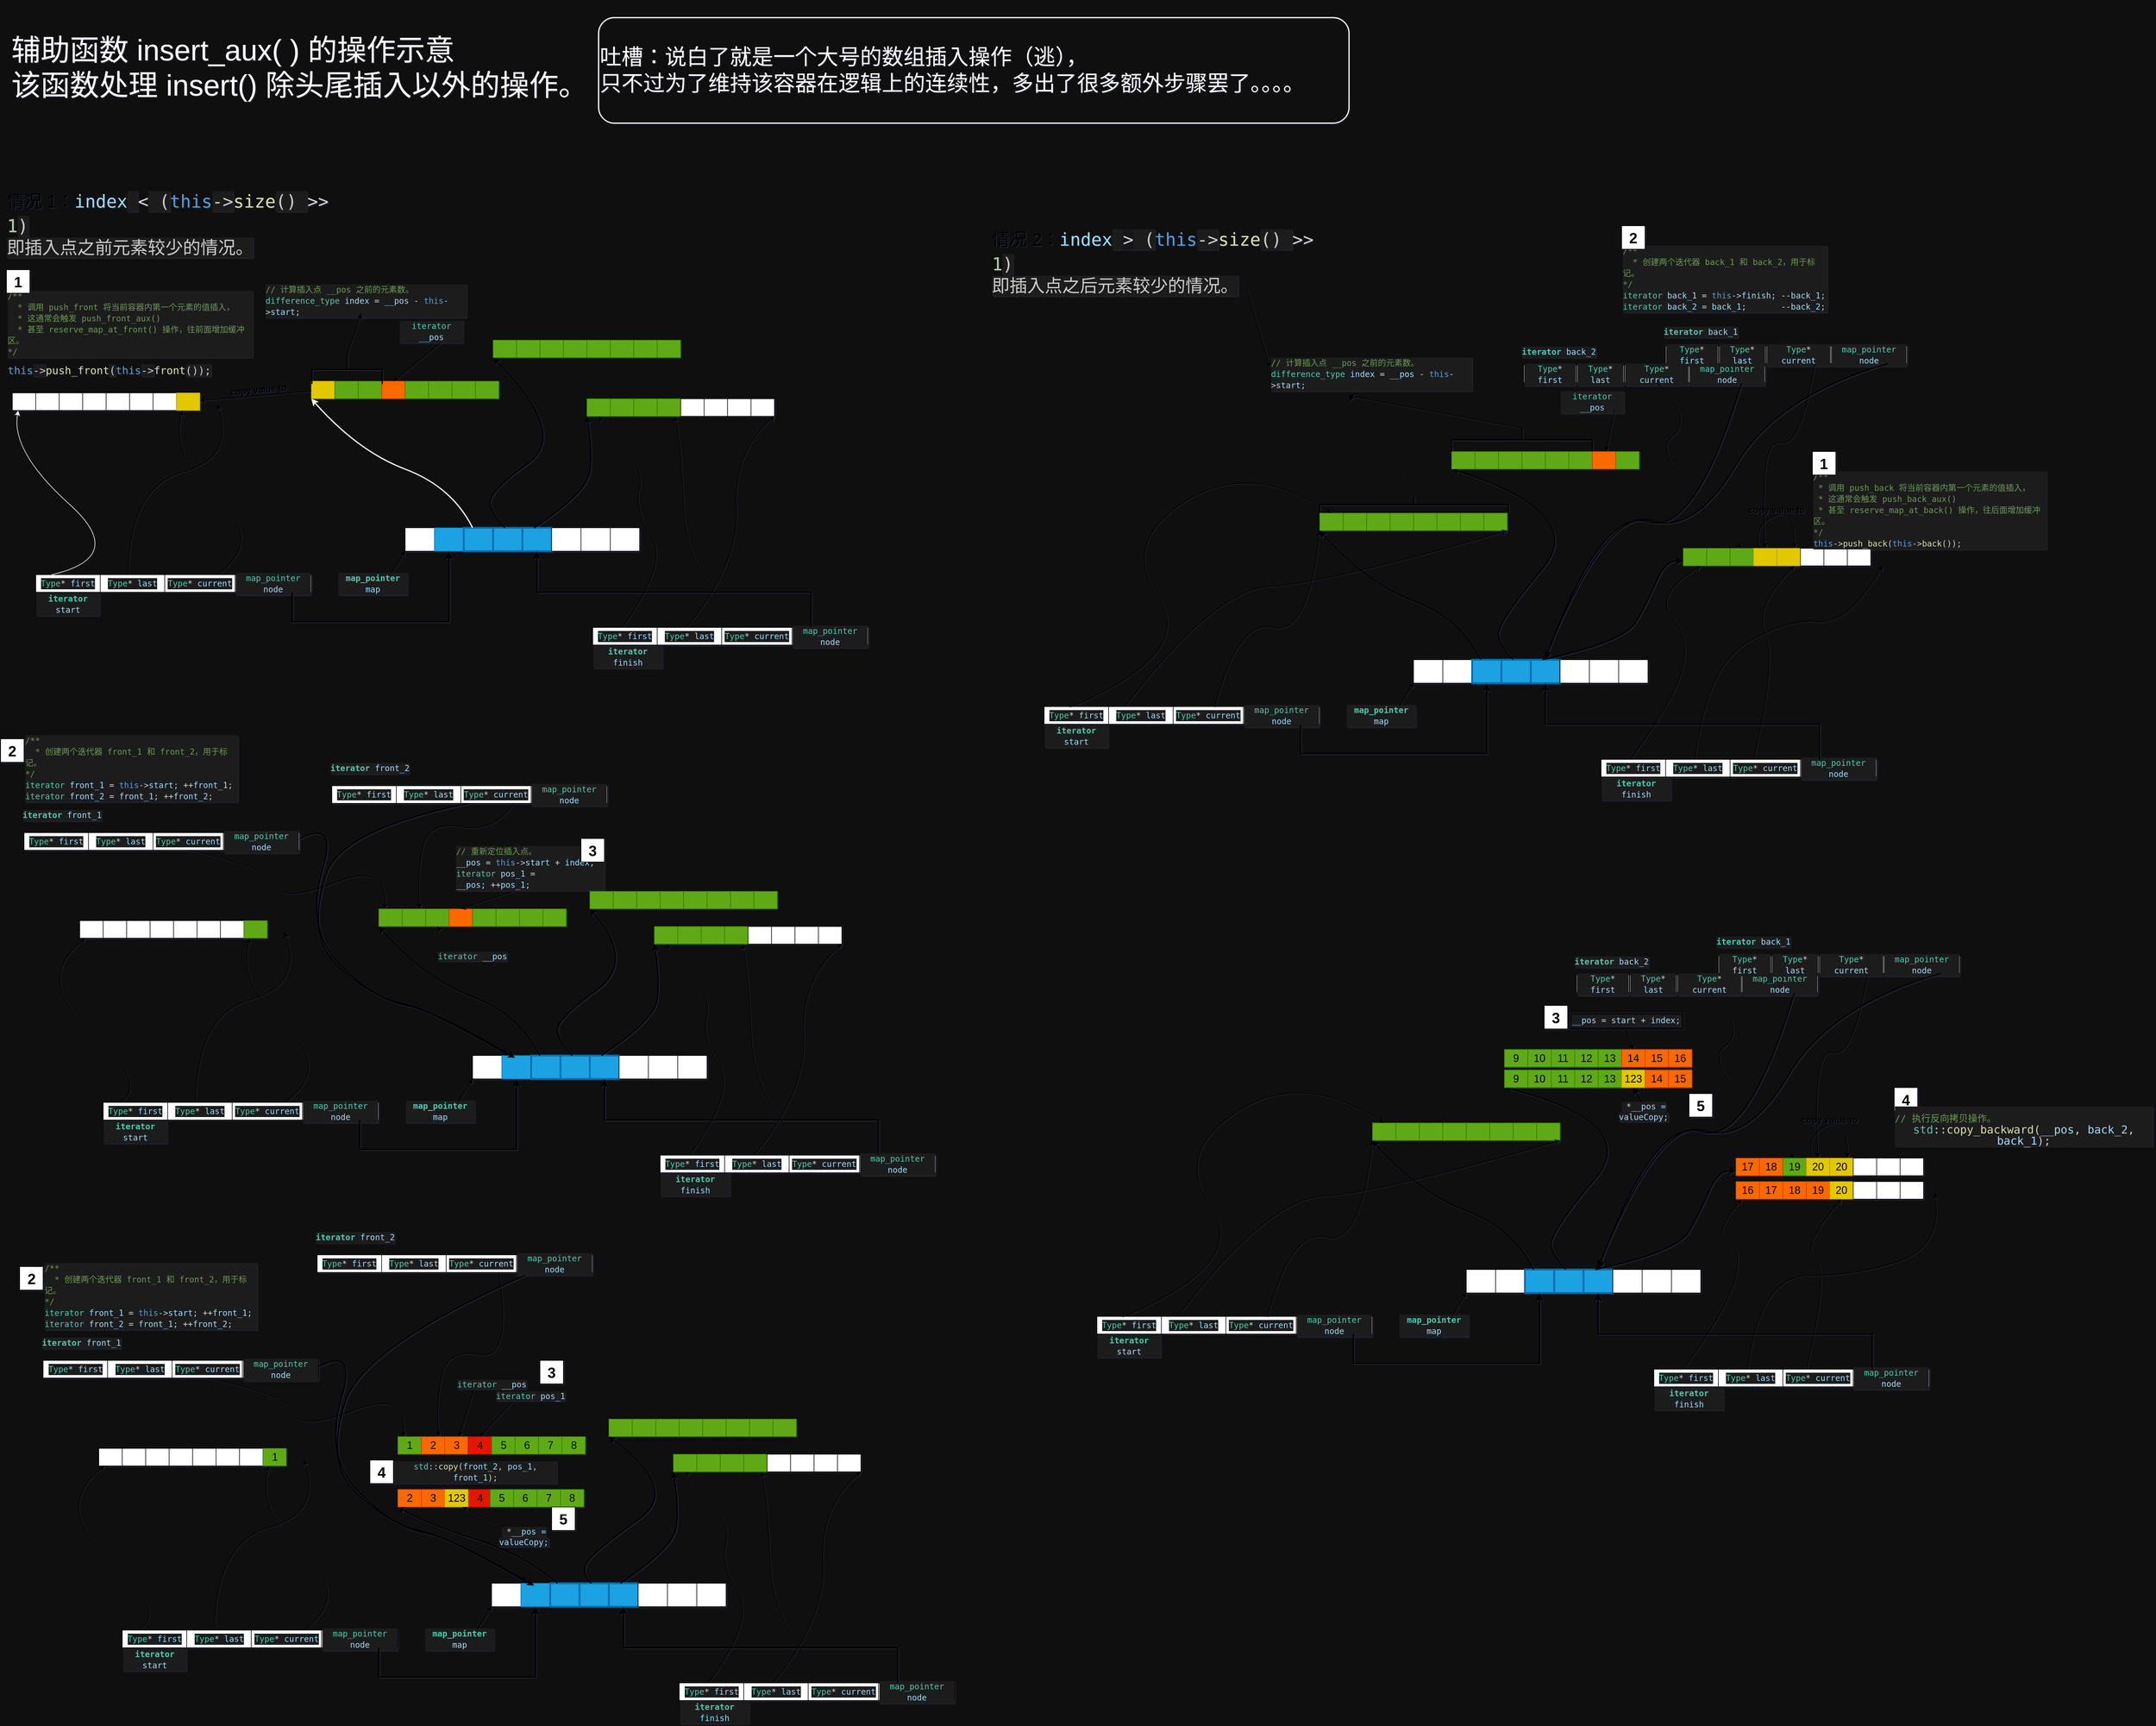 <mxfile><diagram id="akL486Hf42J-UM6XSux5" name="第 1 页"><mxGraphModel dx="5448" dy="3363" grid="1" gridSize="10" guides="1" tooltips="1" connect="1" arrows="1" fold="1" page="0" pageScale="1" pageWidth="1169" pageHeight="1654" background="#0F0F0F" math="0" shadow="1"><root><mxCell id="0"/><mxCell id="1" parent="0"/><mxCell id="2" value="" style="rounded=0;whiteSpace=wrap;html=1;" parent="1" vertex="1"><mxGeometry x="-320" y="500" width="50" height="40" as="geometry"/></mxCell><mxCell id="3" value="" style="rounded=0;whiteSpace=wrap;html=1;fillColor=#1ba1e2;fontColor=#ffffff;strokeColor=#006EAF;" parent="1" vertex="1"><mxGeometry x="-270" y="500" width="50" height="40" as="geometry"/></mxCell><mxCell id="4" value="" style="rounded=0;whiteSpace=wrap;html=1;strokeWidth=3;fillColor=#1ba1e2;fontColor=#ffffff;strokeColor=#006EAF;" parent="1" vertex="1"><mxGeometry x="-220" y="500" width="50" height="40" as="geometry"/></mxCell><mxCell id="5" value="" style="rounded=0;whiteSpace=wrap;html=1;fillColor=#1ba1e2;fontColor=#ffffff;strokeColor=#006EAF;strokeWidth=3;" parent="1" vertex="1"><mxGeometry x="-170" y="500" width="50" height="40" as="geometry"/></mxCell><mxCell id="6" value="" style="rounded=0;whiteSpace=wrap;html=1;strokeWidth=3;fillColor=#1ba1e2;fontColor=#ffffff;strokeColor=#006EAF;" parent="1" vertex="1"><mxGeometry x="-120" y="500" width="50" height="40" as="geometry"/></mxCell><mxCell id="7" value="" style="rounded=0;whiteSpace=wrap;html=1;" parent="1" vertex="1"><mxGeometry x="-70" y="500" width="50" height="40" as="geometry"/></mxCell><mxCell id="8" value="" style="rounded=0;whiteSpace=wrap;html=1;" parent="1" vertex="1"><mxGeometry x="-20" y="500" width="50" height="40" as="geometry"/></mxCell><mxCell id="9" value="" style="rounded=0;whiteSpace=wrap;html=1;" parent="1" vertex="1"><mxGeometry x="30" y="500" width="50" height="40" as="geometry"/></mxCell><mxCell id="10" value="&lt;div style=&quot;color: rgb(204, 204, 204); background-color: rgb(31, 31, 31); font-family: Consolas, 微软雅黑, monospace, Consolas, &amp;quot;Courier New&amp;quot;, monospace; font-size: 14px; line-height: 19px;&quot;&gt;&lt;span style=&quot;color: #4ec9b0;&quot;&gt;&lt;b&gt;map_pointer&lt;/b&gt;&lt;/span&gt; &lt;span style=&quot;color: #9cdcfe;&quot;&gt;map&lt;/span&gt;&lt;/div&gt;" style="text;html=1;strokeColor=default;fillColor=none;align=center;verticalAlign=middle;whiteSpace=wrap;rounded=0;dashed=1;dashPattern=1 4;" parent="1" vertex="1"><mxGeometry x="-435" y="580" width="120" height="30" as="geometry"/></mxCell><mxCell id="11" value="" style="endArrow=classic;html=1;entryX=0;entryY=1;entryDx=0;entryDy=0;exitX=0.75;exitY=0;exitDx=0;exitDy=0;" parent="1" source="10" target="2" edge="1"><mxGeometry width="50" height="50" relative="1" as="geometry"><mxPoint x="-390" y="570" as="sourcePoint"/><mxPoint x="-340" y="520" as="targetPoint"/></mxGeometry></mxCell><mxCell id="12" value="" style="curved=1;endArrow=classic;html=1;entryX=0;entryY=1;entryDx=0;entryDy=0;strokeWidth=2;strokeColor=#FFFFFF;" parent="1" source="4" target="15" edge="1"><mxGeometry width="50" height="50" relative="1" as="geometry"><mxPoint x="-310" y="410" as="sourcePoint"/><mxPoint x="-380" y="280" as="targetPoint"/><Array as="points"><mxPoint x="-240" y="430"/><mxPoint x="-400" y="370"/></Array></mxGeometry></mxCell><mxCell id="13" value="&lt;div style=&quot;color: rgb(204, 204, 204); background-color: rgb(31, 31, 31); font-family: Consolas, 微软雅黑, monospace, Consolas, &amp;quot;Courier New&amp;quot;, monospace; font-size: 14px; line-height: 19px;&quot;&gt;&lt;span style=&quot;color: #4ec9b0;&quot;&gt;&lt;b&gt;iterator&lt;/b&gt;&lt;/span&gt; &lt;span style=&quot;color: #9cdcfe;&quot;&gt;start&lt;/span&gt;&lt;/div&gt;" style="text;html=1;strokeColor=default;fillColor=none;align=center;verticalAlign=middle;whiteSpace=wrap;rounded=0;dashed=1;dashPattern=1 4;strokeWidth=1;" parent="1" vertex="1"><mxGeometry x="-950" y="620" width="110" height="20" as="geometry"/></mxCell><mxCell id="14" value="&lt;div style=&quot;color: rgb(204, 204, 204); background-color: rgb(31, 31, 31); font-family: Consolas, 微软雅黑, monospace, Consolas, &amp;quot;Courier New&amp;quot;, monospace; font-size: 14px; line-height: 19px;&quot;&gt;&lt;span style=&quot;color: #4ec9b0;&quot;&gt;&lt;b&gt;iterator&lt;/b&gt;&lt;/span&gt; &lt;span style=&quot;color: #9cdcfe;&quot;&gt;finish&lt;/span&gt;&lt;/div&gt;" style="text;html=1;strokeColor=default;fillColor=none;align=center;verticalAlign=middle;whiteSpace=wrap;rounded=0;dashed=1;dashPattern=1 4;strokeWidth=1;" parent="1" vertex="1"><mxGeometry y="710" width="120" height="20" as="geometry"/></mxCell><mxCell id="15" value="" style="rounded=0;whiteSpace=wrap;html=1;strokeColor=default;strokeWidth=1;" parent="1" vertex="1"><mxGeometry x="-480" y="250" width="320" height="30" as="geometry"/></mxCell><mxCell id="16" value="" style="rounded=0;whiteSpace=wrap;html=1;strokeColor=#2D7600;strokeWidth=1;fillColor=#60a917;fontColor=#ffffff;" parent="1" vertex="1"><mxGeometry x="-170" y="180" width="320" height="30" as="geometry"/></mxCell><mxCell id="17" value="" style="curved=1;endArrow=classic;html=1;entryX=0;entryY=1;entryDx=0;entryDy=0;strokeWidth=2;" parent="1" target="16" edge="1"><mxGeometry width="50" height="50" relative="1" as="geometry"><mxPoint x="-150" y="500" as="sourcePoint"/><mxPoint x="-160" y="230" as="targetPoint"/><Array as="points"><mxPoint x="-170" y="480"/><mxPoint x="-180" y="440"/><mxPoint x="-40" y="340"/></Array></mxGeometry></mxCell><mxCell id="18" value="" style="curved=1;endArrow=classic;html=1;entryX=0;entryY=1;entryDx=0;entryDy=0;strokeWidth=2;" parent="1" edge="1"><mxGeometry width="50" height="50" relative="1" as="geometry"><mxPoint x="-100" y="500" as="sourcePoint"/><mxPoint x="-10" y="310" as="targetPoint"/><Array as="points"><mxPoint x="-10" y="440"/><mxPoint y="370"/></Array></mxGeometry></mxCell><mxCell id="19" value="" style="rounded=0;whiteSpace=wrap;html=1;strokeColor=#B09500;strokeWidth=1;fillColor=#e3c800;fontColor=#000000;" parent="1" vertex="1"><mxGeometry x="-480" y="250" width="40" height="30" as="geometry"/></mxCell><mxCell id="20" value="" style="rounded=0;whiteSpace=wrap;html=1;strokeColor=#2D7600;strokeWidth=1;fillColor=#60a917;fontColor=#ffffff;" parent="1" vertex="1"><mxGeometry x="-440" y="250" width="40" height="30" as="geometry"/></mxCell><mxCell id="21" value="" style="rounded=0;whiteSpace=wrap;html=1;strokeColor=#2D7600;strokeWidth=1;fillColor=#60a917;fontColor=#ffffff;" parent="1" vertex="1"><mxGeometry x="-400" y="250" width="40" height="30" as="geometry"/></mxCell><mxCell id="22" value="" style="rounded=0;whiteSpace=wrap;html=1;strokeColor=#C73500;strokeWidth=1;fillColor=#fa6800;fontColor=#000000;" parent="1" vertex="1"><mxGeometry x="-360" y="250" width="40" height="30" as="geometry"/></mxCell><mxCell id="23" value="" style="rounded=0;whiteSpace=wrap;html=1;strokeColor=#2D7600;strokeWidth=1;fillColor=#60a917;fontColor=#ffffff;" parent="1" vertex="1"><mxGeometry x="-320" y="250" width="40" height="30" as="geometry"/></mxCell><mxCell id="24" value="" style="rounded=0;whiteSpace=wrap;html=1;strokeColor=#2D7600;strokeWidth=1;fillColor=#60a917;fontColor=#ffffff;" parent="1" vertex="1"><mxGeometry x="-280" y="250" width="40" height="30" as="geometry"/></mxCell><mxCell id="25" value="" style="rounded=0;whiteSpace=wrap;html=1;strokeColor=#2D7600;strokeWidth=1;fillColor=#60a917;fontColor=#ffffff;" parent="1" vertex="1"><mxGeometry x="-240" y="250" width="40" height="30" as="geometry"/></mxCell><mxCell id="26" value="" style="rounded=0;whiteSpace=wrap;html=1;strokeColor=#2D7600;strokeWidth=1;fillColor=#60a917;fontColor=#ffffff;" parent="1" vertex="1"><mxGeometry x="-200" y="250" width="40" height="30" as="geometry"/></mxCell><mxCell id="27" value="" style="rounded=0;whiteSpace=wrap;html=1;strokeColor=#2D7600;strokeWidth=1;fillColor=#60a917;fontColor=#ffffff;" parent="1" vertex="1"><mxGeometry x="-170" y="180" width="320" height="30" as="geometry"/></mxCell><mxCell id="28" value="" style="rounded=0;whiteSpace=wrap;html=1;strokeColor=#2D7600;strokeWidth=1;fillColor=#60a917;fontColor=#ffffff;" parent="1" vertex="1"><mxGeometry x="-170" y="180" width="40" height="30" as="geometry"/></mxCell><mxCell id="29" value="" style="rounded=0;whiteSpace=wrap;html=1;strokeColor=#2D7600;strokeWidth=1;fillColor=#60a917;fontColor=#ffffff;" parent="1" vertex="1"><mxGeometry x="-130" y="180" width="40" height="30" as="geometry"/></mxCell><mxCell id="30" value="" style="rounded=0;whiteSpace=wrap;html=1;strokeColor=#2D7600;strokeWidth=1;fillColor=#60a917;fontColor=#ffffff;" parent="1" vertex="1"><mxGeometry x="-90" y="180" width="40" height="30" as="geometry"/></mxCell><mxCell id="31" value="" style="rounded=0;whiteSpace=wrap;html=1;strokeColor=#2D7600;strokeWidth=1;fillColor=#60a917;fontColor=#ffffff;" parent="1" vertex="1"><mxGeometry x="-50" y="180" width="40" height="30" as="geometry"/></mxCell><mxCell id="32" value="" style="rounded=0;whiteSpace=wrap;html=1;strokeColor=#2D7600;strokeWidth=1;fillColor=#60a917;fontColor=#ffffff;" parent="1" vertex="1"><mxGeometry x="-10" y="180" width="40" height="30" as="geometry"/></mxCell><mxCell id="33" value="" style="rounded=0;whiteSpace=wrap;html=1;strokeColor=#2D7600;strokeWidth=1;fillColor=#60a917;fontColor=#ffffff;" parent="1" vertex="1"><mxGeometry x="30" y="180" width="40" height="30" as="geometry"/></mxCell><mxCell id="34" value="" style="rounded=0;whiteSpace=wrap;html=1;strokeColor=#2D7600;strokeWidth=1;fillColor=#60a917;fontColor=#ffffff;" parent="1" vertex="1"><mxGeometry x="70" y="180" width="40" height="30" as="geometry"/></mxCell><mxCell id="35" value="" style="rounded=0;whiteSpace=wrap;html=1;strokeColor=#2D7600;strokeWidth=1;fillColor=#60a917;fontColor=#ffffff;" parent="1" vertex="1"><mxGeometry x="110" y="180" width="40" height="30" as="geometry"/></mxCell><mxCell id="36" value="&lt;div style=&quot;color: rgb(204, 204, 204); background-color: rgb(31, 31, 31); font-family: Consolas, 微软雅黑, monospace, Consolas, &amp;quot;Courier New&amp;quot;, monospace; font-size: 14px; line-height: 19px;&quot;&gt;&lt;span style=&quot;color: #4ec9b0;&quot;&gt;Type&lt;/span&gt;&lt;span style=&quot;color: #d4d4d4;&quot;&gt;*&lt;/span&gt; &lt;span style=&quot;color: #9cdcfe;&quot;&gt;first&lt;/span&gt;&lt;/div&gt;" style="rounded=0;whiteSpace=wrap;html=1;strokeColor=default;strokeWidth=1;" parent="1" vertex="1"><mxGeometry x="-950" y="580" width="110" height="30" as="geometry"/></mxCell><mxCell id="80" style="edgeStyle=none;html=1;fontSize=18;" parent="1" source="37" edge="1"><mxGeometry relative="1" as="geometry"><mxPoint x="-790" y="580" as="targetPoint"/></mxGeometry></mxCell><mxCell id="37" value="&lt;div style=&quot;color: rgb(204, 204, 204); background-color: rgb(31, 31, 31); font-family: Consolas, 微软雅黑, monospace, Consolas, &amp;quot;Courier New&amp;quot;, monospace; font-size: 14px; line-height: 19px;&quot;&gt;&lt;span style=&quot;color: #4ec9b0;&quot;&gt;Type&lt;/span&gt;&lt;span style=&quot;color: #d4d4d4;&quot;&gt;*&lt;/span&gt; &lt;span style=&quot;color: #9cdcfe;&quot;&gt;last&lt;/span&gt;&lt;/div&gt;" style="rounded=0;whiteSpace=wrap;html=1;strokeColor=default;strokeWidth=1;" parent="1" vertex="1"><mxGeometry x="-840" y="580" width="110" height="30" as="geometry"/></mxCell><mxCell id="38" value="&lt;div style=&quot;color: rgb(204, 204, 204); background-color: rgb(31, 31, 31); font-family: Consolas, 微软雅黑, monospace, Consolas, &amp;quot;Courier New&amp;quot;, monospace; font-size: 14px; line-height: 19px;&quot;&gt;&lt;span style=&quot;color: #4ec9b0;&quot;&gt;Type&lt;/span&gt;&lt;span style=&quot;color: #d4d4d4;&quot;&gt;*&lt;/span&gt; &lt;span style=&quot;color: #9cdcfe;&quot;&gt;current&lt;/span&gt;&lt;/div&gt;" style="rounded=0;whiteSpace=wrap;html=1;strokeColor=default;strokeWidth=1;" parent="1" vertex="1"><mxGeometry x="-730" y="580" width="120" height="30" as="geometry"/></mxCell><mxCell id="39" value="&lt;div style=&quot;color: rgb(204, 204, 204); background-color: rgb(31, 31, 31); font-family: Consolas, 微软雅黑, monospace, Consolas, &amp;quot;Courier New&amp;quot;, monospace; font-size: 14px; line-height: 19px;&quot;&gt;&lt;span style=&quot;color: #4ec9b0;&quot;&gt;map_pointer&lt;/span&gt; &lt;span style=&quot;color: #9cdcfe;&quot;&gt;node&lt;/span&gt;&lt;/div&gt;" style="rounded=0;whiteSpace=wrap;html=1;strokeColor=default;strokeWidth=1;" parent="1" vertex="1"><mxGeometry x="-610" y="580" width="130" height="30" as="geometry"/></mxCell><mxCell id="40" value="" style="edgeStyle=elbowEdgeStyle;elbow=vertical;endArrow=classic;html=1;curved=0;rounded=0;endSize=8;startSize=8;exitX=0.75;exitY=1;exitDx=0;exitDy=0;entryX=0.5;entryY=1;entryDx=0;entryDy=0;strokeWidth=2;" parent="1" source="39" target="3" edge="1"><mxGeometry width="50" height="50" relative="1" as="geometry"><mxPoint x="-570" y="690" as="sourcePoint"/><mxPoint x="-150" y="690" as="targetPoint"/><Array as="points"><mxPoint x="-370" y="660"/></Array></mxGeometry></mxCell><mxCell id="44" value="&lt;div style=&quot;color: rgb(204, 204, 204); background-color: rgb(31, 31, 31); font-family: Consolas, 微软雅黑, monospace, Consolas, &amp;quot;Courier New&amp;quot;, monospace; font-size: 14px; line-height: 19px;&quot;&gt;&lt;span style=&quot;color: #4ec9b0;&quot;&gt;Type&lt;/span&gt;&lt;span style=&quot;color: #d4d4d4;&quot;&gt;*&lt;/span&gt; &lt;span style=&quot;color: #9cdcfe;&quot;&gt;first&lt;/span&gt;&lt;/div&gt;" style="rounded=0;whiteSpace=wrap;html=1;strokeColor=default;strokeWidth=1;" parent="1" vertex="1"><mxGeometry y="670" width="110" height="30" as="geometry"/></mxCell><mxCell id="45" value="&lt;div style=&quot;color: rgb(204, 204, 204); background-color: rgb(31, 31, 31); font-family: Consolas, 微软雅黑, monospace, Consolas, &amp;quot;Courier New&amp;quot;, monospace; font-size: 14px; line-height: 19px;&quot;&gt;&lt;span style=&quot;color: #4ec9b0;&quot;&gt;Type&lt;/span&gt;&lt;span style=&quot;color: #d4d4d4;&quot;&gt;*&lt;/span&gt; &lt;span style=&quot;color: #9cdcfe;&quot;&gt;last&lt;/span&gt;&lt;/div&gt;" style="rounded=0;whiteSpace=wrap;html=1;strokeColor=default;strokeWidth=1;" parent="1" vertex="1"><mxGeometry x="110" y="670" width="110" height="30" as="geometry"/></mxCell><mxCell id="46" value="&lt;div style=&quot;color: rgb(204, 204, 204); background-color: rgb(31, 31, 31); font-family: Consolas, 微软雅黑, monospace, Consolas, &amp;quot;Courier New&amp;quot;, monospace; font-size: 14px; line-height: 19px;&quot;&gt;&lt;span style=&quot;color: #4ec9b0;&quot;&gt;Type&lt;/span&gt;&lt;span style=&quot;color: #d4d4d4;&quot;&gt;*&lt;/span&gt; &lt;span style=&quot;color: #9cdcfe;&quot;&gt;current&lt;/span&gt;&lt;/div&gt;" style="rounded=0;whiteSpace=wrap;html=1;strokeColor=default;strokeWidth=1;" parent="1" vertex="1"><mxGeometry x="220" y="670" width="120" height="30" as="geometry"/></mxCell><mxCell id="47" value="&lt;div style=&quot;color: rgb(204, 204, 204); background-color: rgb(31, 31, 31); font-family: Consolas, 微软雅黑, monospace, Consolas, &amp;quot;Courier New&amp;quot;, monospace; font-size: 14px; line-height: 19px;&quot;&gt;&lt;span style=&quot;color: #4ec9b0;&quot;&gt;map_pointer&lt;/span&gt; &lt;span style=&quot;color: #9cdcfe;&quot;&gt;node&lt;/span&gt;&lt;/div&gt;" style="rounded=0;whiteSpace=wrap;html=1;strokeColor=default;strokeWidth=1;" parent="1" vertex="1"><mxGeometry x="340" y="670" width="130" height="30" as="geometry"/></mxCell><mxCell id="48" value="" style="edgeStyle=elbowEdgeStyle;elbow=vertical;endArrow=classic;html=1;curved=0;rounded=0;endSize=8;startSize=8;strokeWidth=2;exitX=0.25;exitY=0;exitDx=0;exitDy=0;entryX=0.5;entryY=1;entryDx=0;entryDy=0;" parent="1" target="6" edge="1"><mxGeometry width="50" height="50" relative="1" as="geometry"><mxPoint x="372.5" y="670" as="sourcePoint"/><mxPoint x="-95" y="550" as="targetPoint"/><Array as="points"><mxPoint x="160" y="610"/></Array></mxGeometry></mxCell><mxCell id="49" value="" style="curved=1;endArrow=classic;html=1;strokeWidth=1;entryX=0.5;entryY=1;entryDx=0;entryDy=0;" parent="1" edge="1"><mxGeometry width="50" height="50" relative="1" as="geometry"><mxPoint x="50" y="670" as="sourcePoint"/><mxPoint x="10" y="310" as="targetPoint"/><Array as="points"><mxPoint x="130" y="560"/><mxPoint x="70" y="470"/><mxPoint x="90" y="390"/></Array></mxGeometry></mxCell><mxCell id="50" value="" style="curved=1;endArrow=classic;html=1;strokeWidth=1;entryX=1;entryY=1;entryDx=0;entryDy=0;" parent="1" edge="1"><mxGeometry width="50" height="50" relative="1" as="geometry"><mxPoint x="160" y="670" as="sourcePoint"/><mxPoint x="310" y="310" as="targetPoint"/><Array as="points"><mxPoint x="250" y="560"/><mxPoint x="240" y="370"/></Array></mxGeometry></mxCell><mxCell id="51" value="" style="curved=1;endArrow=classic;html=1;strokeWidth=1;entryX=0.75;entryY=1;entryDx=0;entryDy=0;" parent="1" target="57" edge="1"><mxGeometry width="50" height="50" relative="1" as="geometry"><mxPoint x="260" y="670" as="sourcePoint"/><mxPoint x="250" y="310" as="targetPoint"/><Array as="points"><mxPoint x="160" y="580"/><mxPoint x="150" y="350"/></Array></mxGeometry></mxCell><mxCell id="52" value="" style="rounded=0;whiteSpace=wrap;html=1;strokeColor=default;strokeWidth=1;" parent="1" vertex="1"><mxGeometry x="-10" y="280" width="320" height="30" as="geometry"/></mxCell><mxCell id="53" value="" style="rounded=0;whiteSpace=wrap;html=1;strokeColor=default;strokeWidth=1;" parent="1" vertex="1"><mxGeometry x="-10" y="280" width="320" height="30" as="geometry"/></mxCell><mxCell id="54" value="" style="rounded=0;whiteSpace=wrap;html=1;strokeColor=#2D7600;strokeWidth=1;fillColor=#60a917;fontColor=#ffffff;" parent="1" vertex="1"><mxGeometry x="-10" y="280" width="40" height="30" as="geometry"/></mxCell><mxCell id="55" value="" style="rounded=0;whiteSpace=wrap;html=1;strokeColor=#2D7600;strokeWidth=1;fillColor=#60a917;fontColor=#ffffff;" parent="1" vertex="1"><mxGeometry x="30" y="280" width="40" height="30" as="geometry"/></mxCell><mxCell id="56" value="" style="rounded=0;whiteSpace=wrap;html=1;strokeColor=#2D7600;strokeWidth=1;fillColor=#60a917;fontColor=#ffffff;" parent="1" vertex="1"><mxGeometry x="70" y="280" width="40" height="30" as="geometry"/></mxCell><mxCell id="57" value="" style="rounded=0;whiteSpace=wrap;html=1;strokeColor=#2D7600;strokeWidth=1;fillColor=#60a917;fontColor=#ffffff;" parent="1" vertex="1"><mxGeometry x="110" y="280" width="40" height="30" as="geometry"/></mxCell><mxCell id="58" value="" style="rounded=0;whiteSpace=wrap;html=1;strokeColor=default;strokeWidth=1;" parent="1" vertex="1"><mxGeometry x="150" y="280" width="40" height="30" as="geometry"/></mxCell><mxCell id="59" value="" style="rounded=0;whiteSpace=wrap;html=1;strokeColor=default;strokeWidth=1;" parent="1" vertex="1"><mxGeometry x="190" y="280" width="40" height="30" as="geometry"/></mxCell><mxCell id="60" value="" style="rounded=0;whiteSpace=wrap;html=1;strokeColor=default;strokeWidth=1;" parent="1" vertex="1"><mxGeometry x="230" y="280" width="40" height="30" as="geometry"/></mxCell><mxCell id="61" value="" style="rounded=0;whiteSpace=wrap;html=1;strokeColor=default;strokeWidth=1;" parent="1" vertex="1"><mxGeometry x="270" y="280" width="40" height="30" as="geometry"/></mxCell><mxCell id="62" value="" style="endArrow=classic;html=1;entryX=0.5;entryY=0;entryDx=0;entryDy=0;exitX=0.75;exitY=1;exitDx=0;exitDy=0;" parent="1" source="63" target="22" edge="1"><mxGeometry width="50" height="50" relative="1" as="geometry"><mxPoint x="-360" y="170" as="sourcePoint"/><mxPoint x="-490" y="140" as="targetPoint"/></mxGeometry></mxCell><mxCell id="63" value="&lt;div style=&quot;color: rgb(204, 204, 204); background-color: rgb(31, 31, 31); font-family: Consolas, 微软雅黑, monospace, Consolas, &amp;quot;Courier New&amp;quot;, monospace; font-size: 14px; line-height: 19px;&quot;&gt;&lt;span style=&quot;color: #4ec9b0;&quot;&gt;iterator&lt;/span&gt; &lt;span style=&quot;color: #9cdcfe;&quot;&gt;__pos&lt;/span&gt;&lt;/div&gt;" style="text;html=1;strokeColor=none;fillColor=none;align=center;verticalAlign=middle;whiteSpace=wrap;rounded=0;" parent="1" vertex="1"><mxGeometry x="-330" y="155" width="110" height="20" as="geometry"/></mxCell><mxCell id="65" value="" style="rounded=0;whiteSpace=wrap;html=1;strokeColor=default;strokeWidth=1;" parent="1" vertex="1"><mxGeometry x="-990" y="270" width="320" height="30" as="geometry"/></mxCell><mxCell id="66" value="" style="rounded=0;whiteSpace=wrap;html=1;strokeColor=default;strokeWidth=1;" parent="1" vertex="1"><mxGeometry x="-990" y="270" width="320" height="30" as="geometry"/></mxCell><mxCell id="67" value="" style="rounded=0;whiteSpace=wrap;html=1;strokeWidth=1;" parent="1" vertex="1"><mxGeometry x="-990" y="270" width="40" height="30" as="geometry"/></mxCell><mxCell id="68" value="" style="rounded=0;whiteSpace=wrap;html=1;strokeWidth=1;" parent="1" vertex="1"><mxGeometry x="-950" y="270" width="40" height="30" as="geometry"/></mxCell><mxCell id="69" value="" style="rounded=0;whiteSpace=wrap;html=1;strokeWidth=1;" parent="1" vertex="1"><mxGeometry x="-910" y="270" width="40" height="30" as="geometry"/></mxCell><mxCell id="70" value="" style="rounded=0;whiteSpace=wrap;html=1;strokeWidth=1;" parent="1" vertex="1"><mxGeometry x="-870" y="270" width="40" height="30" as="geometry"/></mxCell><mxCell id="71" value="" style="rounded=0;whiteSpace=wrap;html=1;strokeColor=default;strokeWidth=1;" parent="1" vertex="1"><mxGeometry x="-830" y="270" width="40" height="30" as="geometry"/></mxCell><mxCell id="72" value="" style="rounded=0;whiteSpace=wrap;html=1;strokeColor=default;strokeWidth=1;" parent="1" vertex="1"><mxGeometry x="-790" y="270" width="40" height="30" as="geometry"/></mxCell><mxCell id="73" value="" style="rounded=0;whiteSpace=wrap;html=1;strokeColor=default;strokeWidth=1;" parent="1" vertex="1"><mxGeometry x="-750" y="270" width="40" height="30" as="geometry"/></mxCell><mxCell id="74" value="" style="rounded=0;whiteSpace=wrap;html=1;strokeColor=#B09500;strokeWidth=1;fillColor=#e3c800;fontColor=#000000;" parent="1" vertex="1"><mxGeometry x="-710" y="270" width="40" height="30" as="geometry"/></mxCell><mxCell id="75" value="&lt;div style=&quot;text-align: left;&quot;&gt;&lt;span style=&quot;font-size: 50px; background-color: initial;&quot;&gt;&lt;font color=&quot;#ffffff&quot;&gt;辅助函数 insert_aux( ) 的操作示意&lt;/font&gt;&lt;/span&gt;&lt;/div&gt;&lt;font color=&quot;#ffffff&quot; style=&quot;font-size: 50px;&quot;&gt;&lt;div style=&quot;text-align: left;&quot;&gt;&lt;span style=&quot;background-color: initial;&quot;&gt;该函数处理 insert() 除头尾插入以外的操作。&lt;/span&gt;&lt;/div&gt;&lt;/font&gt;" style="text;html=1;strokeColor=none;fillColor=none;align=center;verticalAlign=middle;whiteSpace=wrap;rounded=0;" parent="1" vertex="1"><mxGeometry x="-1010" y="-400" width="1020" height="230" as="geometry"/></mxCell><mxCell id="76" value="&lt;div style=&quot;text-align: left;&quot;&gt;&lt;span style=&quot;font-size: 30px; background-color: initial;&quot;&gt;情况 1：&lt;/span&gt;&lt;font style=&quot;font-size: 30px; background-color: initial;&quot;&gt;&lt;span style=&quot;font-family: Consolas, 微软雅黑, monospace, Consolas, &amp;quot;Courier New&amp;quot;, monospace; color: rgb(156, 220, 254);&quot;&gt;index&lt;/span&gt;&lt;span style=&quot;background-color: rgb(31, 31, 31); color: rgb(204, 204, 204); font-family: Consolas, 微软雅黑, monospace, Consolas, &amp;quot;Courier New&amp;quot;, monospace;&quot;&gt; &lt;/span&gt;&lt;span style=&quot;font-family: Consolas, 微软雅黑, monospace, Consolas, &amp;quot;Courier New&amp;quot;, monospace; color: rgb(212, 212, 212);&quot;&gt;&amp;lt;&lt;/span&gt;&lt;span style=&quot;background-color: rgb(31, 31, 31); color: rgb(204, 204, 204); font-family: Consolas, 微软雅黑, monospace, Consolas, &amp;quot;Courier New&amp;quot;, monospace;&quot;&gt; (&lt;/span&gt;&lt;span style=&quot;font-family: Consolas, 微软雅黑, monospace, Consolas, &amp;quot;Courier New&amp;quot;, monospace; color: rgb(86, 156, 214);&quot;&gt;this&lt;/span&gt;&lt;span style=&quot;background-color: rgb(31, 31, 31); color: rgb(204, 204, 204); font-family: Consolas, 微软雅黑, monospace, Consolas, &amp;quot;Courier New&amp;quot;, monospace;&quot;&gt;-&amp;gt;&lt;/span&gt;&lt;span style=&quot;font-family: Consolas, 微软雅黑, monospace, Consolas, &amp;quot;Courier New&amp;quot;, monospace; color: rgb(220, 220, 170);&quot;&gt;size&lt;/span&gt;&lt;span style=&quot;background-color: rgb(31, 31, 31); color: rgb(204, 204, 204); font-family: Consolas, 微软雅黑, monospace, Consolas, &amp;quot;Courier New&amp;quot;, monospace;&quot;&gt;() &lt;/span&gt;&lt;span style=&quot;font-family: Consolas, 微软雅黑, monospace, Consolas, &amp;quot;Courier New&amp;quot;, monospace; color: rgb(212, 212, 212);&quot;&gt;&amp;gt;&amp;gt;&lt;/span&gt;&lt;span style=&quot;background-color: rgb(31, 31, 31); color: rgb(204, 204, 204); font-family: Consolas, 微软雅黑, monospace, Consolas, &amp;quot;Courier New&amp;quot;, monospace;&quot;&gt; &lt;/span&gt;&lt;span style=&quot;font-family: Consolas, 微软雅黑, monospace, Consolas, &amp;quot;Courier New&amp;quot;, monospace; color: rgb(181, 206, 168);&quot;&gt;1&lt;/span&gt;&lt;span style=&quot;background-color: rgb(31, 31, 31); color: rgb(204, 204, 204); font-family: Consolas, 微软雅黑, monospace, Consolas, &amp;quot;Courier New&amp;quot;, monospace;&quot;&gt;)&lt;/span&gt;&lt;/font&gt;&lt;/div&gt;&lt;font style=&quot;font-size: 30px;&quot;&gt;&lt;div style=&quot;text-align: left;&quot;&gt;&lt;span style=&quot;background-color: rgb(31, 31, 31); color: rgb(204, 204, 204); font-family: Consolas, 微软雅黑, monospace, Consolas, &amp;quot;Courier New&amp;quot;, monospace;&quot;&gt;即插入点之前元素较少的情况。&lt;/span&gt;&lt;/div&gt;&lt;/font&gt;" style="text;html=1;strokeColor=none;fillColor=none;align=center;verticalAlign=middle;whiteSpace=wrap;rounded=0;fontSize=35;" parent="1" vertex="1"><mxGeometry x="-1000" y="-60" width="580" height="80" as="geometry"/></mxCell><mxCell id="77" value="&lt;font style=&quot;font-size: 18px;&quot;&gt;&lt;div style=&quot;color: rgb(204, 204, 204); background-color: rgb(31, 31, 31); font-family: Consolas, 微软雅黑, monospace, Consolas, &amp;quot;Courier New&amp;quot;, monospace; font-size: 14px; line-height: 19px;&quot;&gt;&lt;div&gt;&lt;span style=&quot;color: #6a9955;&quot;&gt;/**&lt;/span&gt;&lt;/div&gt;&lt;div&gt;&lt;span style=&quot;color: #6a9955;&quot;&gt;&amp;nbsp; * 调用 push_front 将当前容器内第一个元素的值插入，&lt;/span&gt;&lt;/div&gt;&lt;div&gt;&lt;span style=&quot;color: #6a9955;&quot;&gt;&amp;nbsp; * 这通常会触发 push_front_aux()&amp;nbsp;&lt;/span&gt;&lt;/div&gt;&lt;div&gt;&lt;span style=&quot;color: #6a9955;&quot;&gt;&amp;nbsp; * 甚至 reserve_map_at_front() 操作，往前面增加缓冲区。&lt;/span&gt;&lt;/div&gt;&lt;div&gt;&lt;span style=&quot;color: #6a9955;&quot;&gt;*/&lt;/span&gt;&lt;/div&gt;&lt;/div&gt;&lt;span style=&quot;font-family: Consolas, 微软雅黑, monospace, Consolas, &amp;quot;Courier New&amp;quot;, monospace; color: rgb(86, 156, 214);&quot;&gt;this&lt;/span&gt;&lt;span style=&quot;background-color: rgb(31, 31, 31); color: rgb(204, 204, 204); font-family: Consolas, 微软雅黑, monospace, Consolas, &amp;quot;Courier New&amp;quot;, monospace;&quot;&gt;-&amp;gt;&lt;/span&gt;&lt;span style=&quot;font-family: Consolas, 微软雅黑, monospace, Consolas, &amp;quot;Courier New&amp;quot;, monospace; color: rgb(220, 220, 170);&quot;&gt;push_front&lt;/span&gt;&lt;span style=&quot;background-color: rgb(31, 31, 31); color: rgb(204, 204, 204); font-family: Consolas, 微软雅黑, monospace, Consolas, &amp;quot;Courier New&amp;quot;, monospace;&quot;&gt;(&lt;/span&gt;&lt;span style=&quot;font-family: Consolas, 微软雅黑, monospace, Consolas, &amp;quot;Courier New&amp;quot;, monospace; color: rgb(86, 156, 214);&quot;&gt;this&lt;/span&gt;&lt;span style=&quot;background-color: rgb(31, 31, 31); color: rgb(204, 204, 204); font-family: Consolas, 微软雅黑, monospace, Consolas, &amp;quot;Courier New&amp;quot;, monospace;&quot;&gt;-&amp;gt;&lt;/span&gt;&lt;span style=&quot;font-family: Consolas, 微软雅黑, monospace, Consolas, &amp;quot;Courier New&amp;quot;, monospace; color: rgb(220, 220, 170);&quot;&gt;front&lt;/span&gt;&lt;span style=&quot;background-color: rgb(31, 31, 31); color: rgb(204, 204, 204); font-family: Consolas, 微软雅黑, monospace, Consolas, &amp;quot;Courier New&amp;quot;, monospace;&quot;&gt;());&lt;/span&gt;&lt;/font&gt;" style="text;html=1;strokeColor=none;fillColor=none;align=left;verticalAlign=middle;whiteSpace=wrap;rounded=0;fontSize=30;" parent="1" vertex="1"><mxGeometry x="-1000" y="110" width="420" height="120" as="geometry"/></mxCell><mxCell id="78" value="" style="curved=1;endArrow=classic;html=1;fontSize=18;exitX=0.25;exitY=0;exitDx=0;exitDy=0;entryX=0.25;entryY=1;entryDx=0;entryDy=0;strokeColor=#FFFFFF;" parent="1" source="36" target="67" edge="1"><mxGeometry width="50" height="50" relative="1" as="geometry"><mxPoint x="-842.5" y="550" as="sourcePoint"/><mxPoint x="-792.5" y="500" as="targetPoint"/><Array as="points"><mxPoint x="-792.5" y="550"/><mxPoint x="-992.5" y="370"/></Array></mxGeometry></mxCell><mxCell id="79" value="" style="curved=1;endArrow=classic;html=1;fontSize=18;exitX=0.432;exitY=-0.075;exitDx=0;exitDy=0;exitPerimeter=0;" parent="1" source="37" edge="1"><mxGeometry width="50" height="50" relative="1" as="geometry"><mxPoint x="-790" y="570" as="sourcePoint"/><mxPoint x="-640" y="290" as="targetPoint"/><Array as="points"><mxPoint x="-790" y="430"/><mxPoint x="-610" y="380"/></Array></mxGeometry></mxCell><mxCell id="81" value="" style="curved=1;endArrow=classic;html=1;fontSize=18;exitX=0.75;exitY=0;exitDx=0;exitDy=0;entryX=0.25;entryY=1;entryDx=0;entryDy=0;" parent="1" source="38" target="74" edge="1"><mxGeometry width="50" height="50" relative="1" as="geometry"><mxPoint x="-700" y="530" as="sourcePoint"/><mxPoint x="-650" y="480" as="targetPoint"/><Array as="points"><mxPoint x="-560" y="520"/><mxPoint x="-720" y="380"/></Array></mxGeometry></mxCell><mxCell id="82" value="&lt;b&gt;&lt;font style=&quot;font-size: 25px;&quot;&gt;1&lt;/font&gt;&lt;/b&gt;" style="rounded=0;whiteSpace=wrap;html=1;fontSize=18;" parent="1" vertex="1"><mxGeometry x="-1000" y="60" width="40" height="40" as="geometry"/></mxCell><mxCell id="84" value="&lt;font style=&quot;font-size: 15px;&quot;&gt;copy value to&lt;/font&gt;" style="text;html=1;strokeColor=none;fillColor=none;align=center;verticalAlign=middle;whiteSpace=wrap;rounded=0;fontSize=25;rotation=-5;fontStyle=1;" parent="1" vertex="1"><mxGeometry x="-620" y="249.86" width="99.12" height="20.14" as="geometry"/></mxCell><mxCell id="85" value="" style="endArrow=classic;html=1;fontSize=15;" parent="1" source="19" target="74" edge="1"><mxGeometry width="50" height="50" relative="1" as="geometry"><mxPoint x="-600" y="290" as="sourcePoint"/><mxPoint x="-550" y="240" as="targetPoint"/></mxGeometry></mxCell><mxCell id="86" value="" style="rounded=0;whiteSpace=wrap;html=1;" parent="1" vertex="1"><mxGeometry x="-205" y="1400" width="50" height="40" as="geometry"/></mxCell><mxCell id="87" value="" style="rounded=0;whiteSpace=wrap;html=1;fillColor=#1ba1e2;fontColor=#ffffff;strokeColor=#006EAF;" parent="1" vertex="1"><mxGeometry x="-155" y="1400" width="50" height="40" as="geometry"/></mxCell><mxCell id="88" value="" style="rounded=0;whiteSpace=wrap;html=1;strokeWidth=3;fillColor=#1ba1e2;fontColor=#ffffff;strokeColor=#006EAF;" parent="1" vertex="1"><mxGeometry x="-105" y="1400" width="50" height="40" as="geometry"/></mxCell><mxCell id="89" value="" style="rounded=0;whiteSpace=wrap;html=1;fillColor=#1ba1e2;fontColor=#ffffff;strokeColor=#006EAF;strokeWidth=3;" parent="1" vertex="1"><mxGeometry x="-55" y="1400" width="50" height="40" as="geometry"/></mxCell><mxCell id="90" value="" style="rounded=0;whiteSpace=wrap;html=1;strokeWidth=3;fillColor=#1ba1e2;fontColor=#ffffff;strokeColor=#006EAF;" parent="1" vertex="1"><mxGeometry x="-5" y="1400" width="50" height="40" as="geometry"/></mxCell><mxCell id="91" value="" style="rounded=0;whiteSpace=wrap;html=1;" parent="1" vertex="1"><mxGeometry x="45" y="1400" width="50" height="40" as="geometry"/></mxCell><mxCell id="92" value="" style="rounded=0;whiteSpace=wrap;html=1;" parent="1" vertex="1"><mxGeometry x="95" y="1400" width="50" height="40" as="geometry"/></mxCell><mxCell id="93" value="" style="rounded=0;whiteSpace=wrap;html=1;" parent="1" vertex="1"><mxGeometry x="145" y="1400" width="50" height="40" as="geometry"/></mxCell><mxCell id="94" value="&lt;div style=&quot;color: rgb(204, 204, 204); background-color: rgb(31, 31, 31); font-family: Consolas, 微软雅黑, monospace, Consolas, &amp;quot;Courier New&amp;quot;, monospace; font-size: 14px; line-height: 19px;&quot;&gt;&lt;span style=&quot;color: #4ec9b0;&quot;&gt;&lt;b&gt;map_pointer&lt;/b&gt;&lt;/span&gt; &lt;span style=&quot;color: #9cdcfe;&quot;&gt;map&lt;/span&gt;&lt;/div&gt;" style="text;html=1;strokeColor=default;fillColor=none;align=center;verticalAlign=middle;whiteSpace=wrap;rounded=0;dashed=1;dashPattern=1 4;" parent="1" vertex="1"><mxGeometry x="-320" y="1480" width="120" height="30" as="geometry"/></mxCell><mxCell id="95" value="" style="endArrow=classic;html=1;entryX=0;entryY=1;entryDx=0;entryDy=0;exitX=0.75;exitY=0;exitDx=0;exitDy=0;" parent="1" source="94" target="86" edge="1"><mxGeometry width="50" height="50" relative="1" as="geometry"><mxPoint x="-275" y="1470" as="sourcePoint"/><mxPoint x="-225" y="1420" as="targetPoint"/></mxGeometry></mxCell><mxCell id="96" value="" style="curved=1;endArrow=classic;html=1;entryX=0;entryY=1;entryDx=0;entryDy=0;strokeWidth=2;" parent="1" source="88" target="99" edge="1"><mxGeometry width="50" height="50" relative="1" as="geometry"><mxPoint x="-195" y="1310" as="sourcePoint"/><mxPoint x="-265" y="1180" as="targetPoint"/><Array as="points"><mxPoint x="-125" y="1330"/><mxPoint x="-285" y="1270"/></Array></mxGeometry></mxCell><mxCell id="97" value="&lt;div style=&quot;color: rgb(204, 204, 204); background-color: rgb(31, 31, 31); font-family: Consolas, 微软雅黑, monospace, Consolas, &amp;quot;Courier New&amp;quot;, monospace; font-size: 14px; line-height: 19px;&quot;&gt;&lt;span style=&quot;color: #4ec9b0;&quot;&gt;&lt;b&gt;iterator&lt;/b&gt;&lt;/span&gt; &lt;span style=&quot;color: #9cdcfe;&quot;&gt;start&lt;/span&gt;&lt;/div&gt;" style="text;html=1;strokeColor=default;fillColor=none;align=center;verticalAlign=middle;whiteSpace=wrap;rounded=0;dashed=1;dashPattern=1 4;strokeWidth=1;" parent="1" vertex="1"><mxGeometry x="-835" y="1520" width="110" height="20" as="geometry"/></mxCell><mxCell id="98" value="&lt;div style=&quot;color: rgb(204, 204, 204); background-color: rgb(31, 31, 31); font-family: Consolas, 微软雅黑, monospace, Consolas, &amp;quot;Courier New&amp;quot;, monospace; font-size: 14px; line-height: 19px;&quot;&gt;&lt;span style=&quot;color: #4ec9b0;&quot;&gt;&lt;b&gt;iterator&lt;/b&gt;&lt;/span&gt; &lt;span style=&quot;color: #9cdcfe;&quot;&gt;finish&lt;/span&gt;&lt;/div&gt;" style="text;html=1;strokeColor=default;fillColor=none;align=center;verticalAlign=middle;whiteSpace=wrap;rounded=0;dashed=1;dashPattern=1 4;strokeWidth=1;" parent="1" vertex="1"><mxGeometry x="115" y="1610" width="120" height="20" as="geometry"/></mxCell><mxCell id="99" value="" style="rounded=0;whiteSpace=wrap;html=1;strokeColor=default;strokeWidth=1;" parent="1" vertex="1"><mxGeometry x="-365" y="1150" width="320" height="30" as="geometry"/></mxCell><mxCell id="100" value="" style="rounded=0;whiteSpace=wrap;html=1;strokeColor=#2D7600;strokeWidth=1;fillColor=#60a917;fontColor=#ffffff;" parent="1" vertex="1"><mxGeometry x="-5" y="1120" width="320" height="30" as="geometry"/></mxCell><mxCell id="101" value="" style="curved=1;endArrow=classic;html=1;entryX=0;entryY=1;entryDx=0;entryDy=0;strokeWidth=2;" parent="1" target="100" edge="1"><mxGeometry width="50" height="50" relative="1" as="geometry"><mxPoint x="-35" y="1400" as="sourcePoint"/><mxPoint x="-45" y="1130" as="targetPoint"/><Array as="points"><mxPoint x="-55" y="1380"/><mxPoint x="-65" y="1340"/><mxPoint x="75" y="1240"/></Array></mxGeometry></mxCell><mxCell id="102" value="" style="curved=1;endArrow=classic;html=1;entryX=0;entryY=1;entryDx=0;entryDy=0;strokeWidth=2;" parent="1" edge="1"><mxGeometry width="50" height="50" relative="1" as="geometry"><mxPoint x="15" y="1400" as="sourcePoint"/><mxPoint x="105" y="1210" as="targetPoint"/><Array as="points"><mxPoint x="105" y="1340"/><mxPoint x="115" y="1270"/></Array></mxGeometry></mxCell><mxCell id="103" value="" style="rounded=0;whiteSpace=wrap;html=1;strokeColor=#2D7600;strokeWidth=1;fillColor=#60a917;fontColor=#ffffff;" parent="1" vertex="1"><mxGeometry x="-365" y="1150" width="40" height="30" as="geometry"/></mxCell><mxCell id="104" value="" style="rounded=0;whiteSpace=wrap;html=1;strokeColor=#2D7600;strokeWidth=1;fillColor=#60a917;fontColor=#ffffff;" parent="1" vertex="1"><mxGeometry x="-325" y="1150" width="40" height="30" as="geometry"/></mxCell><mxCell id="105" value="" style="rounded=0;whiteSpace=wrap;html=1;strokeColor=#2D7600;strokeWidth=1;fillColor=#60a917;fontColor=#ffffff;" parent="1" vertex="1"><mxGeometry x="-285" y="1150" width="40" height="30" as="geometry"/></mxCell><mxCell id="106" value="" style="rounded=0;whiteSpace=wrap;html=1;strokeColor=#C73500;strokeWidth=1;fillColor=#fa6800;fontColor=#000000;" parent="1" vertex="1"><mxGeometry x="-245" y="1150" width="40" height="30" as="geometry"/></mxCell><mxCell id="107" value="" style="rounded=0;whiteSpace=wrap;html=1;strokeColor=#2D7600;strokeWidth=1;fillColor=#60a917;fontColor=#ffffff;" parent="1" vertex="1"><mxGeometry x="-205" y="1150" width="40" height="30" as="geometry"/></mxCell><mxCell id="108" value="" style="rounded=0;whiteSpace=wrap;html=1;strokeColor=#2D7600;strokeWidth=1;fillColor=#60a917;fontColor=#ffffff;" parent="1" vertex="1"><mxGeometry x="-165" y="1150" width="40" height="30" as="geometry"/></mxCell><mxCell id="109" value="" style="rounded=0;whiteSpace=wrap;html=1;strokeColor=#2D7600;strokeWidth=1;fillColor=#60a917;fontColor=#ffffff;" parent="1" vertex="1"><mxGeometry x="-125" y="1150" width="40" height="30" as="geometry"/></mxCell><mxCell id="110" value="" style="rounded=0;whiteSpace=wrap;html=1;strokeColor=#2D7600;strokeWidth=1;fillColor=#60a917;fontColor=#ffffff;" parent="1" vertex="1"><mxGeometry x="-85" y="1150" width="40" height="30" as="geometry"/></mxCell><mxCell id="111" value="" style="rounded=0;whiteSpace=wrap;html=1;strokeColor=#2D7600;strokeWidth=1;fillColor=#60a917;fontColor=#ffffff;" parent="1" vertex="1"><mxGeometry x="-5" y="1120" width="320" height="30" as="geometry"/></mxCell><mxCell id="112" value="" style="rounded=0;whiteSpace=wrap;html=1;strokeColor=#2D7600;strokeWidth=1;fillColor=#60a917;fontColor=#ffffff;" parent="1" vertex="1"><mxGeometry x="-5" y="1120" width="40" height="30" as="geometry"/></mxCell><mxCell id="113" value="" style="rounded=0;whiteSpace=wrap;html=1;strokeColor=#2D7600;strokeWidth=1;fillColor=#60a917;fontColor=#ffffff;" parent="1" vertex="1"><mxGeometry x="35" y="1120" width="40" height="30" as="geometry"/></mxCell><mxCell id="114" value="" style="rounded=0;whiteSpace=wrap;html=1;strokeColor=#2D7600;strokeWidth=1;fillColor=#60a917;fontColor=#ffffff;" parent="1" vertex="1"><mxGeometry x="75" y="1120" width="40" height="30" as="geometry"/></mxCell><mxCell id="115" value="" style="rounded=0;whiteSpace=wrap;html=1;strokeColor=#2D7600;strokeWidth=1;fillColor=#60a917;fontColor=#ffffff;" parent="1" vertex="1"><mxGeometry x="115" y="1120" width="40" height="30" as="geometry"/></mxCell><mxCell id="116" value="" style="rounded=0;whiteSpace=wrap;html=1;strokeColor=#2D7600;strokeWidth=1;fillColor=#60a917;fontColor=#ffffff;" parent="1" vertex="1"><mxGeometry x="155" y="1120" width="40" height="30" as="geometry"/></mxCell><mxCell id="117" value="" style="rounded=0;whiteSpace=wrap;html=1;strokeColor=#2D7600;strokeWidth=1;fillColor=#60a917;fontColor=#ffffff;" parent="1" vertex="1"><mxGeometry x="195" y="1120" width="40" height="30" as="geometry"/></mxCell><mxCell id="118" value="" style="rounded=0;whiteSpace=wrap;html=1;strokeColor=#2D7600;strokeWidth=1;fillColor=#60a917;fontColor=#ffffff;" parent="1" vertex="1"><mxGeometry x="235" y="1120" width="40" height="30" as="geometry"/></mxCell><mxCell id="119" value="" style="rounded=0;whiteSpace=wrap;html=1;strokeColor=#2D7600;strokeWidth=1;fillColor=#60a917;fontColor=#ffffff;" parent="1" vertex="1"><mxGeometry x="275" y="1120" width="40" height="30" as="geometry"/></mxCell><mxCell id="120" value="&lt;div style=&quot;color: rgb(204, 204, 204); background-color: rgb(31, 31, 31); font-family: Consolas, 微软雅黑, monospace, Consolas, &amp;quot;Courier New&amp;quot;, monospace; font-size: 14px; line-height: 19px;&quot;&gt;&lt;span style=&quot;color: #4ec9b0;&quot;&gt;Type&lt;/span&gt;&lt;span style=&quot;color: #d4d4d4;&quot;&gt;*&lt;/span&gt; &lt;span style=&quot;color: #9cdcfe;&quot;&gt;first&lt;/span&gt;&lt;/div&gt;" style="rounded=0;whiteSpace=wrap;html=1;strokeColor=default;strokeWidth=1;" parent="1" vertex="1"><mxGeometry x="-835" y="1480" width="110" height="30" as="geometry"/></mxCell><mxCell id="121" style="edgeStyle=none;html=1;fontSize=18;" parent="1" source="122" edge="1"><mxGeometry relative="1" as="geometry"><mxPoint x="-675" y="1480" as="targetPoint"/></mxGeometry></mxCell><mxCell id="122" value="&lt;div style=&quot;color: rgb(204, 204, 204); background-color: rgb(31, 31, 31); font-family: Consolas, 微软雅黑, monospace, Consolas, &amp;quot;Courier New&amp;quot;, monospace; font-size: 14px; line-height: 19px;&quot;&gt;&lt;span style=&quot;color: #4ec9b0;&quot;&gt;Type&lt;/span&gt;&lt;span style=&quot;color: #d4d4d4;&quot;&gt;*&lt;/span&gt; &lt;span style=&quot;color: #9cdcfe;&quot;&gt;last&lt;/span&gt;&lt;/div&gt;" style="rounded=0;whiteSpace=wrap;html=1;strokeColor=default;strokeWidth=1;" parent="1" vertex="1"><mxGeometry x="-725" y="1480" width="110" height="30" as="geometry"/></mxCell><mxCell id="123" value="&lt;div style=&quot;color: rgb(204, 204, 204); background-color: rgb(31, 31, 31); font-family: Consolas, 微软雅黑, monospace, Consolas, &amp;quot;Courier New&amp;quot;, monospace; font-size: 14px; line-height: 19px;&quot;&gt;&lt;span style=&quot;color: #4ec9b0;&quot;&gt;Type&lt;/span&gt;&lt;span style=&quot;color: #d4d4d4;&quot;&gt;*&lt;/span&gt; &lt;span style=&quot;color: #9cdcfe;&quot;&gt;current&lt;/span&gt;&lt;/div&gt;" style="rounded=0;whiteSpace=wrap;html=1;strokeColor=default;strokeWidth=1;" parent="1" vertex="1"><mxGeometry x="-615" y="1480" width="120" height="30" as="geometry"/></mxCell><mxCell id="124" value="&lt;div style=&quot;color: rgb(204, 204, 204); background-color: rgb(31, 31, 31); font-family: Consolas, 微软雅黑, monospace, Consolas, &amp;quot;Courier New&amp;quot;, monospace; font-size: 14px; line-height: 19px;&quot;&gt;&lt;span style=&quot;color: #4ec9b0;&quot;&gt;map_pointer&lt;/span&gt; &lt;span style=&quot;color: #9cdcfe;&quot;&gt;node&lt;/span&gt;&lt;/div&gt;" style="rounded=0;whiteSpace=wrap;html=1;strokeColor=default;strokeWidth=1;" parent="1" vertex="1"><mxGeometry x="-495" y="1480" width="130" height="30" as="geometry"/></mxCell><mxCell id="125" value="" style="edgeStyle=elbowEdgeStyle;elbow=vertical;endArrow=classic;html=1;curved=0;rounded=0;endSize=8;startSize=8;exitX=0.75;exitY=1;exitDx=0;exitDy=0;entryX=0.5;entryY=1;entryDx=0;entryDy=0;strokeWidth=2;" parent="1" source="124" target="87" edge="1"><mxGeometry width="50" height="50" relative="1" as="geometry"><mxPoint x="-455" y="1590" as="sourcePoint"/><mxPoint x="-35" y="1590" as="targetPoint"/><Array as="points"><mxPoint x="-255" y="1560"/></Array></mxGeometry></mxCell><mxCell id="126" value="&lt;div style=&quot;color: rgb(204, 204, 204); background-color: rgb(31, 31, 31); font-family: Consolas, 微软雅黑, monospace, Consolas, &amp;quot;Courier New&amp;quot;, monospace; font-size: 14px; line-height: 19px;&quot;&gt;&lt;span style=&quot;color: #4ec9b0;&quot;&gt;Type&lt;/span&gt;&lt;span style=&quot;color: #d4d4d4;&quot;&gt;*&lt;/span&gt; &lt;span style=&quot;color: #9cdcfe;&quot;&gt;first&lt;/span&gt;&lt;/div&gt;" style="rounded=0;whiteSpace=wrap;html=1;strokeColor=default;strokeWidth=1;" parent="1" vertex="1"><mxGeometry x="115" y="1570" width="110" height="30" as="geometry"/></mxCell><mxCell id="127" value="&lt;div style=&quot;color: rgb(204, 204, 204); background-color: rgb(31, 31, 31); font-family: Consolas, 微软雅黑, monospace, Consolas, &amp;quot;Courier New&amp;quot;, monospace; font-size: 14px; line-height: 19px;&quot;&gt;&lt;span style=&quot;color: #4ec9b0;&quot;&gt;Type&lt;/span&gt;&lt;span style=&quot;color: #d4d4d4;&quot;&gt;*&lt;/span&gt; &lt;span style=&quot;color: #9cdcfe;&quot;&gt;last&lt;/span&gt;&lt;/div&gt;" style="rounded=0;whiteSpace=wrap;html=1;strokeColor=default;strokeWidth=1;" parent="1" vertex="1"><mxGeometry x="225" y="1570" width="110" height="30" as="geometry"/></mxCell><mxCell id="128" value="&lt;div style=&quot;color: rgb(204, 204, 204); background-color: rgb(31, 31, 31); font-family: Consolas, 微软雅黑, monospace, Consolas, &amp;quot;Courier New&amp;quot;, monospace; font-size: 14px; line-height: 19px;&quot;&gt;&lt;span style=&quot;color: #4ec9b0;&quot;&gt;Type&lt;/span&gt;&lt;span style=&quot;color: #d4d4d4;&quot;&gt;*&lt;/span&gt; &lt;span style=&quot;color: #9cdcfe;&quot;&gt;current&lt;/span&gt;&lt;/div&gt;" style="rounded=0;whiteSpace=wrap;html=1;strokeColor=default;strokeWidth=1;" parent="1" vertex="1"><mxGeometry x="335" y="1570" width="120" height="30" as="geometry"/></mxCell><mxCell id="129" value="&lt;div style=&quot;color: rgb(204, 204, 204); background-color: rgb(31, 31, 31); font-family: Consolas, 微软雅黑, monospace, Consolas, &amp;quot;Courier New&amp;quot;, monospace; font-size: 14px; line-height: 19px;&quot;&gt;&lt;span style=&quot;color: #4ec9b0;&quot;&gt;map_pointer&lt;/span&gt; &lt;span style=&quot;color: #9cdcfe;&quot;&gt;node&lt;/span&gt;&lt;/div&gt;" style="rounded=0;whiteSpace=wrap;html=1;strokeColor=default;strokeWidth=1;" parent="1" vertex="1"><mxGeometry x="455" y="1570" width="130" height="30" as="geometry"/></mxCell><mxCell id="130" value="" style="edgeStyle=elbowEdgeStyle;elbow=vertical;endArrow=classic;html=1;curved=0;rounded=0;endSize=8;startSize=8;strokeWidth=2;exitX=0.25;exitY=0;exitDx=0;exitDy=0;entryX=0.5;entryY=1;entryDx=0;entryDy=0;" parent="1" target="90" edge="1"><mxGeometry width="50" height="50" relative="1" as="geometry"><mxPoint x="487.5" y="1570" as="sourcePoint"/><mxPoint x="20" y="1450" as="targetPoint"/><Array as="points"><mxPoint x="275" y="1510"/></Array></mxGeometry></mxCell><mxCell id="131" value="" style="curved=1;endArrow=classic;html=1;strokeWidth=1;entryX=0.5;entryY=1;entryDx=0;entryDy=0;" parent="1" edge="1"><mxGeometry width="50" height="50" relative="1" as="geometry"><mxPoint x="165" y="1570" as="sourcePoint"/><mxPoint x="125" y="1210" as="targetPoint"/><Array as="points"><mxPoint x="245" y="1460"/><mxPoint x="185" y="1370"/><mxPoint x="205" y="1290"/></Array></mxGeometry></mxCell><mxCell id="132" value="" style="curved=1;endArrow=classic;html=1;strokeWidth=1;entryX=1;entryY=1;entryDx=0;entryDy=0;" parent="1" edge="1"><mxGeometry width="50" height="50" relative="1" as="geometry"><mxPoint x="275" y="1570" as="sourcePoint"/><mxPoint x="425" y="1210" as="targetPoint"/><Array as="points"><mxPoint x="365" y="1460"/><mxPoint x="355" y="1270"/></Array></mxGeometry></mxCell><mxCell id="133" value="" style="curved=1;endArrow=classic;html=1;strokeWidth=1;entryX=0.75;entryY=1;entryDx=0;entryDy=0;" parent="1" target="139" edge="1"><mxGeometry width="50" height="50" relative="1" as="geometry"><mxPoint x="375" y="1570" as="sourcePoint"/><mxPoint x="365" y="1210" as="targetPoint"/><Array as="points"><mxPoint x="275" y="1480"/><mxPoint x="265" y="1250"/></Array></mxGeometry></mxCell><mxCell id="134" value="" style="rounded=0;whiteSpace=wrap;html=1;strokeColor=default;strokeWidth=1;" parent="1" vertex="1"><mxGeometry x="105" y="1180" width="320" height="30" as="geometry"/></mxCell><mxCell id="135" value="" style="rounded=0;whiteSpace=wrap;html=1;strokeColor=default;strokeWidth=1;" parent="1" vertex="1"><mxGeometry x="105" y="1180" width="320" height="30" as="geometry"/></mxCell><mxCell id="136" value="" style="rounded=0;whiteSpace=wrap;html=1;strokeColor=#2D7600;strokeWidth=1;fillColor=#60a917;fontColor=#ffffff;" parent="1" vertex="1"><mxGeometry x="105" y="1180" width="40" height="30" as="geometry"/></mxCell><mxCell id="137" value="" style="rounded=0;whiteSpace=wrap;html=1;strokeColor=#2D7600;strokeWidth=1;fillColor=#60a917;fontColor=#ffffff;" parent="1" vertex="1"><mxGeometry x="145" y="1180" width="40" height="30" as="geometry"/></mxCell><mxCell id="138" value="" style="rounded=0;whiteSpace=wrap;html=1;strokeColor=#2D7600;strokeWidth=1;fillColor=#60a917;fontColor=#ffffff;" parent="1" vertex="1"><mxGeometry x="185" y="1180" width="40" height="30" as="geometry"/></mxCell><mxCell id="139" value="" style="rounded=0;whiteSpace=wrap;html=1;strokeColor=#2D7600;strokeWidth=1;fillColor=#60a917;fontColor=#ffffff;" parent="1" vertex="1"><mxGeometry x="225" y="1180" width="40" height="30" as="geometry"/></mxCell><mxCell id="140" value="" style="rounded=0;whiteSpace=wrap;html=1;strokeColor=default;strokeWidth=1;" parent="1" vertex="1"><mxGeometry x="265" y="1180" width="40" height="30" as="geometry"/></mxCell><mxCell id="141" value="" style="rounded=0;whiteSpace=wrap;html=1;strokeColor=default;strokeWidth=1;" parent="1" vertex="1"><mxGeometry x="305" y="1180" width="40" height="30" as="geometry"/></mxCell><mxCell id="142" value="" style="rounded=0;whiteSpace=wrap;html=1;strokeColor=default;strokeWidth=1;" parent="1" vertex="1"><mxGeometry x="345" y="1180" width="40" height="30" as="geometry"/></mxCell><mxCell id="143" value="" style="rounded=0;whiteSpace=wrap;html=1;strokeColor=default;strokeWidth=1;" parent="1" vertex="1"><mxGeometry x="385" y="1180" width="40" height="30" as="geometry"/></mxCell><mxCell id="144" value="" style="endArrow=classic;html=1;entryX=0.5;entryY=0;entryDx=0;entryDy=0;exitX=0.5;exitY=1;exitDx=0;exitDy=0;" parent="1" source="145" target="106" edge="1"><mxGeometry width="50" height="50" relative="1" as="geometry"><mxPoint x="-130" y="1080" as="sourcePoint"/><mxPoint x="-375" y="1040" as="targetPoint"/></mxGeometry></mxCell><mxCell id="145" value="&lt;div style=&quot;color: rgb(204, 204, 204); background-color: rgb(31, 31, 31); font-family: Consolas, 微软雅黑, monospace, Consolas, &amp;quot;Courier New&amp;quot;, monospace; font-size: 14px; line-height: 19px;&quot;&gt;&lt;div style=&quot;line-height: 19px;&quot;&gt;&lt;div style=&quot;line-height: 19px;&quot;&gt;&lt;div style=&quot;line-height: 19px;&quot;&gt;&lt;div&gt;&lt;span style=&quot;color: rgb(106, 153, 85);&quot;&gt;// 重新定位插入点。&lt;/span&gt;&lt;/div&gt;&lt;/div&gt;&lt;/div&gt;&lt;div style=&quot;line-height: 19px;&quot;&gt;&lt;span style=&quot;color: #9cdcfe;&quot;&gt;__pos&lt;/span&gt; &lt;span style=&quot;color: #d4d4d4;&quot;&gt;=&lt;/span&gt; &lt;span style=&quot;color: #569cd6;&quot;&gt;this&lt;/span&gt;-&amp;gt;&lt;span style=&quot;color: #9cdcfe;&quot;&gt;start&lt;/span&gt; &lt;span style=&quot;color: #d4d4d4;&quot;&gt;+&lt;/span&gt; &lt;span style=&quot;color: #9cdcfe;&quot;&gt;index&lt;/span&gt;;&lt;/div&gt;&lt;/div&gt;&lt;div style=&quot;line-height: 19px;&quot;&gt;&lt;span style=&quot;color: #4ec9b0;&quot;&gt;iterator&lt;/span&gt; &lt;span style=&quot;color: #9cdcfe;&quot;&gt;pos_1&lt;/span&gt; &lt;span style=&quot;color: #d4d4d4;&quot;&gt;=&lt;/span&gt; &lt;span style=&quot;color: #9cdcfe;&quot;&gt;__pos;&amp;nbsp;&lt;/span&gt;&lt;span style=&quot;color: rgb(212, 212, 212);&quot;&gt;++&lt;/span&gt;&lt;span style=&quot;color: rgb(156, 220, 254);&quot;&gt;pos_1&lt;/span&gt;&lt;span style=&quot;&quot;&gt;;&lt;/span&gt;&lt;/div&gt;&lt;/div&gt;" style="text;html=1;strokeColor=none;fillColor=none;align=left;verticalAlign=middle;whiteSpace=wrap;rounded=0;" parent="1" vertex="1"><mxGeometry x="-235" y="1050" width="255" height="60" as="geometry"/></mxCell><mxCell id="146" value="" style="rounded=0;whiteSpace=wrap;html=1;strokeColor=default;strokeWidth=1;" parent="1" vertex="1"><mxGeometry x="-875" y="1170" width="320" height="30" as="geometry"/></mxCell><mxCell id="147" value="" style="rounded=0;whiteSpace=wrap;html=1;strokeColor=default;strokeWidth=1;" parent="1" vertex="1"><mxGeometry x="-875" y="1170" width="320" height="30" as="geometry"/></mxCell><mxCell id="148" value="" style="rounded=0;whiteSpace=wrap;html=1;strokeWidth=1;" parent="1" vertex="1"><mxGeometry x="-875" y="1170" width="40" height="30" as="geometry"/></mxCell><mxCell id="149" value="" style="rounded=0;whiteSpace=wrap;html=1;strokeWidth=1;" parent="1" vertex="1"><mxGeometry x="-835" y="1170" width="40" height="30" as="geometry"/></mxCell><mxCell id="150" value="" style="rounded=0;whiteSpace=wrap;html=1;strokeWidth=1;" parent="1" vertex="1"><mxGeometry x="-795" y="1170" width="40" height="30" as="geometry"/></mxCell><mxCell id="151" value="" style="rounded=0;whiteSpace=wrap;html=1;strokeWidth=1;" parent="1" vertex="1"><mxGeometry x="-755" y="1170" width="40" height="30" as="geometry"/></mxCell><mxCell id="152" value="" style="rounded=0;whiteSpace=wrap;html=1;strokeColor=default;strokeWidth=1;" parent="1" vertex="1"><mxGeometry x="-715" y="1170" width="40" height="30" as="geometry"/></mxCell><mxCell id="153" value="" style="rounded=0;whiteSpace=wrap;html=1;strokeColor=default;strokeWidth=1;" parent="1" vertex="1"><mxGeometry x="-675" y="1170" width="40" height="30" as="geometry"/></mxCell><mxCell id="154" value="" style="rounded=0;whiteSpace=wrap;html=1;strokeColor=default;strokeWidth=1;" parent="1" vertex="1"><mxGeometry x="-635" y="1170" width="40" height="30" as="geometry"/></mxCell><mxCell id="155" value="" style="rounded=0;whiteSpace=wrap;html=1;strokeColor=#2D7600;strokeWidth=1;fillColor=#60a917;fontColor=#ffffff;" parent="1" vertex="1"><mxGeometry x="-595" y="1170" width="40" height="30" as="geometry"/></mxCell><mxCell id="157" value="" style="curved=1;endArrow=classic;html=1;fontSize=18;exitX=0.25;exitY=0;exitDx=0;exitDy=0;entryX=0.25;entryY=1;entryDx=0;entryDy=0;" parent="1" source="120" target="148" edge="1"><mxGeometry width="50" height="50" relative="1" as="geometry"><mxPoint x="-805" y="1450" as="sourcePoint"/><mxPoint x="-755" y="1400" as="targetPoint"/><Array as="points"><mxPoint x="-755" y="1450"/><mxPoint x="-955" y="1270"/></Array></mxGeometry></mxCell><mxCell id="158" value="" style="curved=1;endArrow=classic;html=1;fontSize=18;exitX=0.432;exitY=-0.075;exitDx=0;exitDy=0;exitPerimeter=0;" parent="1" source="122" edge="1"><mxGeometry width="50" height="50" relative="1" as="geometry"><mxPoint x="-675" y="1470" as="sourcePoint"/><mxPoint x="-525" y="1190" as="targetPoint"/><Array as="points"><mxPoint x="-675" y="1330"/><mxPoint x="-495" y="1280"/></Array></mxGeometry></mxCell><mxCell id="159" value="" style="curved=1;endArrow=classic;html=1;fontSize=18;exitX=0.75;exitY=0;exitDx=0;exitDy=0;entryX=0.25;entryY=1;entryDx=0;entryDy=0;" parent="1" source="123" target="155" edge="1"><mxGeometry width="50" height="50" relative="1" as="geometry"><mxPoint x="-585" y="1430" as="sourcePoint"/><mxPoint x="-535" y="1380" as="targetPoint"/><Array as="points"><mxPoint x="-445" y="1420"/><mxPoint x="-605" y="1280"/></Array></mxGeometry></mxCell><mxCell id="163" value="" style="curved=1;endArrow=classic;html=1;entryX=0.25;entryY=0;entryDx=0;entryDy=0;strokeWidth=2;exitX=0.75;exitY=1;exitDx=0;exitDy=0;" parent="1" source="171" target="87" edge="1"><mxGeometry width="50" height="50" relative="1" as="geometry"><mxPoint x="-700" y="970" as="sourcePoint"/><mxPoint x="-355" y="1190.0" as="targetPoint"/><Array as="points"><mxPoint x="-430" y="980"/><mxPoint x="-490" y="1180"/><mxPoint x="-380" y="1300"/><mxPoint x="-280" y="1320"/></Array></mxGeometry></mxCell><mxCell id="165" value="" style="curved=1;endArrow=classic;html=1;entryX=0.25;entryY=0;entryDx=0;entryDy=0;strokeWidth=2;exitX=0.75;exitY=0;exitDx=0;exitDy=0;" parent="1" source="177" edge="1"><mxGeometry width="50" height="50" relative="1" as="geometry"><mxPoint x="-710" y="1070" as="sourcePoint"/><mxPoint x="-132.5" y="1404" as="targetPoint"/><Array as="points"><mxPoint x="-420" y="984"/><mxPoint x="-490" y="1200"/><mxPoint x="-370" y="1304"/><mxPoint x="-270" y="1324"/></Array></mxGeometry></mxCell><mxCell id="166" value="&lt;div style=&quot;background-color: rgb(31, 31, 31); font-family: Consolas, 微软雅黑, monospace, Consolas, &amp;quot;Courier New&amp;quot;, monospace; font-size: 14px; line-height: 19px;&quot;&gt;&lt;span style=&quot;color: rgb(204, 204, 204);&quot;&gt;&lt;span style=&quot;color: #4ec9b0;&quot;&gt;&lt;b&gt;iterator&lt;/b&gt;&lt;/span&gt;&amp;nbsp;&lt;/span&gt;&lt;font color=&quot;#9cdcfe&quot;&gt;front_1&lt;/font&gt;&lt;/div&gt;" style="text;html=1;strokeColor=default;fillColor=none;align=center;verticalAlign=middle;whiteSpace=wrap;rounded=0;dashed=1;dashPattern=1 4;strokeWidth=1;" parent="1" vertex="1"><mxGeometry x="-970" y="980" width="130" height="20" as="geometry"/></mxCell><mxCell id="167" value="&lt;div style=&quot;color: rgb(204, 204, 204); background-color: rgb(31, 31, 31); font-family: Consolas, 微软雅黑, monospace, Consolas, &amp;quot;Courier New&amp;quot;, monospace; font-size: 14px; line-height: 19px;&quot;&gt;&lt;span style=&quot;color: #4ec9b0;&quot;&gt;Type&lt;/span&gt;&lt;span style=&quot;color: #d4d4d4;&quot;&gt;*&lt;/span&gt; &lt;span style=&quot;color: #9cdcfe;&quot;&gt;first&lt;/span&gt;&lt;/div&gt;" style="rounded=0;whiteSpace=wrap;html=1;strokeColor=default;strokeWidth=1;" parent="1" vertex="1"><mxGeometry x="-970" y="1020" width="110" height="30" as="geometry"/></mxCell><mxCell id="169" value="&lt;div style=&quot;color: rgb(204, 204, 204); background-color: rgb(31, 31, 31); font-family: Consolas, 微软雅黑, monospace, Consolas, &amp;quot;Courier New&amp;quot;, monospace; font-size: 14px; line-height: 19px;&quot;&gt;&lt;span style=&quot;color: #4ec9b0;&quot;&gt;Type&lt;/span&gt;&lt;span style=&quot;color: #d4d4d4;&quot;&gt;*&lt;/span&gt; &lt;span style=&quot;color: #9cdcfe;&quot;&gt;last&lt;/span&gt;&lt;/div&gt;" style="rounded=0;whiteSpace=wrap;html=1;strokeColor=default;strokeWidth=1;" parent="1" vertex="1"><mxGeometry x="-860" y="1020" width="110" height="30" as="geometry"/></mxCell><mxCell id="170" value="&lt;div style=&quot;color: rgb(204, 204, 204); background-color: rgb(31, 31, 31); font-family: Consolas, 微软雅黑, monospace, Consolas, &amp;quot;Courier New&amp;quot;, monospace; font-size: 14px; line-height: 19px;&quot;&gt;&lt;span style=&quot;color: #4ec9b0;&quot;&gt;Type&lt;/span&gt;&lt;span style=&quot;color: #d4d4d4;&quot;&gt;*&lt;/span&gt; &lt;span style=&quot;color: #9cdcfe;&quot;&gt;current&lt;/span&gt;&lt;/div&gt;" style="rounded=0;whiteSpace=wrap;html=1;strokeColor=default;strokeWidth=1;" parent="1" vertex="1"><mxGeometry x="-750" y="1020" width="120" height="30" as="geometry"/></mxCell><mxCell id="171" value="&lt;div style=&quot;color: rgb(204, 204, 204); background-color: rgb(31, 31, 31); font-family: Consolas, 微软雅黑, monospace, Consolas, &amp;quot;Courier New&amp;quot;, monospace; font-size: 14px; line-height: 19px;&quot;&gt;&lt;span style=&quot;color: #4ec9b0;&quot;&gt;map_pointer&lt;/span&gt; &lt;span style=&quot;color: #9cdcfe;&quot;&gt;node&lt;/span&gt;&lt;/div&gt;" style="rounded=0;whiteSpace=wrap;html=1;strokeColor=default;strokeWidth=1;" parent="1" vertex="1"><mxGeometry x="-630" y="1020" width="130" height="30" as="geometry"/></mxCell><mxCell id="172" value="&lt;div style=&quot;background-color: rgb(31, 31, 31); font-family: Consolas, 微软雅黑, monospace, Consolas, &amp;quot;Courier New&amp;quot;, monospace; font-size: 14px; line-height: 19px;&quot;&gt;&lt;span style=&quot;color: rgb(204, 204, 204);&quot;&gt;&lt;span style=&quot;color: #4ec9b0;&quot;&gt;&lt;b&gt;iterator&lt;/b&gt;&lt;/span&gt;&amp;nbsp;&lt;/span&gt;&lt;font color=&quot;#9cdcfe&quot;&gt;front_2&lt;/font&gt;&lt;/div&gt;" style="text;html=1;strokeColor=default;fillColor=none;align=center;verticalAlign=middle;whiteSpace=wrap;rounded=0;dashed=1;dashPattern=1 4;strokeWidth=1;" parent="1" vertex="1"><mxGeometry x="-445" y="900" width="130" height="20" as="geometry"/></mxCell><mxCell id="173" value="&lt;div style=&quot;color: rgb(204, 204, 204); background-color: rgb(31, 31, 31); font-family: Consolas, 微软雅黑, monospace, Consolas, &amp;quot;Courier New&amp;quot;, monospace; font-size: 14px; line-height: 19px;&quot;&gt;&lt;span style=&quot;color: #4ec9b0;&quot;&gt;Type&lt;/span&gt;&lt;span style=&quot;color: #d4d4d4;&quot;&gt;*&lt;/span&gt; &lt;span style=&quot;color: #9cdcfe;&quot;&gt;first&lt;/span&gt;&lt;/div&gt;" style="rounded=0;whiteSpace=wrap;html=1;strokeColor=default;strokeWidth=1;" parent="1" vertex="1"><mxGeometry x="-445" y="940" width="110" height="30" as="geometry"/></mxCell><mxCell id="174" style="edgeStyle=none;html=1;fontSize=18;" parent="1" source="175" edge="1"><mxGeometry relative="1" as="geometry"><mxPoint x="-285.0" y="940" as="targetPoint"/></mxGeometry></mxCell><mxCell id="175" value="&lt;div style=&quot;color: rgb(204, 204, 204); background-color: rgb(31, 31, 31); font-family: Consolas, 微软雅黑, monospace, Consolas, &amp;quot;Courier New&amp;quot;, monospace; font-size: 14px; line-height: 19px;&quot;&gt;&lt;span style=&quot;color: #4ec9b0;&quot;&gt;Type&lt;/span&gt;&lt;span style=&quot;color: #d4d4d4;&quot;&gt;*&lt;/span&gt; &lt;span style=&quot;color: #9cdcfe;&quot;&gt;last&lt;/span&gt;&lt;/div&gt;" style="rounded=0;whiteSpace=wrap;html=1;strokeColor=default;strokeWidth=1;" parent="1" vertex="1"><mxGeometry x="-335" y="940" width="110" height="30" as="geometry"/></mxCell><mxCell id="176" value="&lt;div style=&quot;color: rgb(204, 204, 204); background-color: rgb(31, 31, 31); font-family: Consolas, 微软雅黑, monospace, Consolas, &amp;quot;Courier New&amp;quot;, monospace; font-size: 14px; line-height: 19px;&quot;&gt;&lt;span style=&quot;color: #4ec9b0;&quot;&gt;Type&lt;/span&gt;&lt;span style=&quot;color: #d4d4d4;&quot;&gt;*&lt;/span&gt; &lt;span style=&quot;color: #9cdcfe;&quot;&gt;current&lt;/span&gt;&lt;/div&gt;" style="rounded=0;whiteSpace=wrap;html=1;strokeColor=default;strokeWidth=1;" parent="1" vertex="1"><mxGeometry x="-225" y="940" width="120" height="30" as="geometry"/></mxCell><mxCell id="177" value="&lt;div style=&quot;color: rgb(204, 204, 204); background-color: rgb(31, 31, 31); font-family: Consolas, 微软雅黑, monospace, Consolas, &amp;quot;Courier New&amp;quot;, monospace; font-size: 14px; line-height: 19px;&quot;&gt;&lt;span style=&quot;color: #4ec9b0;&quot;&gt;map_pointer&lt;/span&gt; &lt;span style=&quot;color: #9cdcfe;&quot;&gt;node&lt;/span&gt;&lt;/div&gt;" style="rounded=0;whiteSpace=wrap;html=1;strokeColor=default;strokeWidth=1;" parent="1" vertex="1"><mxGeometry x="-105" y="940" width="130" height="30" as="geometry"/></mxCell><mxCell id="179" value="" style="curved=1;endArrow=classic;html=1;strokeWidth=1;fontSize=15;exitX=0.5;exitY=1;exitDx=0;exitDy=0;entryX=0.25;entryY=0;entryDx=0;entryDy=0;" parent="1" source="170" target="103" edge="1"><mxGeometry width="50" height="50" relative="1" as="geometry"><mxPoint x="-580" y="1130" as="sourcePoint"/><mxPoint x="-530" y="1080" as="targetPoint"/><Array as="points"><mxPoint x="-550" y="1080"/><mxPoint x="-530" y="1140"/><mxPoint x="-350" y="1070"/></Array></mxGeometry></mxCell><mxCell id="180" value="" style="curved=1;endArrow=classic;html=1;strokeWidth=1;fontSize=15;exitX=0.75;exitY=1;exitDx=0;exitDy=0;entryX=0.75;entryY=0;entryDx=0;entryDy=0;endSize=6;" parent="1" source="176" target="104" edge="1"><mxGeometry width="50" height="50" relative="1" as="geometry"><mxPoint x="-300" y="1080" as="sourcePoint"/><mxPoint x="-320" y="1110" as="targetPoint"/><Array as="points"><mxPoint x="-170" y="1020"/><mxPoint x="-280" y="1000"/><mxPoint x="-300" y="1090"/></Array></mxGeometry></mxCell><mxCell id="181" value="&lt;b&gt;&lt;font style=&quot;font-size: 25px;&quot;&gt;2&lt;/font&gt;&lt;/b&gt;" style="rounded=0;whiteSpace=wrap;html=1;fontSize=18;" parent="1" vertex="1"><mxGeometry x="-1010" y="860" width="40" height="40" as="geometry"/></mxCell><mxCell id="182" value="&lt;div style=&quot;color: rgb(204, 204, 204); background-color: rgb(31, 31, 31); font-family: Consolas, 微软雅黑, monospace, Consolas, &amp;quot;Courier New&amp;quot;, monospace; font-size: 14px; line-height: 19px;&quot;&gt;&lt;div&gt;&lt;span style=&quot;color: #6a9955;&quot;&gt;/**&lt;/span&gt;&lt;/div&gt;&lt;div&gt;&lt;span style=&quot;color: #6a9955;&quot;&gt;&amp;nbsp; * 创建两个迭代器 front_1 和 front_2，用于标记。&lt;/span&gt;&lt;/div&gt;&lt;div&gt;&lt;span style=&quot;color: #6a9955;&quot;&gt;*/&lt;/span&gt;&lt;/div&gt;&lt;div&gt;&lt;span style=&quot;color: #4ec9b0;&quot;&gt;iterator&lt;/span&gt; &lt;span style=&quot;color: #9cdcfe;&quot;&gt;front_1&lt;/span&gt; &lt;span style=&quot;color: #d4d4d4;&quot;&gt;=&lt;/span&gt; &lt;span style=&quot;color: #569cd6;&quot;&gt;this&lt;/span&gt;-&amp;gt;&lt;span style=&quot;color: #9cdcfe;&quot;&gt;start&lt;/span&gt;;&amp;nbsp;&lt;span style=&quot;color: rgb(212, 212, 212);&quot;&gt;++&lt;/span&gt;&lt;span style=&quot;color: rgb(156, 220, 254);&quot;&gt;front_1&lt;/span&gt;;&lt;/div&gt;&lt;div&gt;&lt;span style=&quot;color: #4ec9b0;&quot;&gt;iterator&lt;/span&gt; &lt;span style=&quot;color: #9cdcfe;&quot;&gt;front_2&lt;/span&gt; &lt;span style=&quot;color: #d4d4d4;&quot;&gt;=&lt;/span&gt; &lt;span style=&quot;color: #9cdcfe;&quot;&gt;front_1&lt;/span&gt;;&amp;nbsp;&lt;span style=&quot;color: rgb(212, 212, 212);&quot;&gt;++&lt;/span&gt;&lt;span style=&quot;color: rgb(156, 220, 254);&quot;&gt;front_2&lt;/span&gt;;&lt;/div&gt;&lt;/div&gt;" style="text;html=1;strokeColor=none;fillColor=none;align=left;verticalAlign=middle;whiteSpace=wrap;rounded=0;fontSize=15;" parent="1" vertex="1"><mxGeometry x="-970" y="850" width="365" height="120" as="geometry"/></mxCell><mxCell id="183" value="&lt;div style=&quot;color: rgb(204, 204, 204); background-color: rgb(31, 31, 31); font-family: Consolas, 微软雅黑, monospace, Consolas, &amp;quot;Courier New&amp;quot;, monospace; font-size: 14px; line-height: 19px;&quot;&gt;&lt;span style=&quot;color: rgb(106, 153, 85);&quot;&gt;// 计算插入点 __pos 之前的元素数。&lt;/span&gt;&lt;span style=&quot;color: #4ec9b0;&quot;&gt;&lt;br&gt;&lt;/span&gt;&lt;/div&gt;&lt;div style=&quot;color: rgb(204, 204, 204); background-color: rgb(31, 31, 31); font-family: Consolas, 微软雅黑, monospace, Consolas, &amp;quot;Courier New&amp;quot;, monospace; font-size: 14px; line-height: 19px;&quot;&gt;&lt;span style=&quot;color: #4ec9b0;&quot;&gt;difference_type&lt;/span&gt; &lt;span style=&quot;color: #9cdcfe;&quot;&gt;index&lt;/span&gt; &lt;span style=&quot;color: #d4d4d4;&quot;&gt;=&lt;/span&gt; &lt;span style=&quot;color: #9cdcfe;&quot;&gt;__pos&lt;/span&gt; &lt;span style=&quot;color: #d4d4d4;&quot;&gt;-&lt;/span&gt; &lt;span style=&quot;color: #569cd6;&quot;&gt;this&lt;/span&gt;-&amp;gt;&lt;span style=&quot;color: #9cdcfe;&quot;&gt;start&lt;/span&gt;;&lt;/div&gt;" style="text;html=1;strokeColor=none;fillColor=none;align=left;verticalAlign=middle;whiteSpace=wrap;rounded=0;fontSize=15;" parent="1" vertex="1"><mxGeometry x="-560" y="90" width="345" height="45" as="geometry"/></mxCell><mxCell id="185" style="edgeStyle=none;html=1;exitX=0;exitY=0.5;exitDx=0;exitDy=0;exitPerimeter=0;strokeWidth=1;fontSize=15;endSize=6;" parent="1" source="184" target="183" edge="1"><mxGeometry relative="1" as="geometry"/></mxCell><mxCell id="184" value="" style="strokeWidth=2;html=1;shape=mxgraph.flowchart.annotation_2;align=left;labelPosition=right;pointerEvents=1;fontSize=15;rotation=90;" parent="1" vertex="1"><mxGeometry x="-444" y="170" width="50" height="120" as="geometry"/></mxCell><mxCell id="186" value="&lt;b&gt;&lt;font style=&quot;font-size: 25px;&quot;&gt;3&lt;/font&gt;&lt;/b&gt;" style="rounded=0;whiteSpace=wrap;html=1;fontSize=18;" parent="1" vertex="1"><mxGeometry x="-20" y="1030" width="40" height="40" as="geometry"/></mxCell><mxCell id="187" value="" style="rounded=0;whiteSpace=wrap;html=1;" parent="1" vertex="1"><mxGeometry x="-172.5" y="2300" width="50" height="40" as="geometry"/></mxCell><mxCell id="188" value="" style="rounded=0;whiteSpace=wrap;html=1;fillColor=#1ba1e2;fontColor=#ffffff;strokeColor=#006EAF;" parent="1" vertex="1"><mxGeometry x="-122.5" y="2300" width="50" height="40" as="geometry"/></mxCell><mxCell id="189" value="" style="rounded=0;whiteSpace=wrap;html=1;strokeWidth=3;fillColor=#1ba1e2;fontColor=#ffffff;strokeColor=#006EAF;" parent="1" vertex="1"><mxGeometry x="-72.5" y="2300" width="50" height="40" as="geometry"/></mxCell><mxCell id="190" value="" style="rounded=0;whiteSpace=wrap;html=1;fillColor=#1ba1e2;fontColor=#ffffff;strokeColor=#006EAF;strokeWidth=3;" parent="1" vertex="1"><mxGeometry x="-22.5" y="2300" width="50" height="40" as="geometry"/></mxCell><mxCell id="191" value="" style="rounded=0;whiteSpace=wrap;html=1;strokeWidth=3;fillColor=#1ba1e2;fontColor=#ffffff;strokeColor=#006EAF;" parent="1" vertex="1"><mxGeometry x="27.5" y="2300" width="50" height="40" as="geometry"/></mxCell><mxCell id="192" value="" style="rounded=0;whiteSpace=wrap;html=1;" parent="1" vertex="1"><mxGeometry x="77.5" y="2300" width="50" height="40" as="geometry"/></mxCell><mxCell id="193" value="" style="rounded=0;whiteSpace=wrap;html=1;" parent="1" vertex="1"><mxGeometry x="127.5" y="2300" width="50" height="40" as="geometry"/></mxCell><mxCell id="194" value="" style="rounded=0;whiteSpace=wrap;html=1;" parent="1" vertex="1"><mxGeometry x="177.5" y="2300" width="50" height="40" as="geometry"/></mxCell><mxCell id="195" value="&lt;div style=&quot;color: rgb(204, 204, 204); background-color: rgb(31, 31, 31); font-family: Consolas, 微软雅黑, monospace, Consolas, &amp;quot;Courier New&amp;quot;, monospace; font-size: 14px; line-height: 19px;&quot;&gt;&lt;span style=&quot;color: #4ec9b0;&quot;&gt;&lt;b&gt;map_pointer&lt;/b&gt;&lt;/span&gt; &lt;span style=&quot;color: #9cdcfe;&quot;&gt;map&lt;/span&gt;&lt;/div&gt;" style="text;html=1;strokeColor=default;fillColor=none;align=center;verticalAlign=middle;whiteSpace=wrap;rounded=0;dashed=1;dashPattern=1 4;" parent="1" vertex="1"><mxGeometry x="-287.5" y="2380" width="120" height="30" as="geometry"/></mxCell><mxCell id="196" value="" style="endArrow=classic;html=1;entryX=0;entryY=1;entryDx=0;entryDy=0;exitX=0.75;exitY=0;exitDx=0;exitDy=0;" parent="1" source="195" target="187" edge="1"><mxGeometry width="50" height="50" relative="1" as="geometry"><mxPoint x="-242.5" y="2370" as="sourcePoint"/><mxPoint x="-192.5" y="2320" as="targetPoint"/></mxGeometry></mxCell><mxCell id="197" value="" style="curved=1;endArrow=classic;html=1;strokeWidth=2;entryX=0;entryY=1;entryDx=0;entryDy=0;exitX=0.25;exitY=0;exitDx=0;exitDy=0;" parent="1" source="189" target="287" edge="1"><mxGeometry width="50" height="50" relative="1" as="geometry"><mxPoint x="-162.5" y="2210" as="sourcePoint"/><mxPoint x="-260" y="2160" as="targetPoint"/><Array as="points"><mxPoint x="-120" y="2250"/><mxPoint x="-280" y="2200"/></Array></mxGeometry></mxCell><mxCell id="198" value="&lt;div style=&quot;color: rgb(204, 204, 204); background-color: rgb(31, 31, 31); font-family: Consolas, 微软雅黑, monospace, Consolas, &amp;quot;Courier New&amp;quot;, monospace; font-size: 14px; line-height: 19px;&quot;&gt;&lt;span style=&quot;color: #4ec9b0;&quot;&gt;&lt;b&gt;iterator&lt;/b&gt;&lt;/span&gt; &lt;span style=&quot;color: #9cdcfe;&quot;&gt;start&lt;/span&gt;&lt;/div&gt;" style="text;html=1;strokeColor=default;fillColor=none;align=center;verticalAlign=middle;whiteSpace=wrap;rounded=0;dashed=1;dashPattern=1 4;strokeWidth=1;" parent="1" vertex="1"><mxGeometry x="-802.5" y="2420" width="110" height="20" as="geometry"/></mxCell><mxCell id="199" value="&lt;div style=&quot;color: rgb(204, 204, 204); background-color: rgb(31, 31, 31); font-family: Consolas, 微软雅黑, monospace, Consolas, &amp;quot;Courier New&amp;quot;, monospace; font-size: 14px; line-height: 19px;&quot;&gt;&lt;span style=&quot;color: #4ec9b0;&quot;&gt;&lt;b&gt;iterator&lt;/b&gt;&lt;/span&gt; &lt;span style=&quot;color: #9cdcfe;&quot;&gt;finish&lt;/span&gt;&lt;/div&gt;" style="text;html=1;strokeColor=default;fillColor=none;align=center;verticalAlign=middle;whiteSpace=wrap;rounded=0;dashed=1;dashPattern=1 4;strokeWidth=1;" parent="1" vertex="1"><mxGeometry x="147.5" y="2510" width="120" height="20" as="geometry"/></mxCell><mxCell id="200" value="" style="rounded=0;whiteSpace=wrap;html=1;strokeColor=default;strokeWidth=1;" parent="1" vertex="1"><mxGeometry x="-332.5" y="2050" width="320" height="30" as="geometry"/></mxCell><mxCell id="201" value="" style="rounded=0;whiteSpace=wrap;html=1;strokeColor=#2D7600;strokeWidth=1;fillColor=#60a917;fontColor=#ffffff;" parent="1" vertex="1"><mxGeometry x="27.5" y="2020" width="320" height="30" as="geometry"/></mxCell><mxCell id="202" value="" style="curved=1;endArrow=classic;html=1;entryX=0;entryY=1;entryDx=0;entryDy=0;strokeWidth=2;" parent="1" target="201" edge="1"><mxGeometry width="50" height="50" relative="1" as="geometry"><mxPoint x="-2.5" y="2300" as="sourcePoint"/><mxPoint x="-12.5" y="2030" as="targetPoint"/><Array as="points"><mxPoint x="-22.5" y="2280"/><mxPoint x="10" y="2240"/><mxPoint x="150" y="2140"/></Array></mxGeometry></mxCell><mxCell id="203" value="" style="curved=1;endArrow=classic;html=1;entryX=0;entryY=1;entryDx=0;entryDy=0;strokeWidth=2;" parent="1" edge="1"><mxGeometry width="50" height="50" relative="1" as="geometry"><mxPoint x="47.5" y="2300" as="sourcePoint"/><mxPoint x="137.5" y="2110" as="targetPoint"/><Array as="points"><mxPoint x="137.5" y="2240"/><mxPoint x="147.5" y="2170"/></Array></mxGeometry></mxCell><mxCell id="204" value="" style="rounded=0;whiteSpace=wrap;html=1;strokeColor=#2D7600;strokeWidth=1;fillColor=#60a917;fontColor=#ffffff;" parent="1" vertex="1"><mxGeometry x="-332.5" y="2050" width="40" height="30" as="geometry"/></mxCell><mxCell id="205" value="" style="rounded=0;whiteSpace=wrap;html=1;strokeColor=#2D7600;strokeWidth=1;fillColor=#60a917;fontColor=#ffffff;" parent="1" vertex="1"><mxGeometry x="-292.5" y="2050" width="40" height="30" as="geometry"/></mxCell><mxCell id="206" value="&lt;span style=&quot;font-size: 18px;&quot;&gt;3&lt;/span&gt;" style="rounded=0;whiteSpace=wrap;html=1;strokeColor=#C73500;strokeWidth=1;fillColor=#fa6800;fontColor=#000000;" parent="1" vertex="1"><mxGeometry x="-252.5" y="2050" width="40" height="30" as="geometry"/></mxCell><mxCell id="207" value="&lt;font color=&quot;#000000&quot;&gt;&lt;span style=&quot;font-size: 18px;&quot;&gt;4&lt;/span&gt;&lt;/font&gt;" style="rounded=0;whiteSpace=wrap;html=1;strokeColor=#B20000;strokeWidth=1;fillColor=#e51400;fontColor=#ffffff;" parent="1" vertex="1"><mxGeometry x="-212.5" y="2050" width="40" height="30" as="geometry"/></mxCell><mxCell id="208" value="&lt;font color=&quot;#000000&quot;&gt;&lt;span style=&quot;font-size: 18px;&quot;&gt;5&lt;/span&gt;&lt;/font&gt;" style="rounded=0;whiteSpace=wrap;html=1;strokeColor=#2D7600;strokeWidth=1;fillColor=#60a917;fontColor=#ffffff;" parent="1" vertex="1"><mxGeometry x="-172.5" y="2050" width="40" height="30" as="geometry"/></mxCell><mxCell id="209" value="&lt;font color=&quot;#000000&quot;&gt;&lt;span style=&quot;font-size: 18px;&quot;&gt;6&lt;/span&gt;&lt;/font&gt;" style="rounded=0;whiteSpace=wrap;html=1;strokeColor=#2D7600;strokeWidth=1;fillColor=#60a917;fontColor=#ffffff;" parent="1" vertex="1"><mxGeometry x="-132.5" y="2050" width="40" height="30" as="geometry"/></mxCell><mxCell id="210" value="&lt;font color=&quot;#000000&quot;&gt;&lt;span style=&quot;font-size: 18px;&quot;&gt;7&lt;/span&gt;&lt;/font&gt;" style="rounded=0;whiteSpace=wrap;html=1;strokeColor=#2D7600;strokeWidth=1;fillColor=#60a917;fontColor=#ffffff;" parent="1" vertex="1"><mxGeometry x="-92.5" y="2050" width="40" height="30" as="geometry"/></mxCell><mxCell id="211" value="&lt;font color=&quot;#000000&quot;&gt;&lt;span style=&quot;font-size: 18px;&quot;&gt;8&lt;/span&gt;&lt;/font&gt;" style="rounded=0;whiteSpace=wrap;html=1;strokeColor=#2D7600;strokeWidth=1;fillColor=#60a917;fontColor=#ffffff;" parent="1" vertex="1"><mxGeometry x="-52.5" y="2050" width="40" height="30" as="geometry"/></mxCell><mxCell id="212" value="" style="rounded=0;whiteSpace=wrap;html=1;strokeColor=#2D7600;strokeWidth=1;fillColor=#60a917;fontColor=#ffffff;" parent="1" vertex="1"><mxGeometry x="27.5" y="2020" width="320" height="30" as="geometry"/></mxCell><mxCell id="213" value="" style="rounded=0;whiteSpace=wrap;html=1;strokeColor=#2D7600;strokeWidth=1;fillColor=#60a917;fontColor=#ffffff;" parent="1" vertex="1"><mxGeometry x="27.5" y="2020" width="40" height="30" as="geometry"/></mxCell><mxCell id="214" value="" style="rounded=0;whiteSpace=wrap;html=1;strokeColor=#2D7600;strokeWidth=1;fillColor=#60a917;fontColor=#ffffff;" parent="1" vertex="1"><mxGeometry x="67.5" y="2020" width="40" height="30" as="geometry"/></mxCell><mxCell id="215" value="" style="rounded=0;whiteSpace=wrap;html=1;strokeColor=#2D7600;strokeWidth=1;fillColor=#60a917;fontColor=#ffffff;" parent="1" vertex="1"><mxGeometry x="107.5" y="2020" width="40" height="30" as="geometry"/></mxCell><mxCell id="216" value="" style="rounded=0;whiteSpace=wrap;html=1;strokeColor=#2D7600;strokeWidth=1;fillColor=#60a917;fontColor=#ffffff;" parent="1" vertex="1"><mxGeometry x="147.5" y="2020" width="40" height="30" as="geometry"/></mxCell><mxCell id="217" value="" style="rounded=0;whiteSpace=wrap;html=1;strokeColor=#2D7600;strokeWidth=1;fillColor=#60a917;fontColor=#ffffff;" parent="1" vertex="1"><mxGeometry x="187.5" y="2020" width="40" height="30" as="geometry"/></mxCell><mxCell id="218" value="" style="rounded=0;whiteSpace=wrap;html=1;strokeColor=#2D7600;strokeWidth=1;fillColor=#60a917;fontColor=#ffffff;" parent="1" vertex="1"><mxGeometry x="227.5" y="2020" width="40" height="30" as="geometry"/></mxCell><mxCell id="219" value="" style="rounded=0;whiteSpace=wrap;html=1;strokeColor=#2D7600;strokeWidth=1;fillColor=#60a917;fontColor=#ffffff;" parent="1" vertex="1"><mxGeometry x="267.5" y="2020" width="40" height="30" as="geometry"/></mxCell><mxCell id="220" value="" style="rounded=0;whiteSpace=wrap;html=1;strokeColor=#2D7600;strokeWidth=1;fillColor=#60a917;fontColor=#ffffff;" parent="1" vertex="1"><mxGeometry x="307.5" y="2020" width="40" height="30" as="geometry"/></mxCell><mxCell id="221" value="&lt;div style=&quot;color: rgb(204, 204, 204); background-color: rgb(31, 31, 31); font-family: Consolas, 微软雅黑, monospace, Consolas, &amp;quot;Courier New&amp;quot;, monospace; font-size: 14px; line-height: 19px;&quot;&gt;&lt;span style=&quot;color: #4ec9b0;&quot;&gt;Type&lt;/span&gt;&lt;span style=&quot;color: #d4d4d4;&quot;&gt;*&lt;/span&gt; &lt;span style=&quot;color: #9cdcfe;&quot;&gt;first&lt;/span&gt;&lt;/div&gt;" style="rounded=0;whiteSpace=wrap;html=1;strokeColor=default;strokeWidth=1;" parent="1" vertex="1"><mxGeometry x="-802.5" y="2380" width="110" height="30" as="geometry"/></mxCell><mxCell id="222" style="edgeStyle=none;html=1;fontSize=18;" parent="1" source="223" edge="1"><mxGeometry relative="1" as="geometry"><mxPoint x="-642.5" y="2380" as="targetPoint"/></mxGeometry></mxCell><mxCell id="223" value="&lt;div style=&quot;color: rgb(204, 204, 204); background-color: rgb(31, 31, 31); font-family: Consolas, 微软雅黑, monospace, Consolas, &amp;quot;Courier New&amp;quot;, monospace; font-size: 14px; line-height: 19px;&quot;&gt;&lt;span style=&quot;color: #4ec9b0;&quot;&gt;Type&lt;/span&gt;&lt;span style=&quot;color: #d4d4d4;&quot;&gt;*&lt;/span&gt; &lt;span style=&quot;color: #9cdcfe;&quot;&gt;last&lt;/span&gt;&lt;/div&gt;" style="rounded=0;whiteSpace=wrap;html=1;strokeColor=default;strokeWidth=1;" parent="1" vertex="1"><mxGeometry x="-692.5" y="2380" width="110" height="30" as="geometry"/></mxCell><mxCell id="224" value="&lt;div style=&quot;color: rgb(204, 204, 204); background-color: rgb(31, 31, 31); font-family: Consolas, 微软雅黑, monospace, Consolas, &amp;quot;Courier New&amp;quot;, monospace; font-size: 14px; line-height: 19px;&quot;&gt;&lt;span style=&quot;color: #4ec9b0;&quot;&gt;Type&lt;/span&gt;&lt;span style=&quot;color: #d4d4d4;&quot;&gt;*&lt;/span&gt; &lt;span style=&quot;color: #9cdcfe;&quot;&gt;current&lt;/span&gt;&lt;/div&gt;" style="rounded=0;whiteSpace=wrap;html=1;strokeColor=default;strokeWidth=1;" parent="1" vertex="1"><mxGeometry x="-582.5" y="2380" width="120" height="30" as="geometry"/></mxCell><mxCell id="225" value="&lt;div style=&quot;color: rgb(204, 204, 204); background-color: rgb(31, 31, 31); font-family: Consolas, 微软雅黑, monospace, Consolas, &amp;quot;Courier New&amp;quot;, monospace; font-size: 14px; line-height: 19px;&quot;&gt;&lt;span style=&quot;color: #4ec9b0;&quot;&gt;map_pointer&lt;/span&gt; &lt;span style=&quot;color: #9cdcfe;&quot;&gt;node&lt;/span&gt;&lt;/div&gt;" style="rounded=0;whiteSpace=wrap;html=1;strokeColor=default;strokeWidth=1;" parent="1" vertex="1"><mxGeometry x="-462.5" y="2380" width="130" height="30" as="geometry"/></mxCell><mxCell id="226" value="" style="edgeStyle=elbowEdgeStyle;elbow=vertical;endArrow=classic;html=1;curved=0;rounded=0;endSize=8;startSize=8;exitX=0.75;exitY=1;exitDx=0;exitDy=0;entryX=0.5;entryY=1;entryDx=0;entryDy=0;strokeWidth=2;" parent="1" source="225" target="188" edge="1"><mxGeometry width="50" height="50" relative="1" as="geometry"><mxPoint x="-422.5" y="2490" as="sourcePoint"/><mxPoint x="-2.5" y="2490" as="targetPoint"/><Array as="points"><mxPoint x="-222.5" y="2460"/></Array></mxGeometry></mxCell><mxCell id="227" value="&lt;div style=&quot;color: rgb(204, 204, 204); background-color: rgb(31, 31, 31); font-family: Consolas, 微软雅黑, monospace, Consolas, &amp;quot;Courier New&amp;quot;, monospace; font-size: 14px; line-height: 19px;&quot;&gt;&lt;span style=&quot;color: #4ec9b0;&quot;&gt;Type&lt;/span&gt;&lt;span style=&quot;color: #d4d4d4;&quot;&gt;*&lt;/span&gt; &lt;span style=&quot;color: #9cdcfe;&quot;&gt;first&lt;/span&gt;&lt;/div&gt;" style="rounded=0;whiteSpace=wrap;html=1;strokeColor=default;strokeWidth=1;" parent="1" vertex="1"><mxGeometry x="147.5" y="2470" width="110" height="30" as="geometry"/></mxCell><mxCell id="228" value="&lt;div style=&quot;color: rgb(204, 204, 204); background-color: rgb(31, 31, 31); font-family: Consolas, 微软雅黑, monospace, Consolas, &amp;quot;Courier New&amp;quot;, monospace; font-size: 14px; line-height: 19px;&quot;&gt;&lt;span style=&quot;color: #4ec9b0;&quot;&gt;Type&lt;/span&gt;&lt;span style=&quot;color: #d4d4d4;&quot;&gt;*&lt;/span&gt; &lt;span style=&quot;color: #9cdcfe;&quot;&gt;last&lt;/span&gt;&lt;/div&gt;" style="rounded=0;whiteSpace=wrap;html=1;strokeColor=default;strokeWidth=1;" parent="1" vertex="1"><mxGeometry x="257.5" y="2470" width="110" height="30" as="geometry"/></mxCell><mxCell id="229" value="&lt;div style=&quot;color: rgb(204, 204, 204); background-color: rgb(31, 31, 31); font-family: Consolas, 微软雅黑, monospace, Consolas, &amp;quot;Courier New&amp;quot;, monospace; font-size: 14px; line-height: 19px;&quot;&gt;&lt;span style=&quot;color: #4ec9b0;&quot;&gt;Type&lt;/span&gt;&lt;span style=&quot;color: #d4d4d4;&quot;&gt;*&lt;/span&gt; &lt;span style=&quot;color: #9cdcfe;&quot;&gt;current&lt;/span&gt;&lt;/div&gt;" style="rounded=0;whiteSpace=wrap;html=1;strokeColor=default;strokeWidth=1;" parent="1" vertex="1"><mxGeometry x="367.5" y="2470" width="120" height="30" as="geometry"/></mxCell><mxCell id="230" value="&lt;div style=&quot;color: rgb(204, 204, 204); background-color: rgb(31, 31, 31); font-family: Consolas, 微软雅黑, monospace, Consolas, &amp;quot;Courier New&amp;quot;, monospace; font-size: 14px; line-height: 19px;&quot;&gt;&lt;span style=&quot;color: #4ec9b0;&quot;&gt;map_pointer&lt;/span&gt; &lt;span style=&quot;color: #9cdcfe;&quot;&gt;node&lt;/span&gt;&lt;/div&gt;" style="rounded=0;whiteSpace=wrap;html=1;strokeColor=default;strokeWidth=1;" parent="1" vertex="1"><mxGeometry x="487.5" y="2470" width="130" height="30" as="geometry"/></mxCell><mxCell id="231" value="" style="edgeStyle=elbowEdgeStyle;elbow=vertical;endArrow=classic;html=1;curved=0;rounded=0;endSize=8;startSize=8;strokeWidth=2;exitX=0.25;exitY=0;exitDx=0;exitDy=0;entryX=0.5;entryY=1;entryDx=0;entryDy=0;" parent="1" target="191" edge="1"><mxGeometry width="50" height="50" relative="1" as="geometry"><mxPoint x="520.0" y="2470" as="sourcePoint"/><mxPoint x="52.5" y="2350" as="targetPoint"/><Array as="points"><mxPoint x="307.5" y="2410"/></Array></mxGeometry></mxCell><mxCell id="232" value="" style="curved=1;endArrow=classic;html=1;strokeWidth=1;entryX=0.5;entryY=1;entryDx=0;entryDy=0;" parent="1" edge="1"><mxGeometry width="50" height="50" relative="1" as="geometry"><mxPoint x="197.5" y="2470" as="sourcePoint"/><mxPoint x="157.5" y="2110" as="targetPoint"/><Array as="points"><mxPoint x="277.5" y="2360"/><mxPoint x="217.5" y="2270"/><mxPoint x="237.5" y="2190"/></Array></mxGeometry></mxCell><mxCell id="233" value="" style="curved=1;endArrow=classic;html=1;strokeWidth=1;entryX=1;entryY=1;entryDx=0;entryDy=0;" parent="1" edge="1"><mxGeometry width="50" height="50" relative="1" as="geometry"><mxPoint x="307.5" y="2470" as="sourcePoint"/><mxPoint x="457.5" y="2110" as="targetPoint"/><Array as="points"><mxPoint x="397.5" y="2360"/><mxPoint x="387.5" y="2170"/></Array></mxGeometry></mxCell><mxCell id="234" value="" style="curved=1;endArrow=classic;html=1;strokeWidth=1;entryX=0.75;entryY=1;entryDx=0;entryDy=0;" parent="1" target="240" edge="1"><mxGeometry width="50" height="50" relative="1" as="geometry"><mxPoint x="407.5" y="2470" as="sourcePoint"/><mxPoint x="397.5" y="2110" as="targetPoint"/><Array as="points"><mxPoint x="307.5" y="2380"/><mxPoint x="297.5" y="2150"/></Array></mxGeometry></mxCell><mxCell id="235" value="" style="rounded=0;whiteSpace=wrap;html=1;strokeColor=default;strokeWidth=1;" parent="1" vertex="1"><mxGeometry x="137.5" y="2080" width="320" height="30" as="geometry"/></mxCell><mxCell id="236" value="" style="rounded=0;whiteSpace=wrap;html=1;strokeColor=default;strokeWidth=1;" parent="1" vertex="1"><mxGeometry x="137.5" y="2080" width="320" height="30" as="geometry"/></mxCell><mxCell id="237" value="" style="rounded=0;whiteSpace=wrap;html=1;strokeColor=#2D7600;strokeWidth=1;fillColor=#60a917;fontColor=#ffffff;" parent="1" vertex="1"><mxGeometry x="137.5" y="2080" width="40" height="30" as="geometry"/></mxCell><mxCell id="238" value="" style="rounded=0;whiteSpace=wrap;html=1;strokeColor=#2D7600;strokeWidth=1;fillColor=#60a917;fontColor=#ffffff;" parent="1" vertex="1"><mxGeometry x="177.5" y="2080" width="40" height="30" as="geometry"/></mxCell><mxCell id="239" value="" style="rounded=0;whiteSpace=wrap;html=1;strokeColor=#2D7600;strokeWidth=1;fillColor=#60a917;fontColor=#ffffff;" parent="1" vertex="1"><mxGeometry x="217.5" y="2080" width="40" height="30" as="geometry"/></mxCell><mxCell id="240" value="" style="rounded=0;whiteSpace=wrap;html=1;strokeColor=#2D7600;strokeWidth=1;fillColor=#60a917;fontColor=#ffffff;" parent="1" vertex="1"><mxGeometry x="257.5" y="2080" width="40" height="30" as="geometry"/></mxCell><mxCell id="241" value="" style="rounded=0;whiteSpace=wrap;html=1;strokeColor=default;strokeWidth=1;" parent="1" vertex="1"><mxGeometry x="297.5" y="2080" width="40" height="30" as="geometry"/></mxCell><mxCell id="242" value="" style="rounded=0;whiteSpace=wrap;html=1;strokeColor=default;strokeWidth=1;" parent="1" vertex="1"><mxGeometry x="337.5" y="2080" width="40" height="30" as="geometry"/></mxCell><mxCell id="243" value="" style="rounded=0;whiteSpace=wrap;html=1;strokeColor=default;strokeWidth=1;" parent="1" vertex="1"><mxGeometry x="377.5" y="2080" width="40" height="30" as="geometry"/></mxCell><mxCell id="244" value="" style="rounded=0;whiteSpace=wrap;html=1;strokeColor=default;strokeWidth=1;" parent="1" vertex="1"><mxGeometry x="417.5" y="2080" width="40" height="30" as="geometry"/></mxCell><mxCell id="245" value="" style="endArrow=classic;html=1;entryX=0.5;entryY=0;entryDx=0;entryDy=0;exitX=0.25;exitY=1;exitDx=0;exitDy=0;" parent="1" source="278" target="207" edge="1"><mxGeometry width="50" height="50" relative="1" as="geometry"><mxPoint x="-75" y="2010" as="sourcePoint"/><mxPoint x="-342.5" y="1940" as="targetPoint"/></mxGeometry></mxCell><mxCell id="247" value="" style="rounded=0;whiteSpace=wrap;html=1;strokeColor=default;strokeWidth=1;" parent="1" vertex="1"><mxGeometry x="-842.5" y="2070" width="320" height="30" as="geometry"/></mxCell><mxCell id="248" value="" style="rounded=0;whiteSpace=wrap;html=1;strokeColor=default;strokeWidth=1;" parent="1" vertex="1"><mxGeometry x="-842.5" y="2070" width="320" height="30" as="geometry"/></mxCell><mxCell id="249" value="" style="rounded=0;whiteSpace=wrap;html=1;strokeWidth=1;" parent="1" vertex="1"><mxGeometry x="-842.5" y="2070" width="40" height="30" as="geometry"/></mxCell><mxCell id="250" value="" style="rounded=0;whiteSpace=wrap;html=1;strokeWidth=1;" parent="1" vertex="1"><mxGeometry x="-802.5" y="2070" width="40" height="30" as="geometry"/></mxCell><mxCell id="251" value="" style="rounded=0;whiteSpace=wrap;html=1;strokeWidth=1;" parent="1" vertex="1"><mxGeometry x="-762.5" y="2070" width="40" height="30" as="geometry"/></mxCell><mxCell id="252" value="" style="rounded=0;whiteSpace=wrap;html=1;strokeWidth=1;" parent="1" vertex="1"><mxGeometry x="-722.5" y="2070" width="40" height="30" as="geometry"/></mxCell><mxCell id="253" value="" style="rounded=0;whiteSpace=wrap;html=1;strokeColor=default;strokeWidth=1;" parent="1" vertex="1"><mxGeometry x="-682.5" y="2070" width="40" height="30" as="geometry"/></mxCell><mxCell id="254" value="" style="rounded=0;whiteSpace=wrap;html=1;strokeColor=default;strokeWidth=1;" parent="1" vertex="1"><mxGeometry x="-642.5" y="2070" width="40" height="30" as="geometry"/></mxCell><mxCell id="255" value="" style="rounded=0;whiteSpace=wrap;html=1;strokeColor=default;strokeWidth=1;" parent="1" vertex="1"><mxGeometry x="-602.5" y="2070" width="40" height="30" as="geometry"/></mxCell><mxCell id="256" value="&lt;span style=&quot;color: rgb(0, 0, 0); font-size: 18px;&quot;&gt;1&lt;/span&gt;" style="rounded=0;whiteSpace=wrap;html=1;strokeColor=#2D7600;strokeWidth=1;fillColor=#60a917;fontColor=#ffffff;" parent="1" vertex="1"><mxGeometry x="-562.5" y="2070" width="40" height="30" as="geometry"/></mxCell><mxCell id="257" value="" style="curved=1;endArrow=classic;html=1;fontSize=18;exitX=0.25;exitY=0;exitDx=0;exitDy=0;entryX=0.25;entryY=1;entryDx=0;entryDy=0;" parent="1" source="221" target="249" edge="1"><mxGeometry width="50" height="50" relative="1" as="geometry"><mxPoint x="-772.5" y="2350" as="sourcePoint"/><mxPoint x="-722.5" y="2300" as="targetPoint"/><Array as="points"><mxPoint x="-722.5" y="2350"/><mxPoint x="-922.5" y="2170"/></Array></mxGeometry></mxCell><mxCell id="258" value="" style="curved=1;endArrow=classic;html=1;fontSize=18;exitX=0.432;exitY=-0.075;exitDx=0;exitDy=0;exitPerimeter=0;" parent="1" source="223" edge="1"><mxGeometry width="50" height="50" relative="1" as="geometry"><mxPoint x="-642.5" y="2370" as="sourcePoint"/><mxPoint x="-492.5" y="2090" as="targetPoint"/><Array as="points"><mxPoint x="-642.5" y="2230"/><mxPoint x="-462.5" y="2180"/></Array></mxGeometry></mxCell><mxCell id="259" value="" style="curved=1;endArrow=classic;html=1;fontSize=18;exitX=0.75;exitY=0;exitDx=0;exitDy=0;entryX=0.25;entryY=1;entryDx=0;entryDy=0;" parent="1" source="224" target="256" edge="1"><mxGeometry width="50" height="50" relative="1" as="geometry"><mxPoint x="-552.5" y="2330" as="sourcePoint"/><mxPoint x="-502.5" y="2280" as="targetPoint"/><Array as="points"><mxPoint x="-412.5" y="2320"/><mxPoint x="-572.5" y="2180"/></Array></mxGeometry></mxCell><mxCell id="260" value="" style="curved=1;endArrow=classic;html=1;entryX=0.25;entryY=0;entryDx=0;entryDy=0;strokeWidth=2;exitX=0.75;exitY=1;exitDx=0;exitDy=0;" parent="1" source="266" target="188" edge="1"><mxGeometry width="50" height="50" relative="1" as="geometry"><mxPoint x="-667.5" y="1870" as="sourcePoint"/><mxPoint x="-322.5" y="2090.0" as="targetPoint"/><Array as="points"><mxPoint x="-397.5" y="1880"/><mxPoint x="-457.5" y="2080"/><mxPoint x="-347.5" y="2200"/><mxPoint x="-247.5" y="2220"/></Array></mxGeometry></mxCell><mxCell id="261" value="" style="curved=1;endArrow=classic;html=1;entryX=0.25;entryY=0;entryDx=0;entryDy=0;strokeWidth=2;exitX=0.75;exitY=0;exitDx=0;exitDy=0;" parent="1" source="272" edge="1"><mxGeometry width="50" height="50" relative="1" as="geometry"><mxPoint x="-677.5" y="1970" as="sourcePoint"/><mxPoint x="-100" y="2304" as="targetPoint"/><Array as="points"><mxPoint x="-387.5" y="1884"/><mxPoint x="-457.5" y="2100"/><mxPoint x="-337.5" y="2204"/><mxPoint x="-237.5" y="2224"/></Array></mxGeometry></mxCell><mxCell id="262" value="&lt;div style=&quot;background-color: rgb(31, 31, 31); font-family: Consolas, 微软雅黑, monospace, Consolas, &amp;quot;Courier New&amp;quot;, monospace; font-size: 14px; line-height: 19px;&quot;&gt;&lt;span style=&quot;color: rgb(204, 204, 204);&quot;&gt;&lt;span style=&quot;color: #4ec9b0;&quot;&gt;&lt;b&gt;iterator&lt;/b&gt;&lt;/span&gt;&amp;nbsp;&lt;/span&gt;&lt;font color=&quot;#9cdcfe&quot;&gt;front_1&lt;/font&gt;&lt;/div&gt;" style="text;html=1;strokeColor=default;fillColor=none;align=center;verticalAlign=middle;whiteSpace=wrap;rounded=0;dashed=1;dashPattern=1 4;strokeWidth=1;" parent="1" vertex="1"><mxGeometry x="-937.5" y="1880" width="130" height="20" as="geometry"/></mxCell><mxCell id="263" value="&lt;div style=&quot;color: rgb(204, 204, 204); background-color: rgb(31, 31, 31); font-family: Consolas, 微软雅黑, monospace, Consolas, &amp;quot;Courier New&amp;quot;, monospace; font-size: 14px; line-height: 19px;&quot;&gt;&lt;span style=&quot;color: #4ec9b0;&quot;&gt;Type&lt;/span&gt;&lt;span style=&quot;color: #d4d4d4;&quot;&gt;*&lt;/span&gt; &lt;span style=&quot;color: #9cdcfe;&quot;&gt;first&lt;/span&gt;&lt;/div&gt;" style="rounded=0;whiteSpace=wrap;html=1;strokeColor=default;strokeWidth=1;" parent="1" vertex="1"><mxGeometry x="-937.5" y="1920" width="110" height="30" as="geometry"/></mxCell><mxCell id="264" value="&lt;div style=&quot;color: rgb(204, 204, 204); background-color: rgb(31, 31, 31); font-family: Consolas, 微软雅黑, monospace, Consolas, &amp;quot;Courier New&amp;quot;, monospace; font-size: 14px; line-height: 19px;&quot;&gt;&lt;span style=&quot;color: #4ec9b0;&quot;&gt;Type&lt;/span&gt;&lt;span style=&quot;color: #d4d4d4;&quot;&gt;*&lt;/span&gt; &lt;span style=&quot;color: #9cdcfe;&quot;&gt;last&lt;/span&gt;&lt;/div&gt;" style="rounded=0;whiteSpace=wrap;html=1;strokeColor=default;strokeWidth=1;" parent="1" vertex="1"><mxGeometry x="-827.5" y="1920" width="110" height="30" as="geometry"/></mxCell><mxCell id="265" value="&lt;div style=&quot;color: rgb(204, 204, 204); background-color: rgb(31, 31, 31); font-family: Consolas, 微软雅黑, monospace, Consolas, &amp;quot;Courier New&amp;quot;, monospace; font-size: 14px; line-height: 19px;&quot;&gt;&lt;span style=&quot;color: #4ec9b0;&quot;&gt;Type&lt;/span&gt;&lt;span style=&quot;color: #d4d4d4;&quot;&gt;*&lt;/span&gt; &lt;span style=&quot;color: #9cdcfe;&quot;&gt;current&lt;/span&gt;&lt;/div&gt;" style="rounded=0;whiteSpace=wrap;html=1;strokeColor=default;strokeWidth=1;" parent="1" vertex="1"><mxGeometry x="-717.5" y="1920" width="120" height="30" as="geometry"/></mxCell><mxCell id="266" value="&lt;div style=&quot;color: rgb(204, 204, 204); background-color: rgb(31, 31, 31); font-family: Consolas, 微软雅黑, monospace, Consolas, &amp;quot;Courier New&amp;quot;, monospace; font-size: 14px; line-height: 19px;&quot;&gt;&lt;span style=&quot;color: #4ec9b0;&quot;&gt;map_pointer&lt;/span&gt; &lt;span style=&quot;color: #9cdcfe;&quot;&gt;node&lt;/span&gt;&lt;/div&gt;" style="rounded=0;whiteSpace=wrap;html=1;strokeColor=default;strokeWidth=1;" parent="1" vertex="1"><mxGeometry x="-597.5" y="1920" width="130" height="30" as="geometry"/></mxCell><mxCell id="267" value="&lt;div style=&quot;background-color: rgb(31, 31, 31); font-family: Consolas, 微软雅黑, monospace, Consolas, &amp;quot;Courier New&amp;quot;, monospace; font-size: 14px; line-height: 19px;&quot;&gt;&lt;span style=&quot;color: rgb(204, 204, 204);&quot;&gt;&lt;span style=&quot;color: #4ec9b0;&quot;&gt;&lt;b&gt;iterator&lt;/b&gt;&lt;/span&gt;&amp;nbsp;&lt;/span&gt;&lt;font color=&quot;#9cdcfe&quot;&gt;front_2&lt;/font&gt;&lt;/div&gt;" style="text;html=1;strokeColor=default;fillColor=none;align=center;verticalAlign=middle;whiteSpace=wrap;rounded=0;dashed=1;dashPattern=1 4;strokeWidth=1;" parent="1" vertex="1"><mxGeometry x="-470" y="1700" width="130" height="20" as="geometry"/></mxCell><mxCell id="268" value="&lt;div style=&quot;color: rgb(204, 204, 204); background-color: rgb(31, 31, 31); font-family: Consolas, 微软雅黑, monospace, Consolas, &amp;quot;Courier New&amp;quot;, monospace; font-size: 14px; line-height: 19px;&quot;&gt;&lt;span style=&quot;color: #4ec9b0;&quot;&gt;Type&lt;/span&gt;&lt;span style=&quot;color: #d4d4d4;&quot;&gt;*&lt;/span&gt; &lt;span style=&quot;color: #9cdcfe;&quot;&gt;first&lt;/span&gt;&lt;/div&gt;" style="rounded=0;whiteSpace=wrap;html=1;strokeColor=default;strokeWidth=1;" parent="1" vertex="1"><mxGeometry x="-470" y="1740" width="110" height="30" as="geometry"/></mxCell><mxCell id="269" style="edgeStyle=none;html=1;fontSize=18;" parent="1" source="270" edge="1"><mxGeometry relative="1" as="geometry"><mxPoint x="-310" y="1740" as="targetPoint"/></mxGeometry></mxCell><mxCell id="270" value="&lt;div style=&quot;color: rgb(204, 204, 204); background-color: rgb(31, 31, 31); font-family: Consolas, 微软雅黑, monospace, Consolas, &amp;quot;Courier New&amp;quot;, monospace; font-size: 14px; line-height: 19px;&quot;&gt;&lt;span style=&quot;color: #4ec9b0;&quot;&gt;Type&lt;/span&gt;&lt;span style=&quot;color: #d4d4d4;&quot;&gt;*&lt;/span&gt; &lt;span style=&quot;color: #9cdcfe;&quot;&gt;last&lt;/span&gt;&lt;/div&gt;" style="rounded=0;whiteSpace=wrap;html=1;strokeColor=default;strokeWidth=1;" parent="1" vertex="1"><mxGeometry x="-360" y="1740" width="110" height="30" as="geometry"/></mxCell><mxCell id="271" value="&lt;div style=&quot;color: rgb(204, 204, 204); background-color: rgb(31, 31, 31); font-family: Consolas, 微软雅黑, monospace, Consolas, &amp;quot;Courier New&amp;quot;, monospace; font-size: 14px; line-height: 19px;&quot;&gt;&lt;span style=&quot;color: #4ec9b0;&quot;&gt;Type&lt;/span&gt;&lt;span style=&quot;color: #d4d4d4;&quot;&gt;*&lt;/span&gt; &lt;span style=&quot;color: #9cdcfe;&quot;&gt;current&lt;/span&gt;&lt;/div&gt;" style="rounded=0;whiteSpace=wrap;html=1;strokeColor=default;strokeWidth=1;" parent="1" vertex="1"><mxGeometry x="-250" y="1740" width="120" height="30" as="geometry"/></mxCell><mxCell id="272" value="&lt;div style=&quot;color: rgb(204, 204, 204); background-color: rgb(31, 31, 31); font-family: Consolas, 微软雅黑, monospace, Consolas, &amp;quot;Courier New&amp;quot;, monospace; font-size: 14px; line-height: 19px;&quot;&gt;&lt;span style=&quot;color: #4ec9b0;&quot;&gt;map_pointer&lt;/span&gt; &lt;span style=&quot;color: #9cdcfe;&quot;&gt;node&lt;/span&gt;&lt;/div&gt;" style="rounded=0;whiteSpace=wrap;html=1;strokeColor=default;strokeWidth=1;" parent="1" vertex="1"><mxGeometry x="-130" y="1740" width="130" height="30" as="geometry"/></mxCell><mxCell id="273" value="" style="curved=1;endArrow=classic;html=1;strokeWidth=1;fontSize=15;exitX=0.5;exitY=1;exitDx=0;exitDy=0;entryX=0.25;entryY=0;entryDx=0;entryDy=0;" parent="1" source="265" target="204" edge="1"><mxGeometry width="50" height="50" relative="1" as="geometry"><mxPoint x="-547.5" y="2030" as="sourcePoint"/><mxPoint x="-497.5" y="1980" as="targetPoint"/><Array as="points"><mxPoint x="-517.5" y="1980"/><mxPoint x="-497.5" y="2040"/><mxPoint x="-317.5" y="1970"/></Array></mxGeometry></mxCell><mxCell id="274" value="" style="curved=1;endArrow=classic;html=1;strokeWidth=1;fontSize=15;exitX=0.75;exitY=1;exitDx=0;exitDy=0;entryX=0.75;entryY=0;entryDx=0;entryDy=0;endSize=6;" parent="1" source="271" target="205" edge="1"><mxGeometry width="50" height="50" relative="1" as="geometry"><mxPoint x="-267.5" y="1980" as="sourcePoint"/><mxPoint x="-287.5" y="2010" as="targetPoint"/><Array as="points"><mxPoint x="-137.5" y="1920"/><mxPoint x="-247.5" y="1900"/><mxPoint x="-267.5" y="1990"/></Array></mxGeometry></mxCell><mxCell id="275" value="&lt;b&gt;&lt;font style=&quot;font-size: 25px;&quot;&gt;2&lt;/font&gt;&lt;/b&gt;" style="rounded=0;whiteSpace=wrap;html=1;fontSize=18;" parent="1" vertex="1"><mxGeometry x="-977.5" y="1760" width="40" height="40" as="geometry"/></mxCell><mxCell id="276" value="&lt;div style=&quot;color: rgb(204, 204, 204); background-color: rgb(31, 31, 31); font-family: Consolas, 微软雅黑, monospace, Consolas, &amp;quot;Courier New&amp;quot;, monospace; font-size: 14px; line-height: 19px;&quot;&gt;&lt;div&gt;&lt;span style=&quot;color: #6a9955;&quot;&gt;/**&lt;/span&gt;&lt;/div&gt;&lt;div&gt;&lt;span style=&quot;color: #6a9955;&quot;&gt;&amp;nbsp; * 创建两个迭代器 front_1 和 front_2，用于标记。&lt;/span&gt;&lt;/div&gt;&lt;div&gt;&lt;span style=&quot;color: #6a9955;&quot;&gt;*/&lt;/span&gt;&lt;/div&gt;&lt;div&gt;&lt;span style=&quot;color: #4ec9b0;&quot;&gt;iterator&lt;/span&gt; &lt;span style=&quot;color: #9cdcfe;&quot;&gt;front_1&lt;/span&gt; &lt;span style=&quot;color: #d4d4d4;&quot;&gt;=&lt;/span&gt; &lt;span style=&quot;color: #569cd6;&quot;&gt;this&lt;/span&gt;-&amp;gt;&lt;span style=&quot;color: #9cdcfe;&quot;&gt;start&lt;/span&gt;;&amp;nbsp;&lt;span style=&quot;color: rgb(212, 212, 212);&quot;&gt;++&lt;/span&gt;&lt;span style=&quot;color: rgb(156, 220, 254);&quot;&gt;front_1&lt;/span&gt;;&lt;/div&gt;&lt;div&gt;&lt;span style=&quot;color: #4ec9b0;&quot;&gt;iterator&lt;/span&gt; &lt;span style=&quot;color: #9cdcfe;&quot;&gt;front_2&lt;/span&gt; &lt;span style=&quot;color: #d4d4d4;&quot;&gt;=&lt;/span&gt; &lt;span style=&quot;color: #9cdcfe;&quot;&gt;front_1&lt;/span&gt;;&amp;nbsp;&lt;span style=&quot;color: rgb(212, 212, 212);&quot;&gt;++&lt;/span&gt;&lt;span style=&quot;color: rgb(156, 220, 254);&quot;&gt;front_2&lt;/span&gt;;&lt;/div&gt;&lt;/div&gt;" style="text;html=1;strokeColor=none;fillColor=none;align=left;verticalAlign=middle;whiteSpace=wrap;rounded=0;fontSize=15;" parent="1" vertex="1"><mxGeometry x="-937.5" y="1750" width="365" height="120" as="geometry"/></mxCell><mxCell id="277" value="&lt;b&gt;&lt;font style=&quot;font-size: 25px;&quot;&gt;4&lt;/font&gt;&lt;/b&gt;" style="rounded=0;whiteSpace=wrap;html=1;fontSize=18;" parent="1" vertex="1"><mxGeometry x="-380" y="2090" width="40" height="40" as="geometry"/></mxCell><mxCell id="278" value="&lt;span style=&quot;font-family: Consolas, 微软雅黑, monospace, Consolas, &amp;quot;Courier New&amp;quot;, monospace; font-size: 14px; text-align: left; background-color: rgb(31, 31, 31); color: rgb(78, 201, 176);&quot;&gt;iterator&lt;/span&gt;&lt;span style=&quot;color: rgb(204, 204, 204); font-family: Consolas, 微软雅黑, monospace, Consolas, &amp;quot;Courier New&amp;quot;, monospace; font-size: 14px; text-align: left; background-color: rgb(31, 31, 31);&quot;&gt;&amp;nbsp;&lt;/span&gt;&lt;span style=&quot;font-family: Consolas, 微软雅黑, monospace, Consolas, &amp;quot;Courier New&amp;quot;, monospace; font-size: 14px; text-align: left; background-color: rgb(31, 31, 31); color: rgb(156, 220, 254);&quot;&gt;pos_1&lt;/span&gt;" style="text;html=1;strokeColor=none;fillColor=none;align=center;verticalAlign=middle;whiteSpace=wrap;rounded=0;fontSize=15;" parent="1" vertex="1"><mxGeometry x="-167.5" y="1970" width="122" height="20" as="geometry"/></mxCell><mxCell id="280" value="&lt;font style=&quot;font-size: 18px;&quot; color=&quot;#000000&quot;&gt;1&lt;/font&gt;" style="rounded=0;whiteSpace=wrap;html=1;strokeColor=#2D7600;strokeWidth=1;fillColor=#60a917;fontColor=#ffffff;" parent="1" vertex="1"><mxGeometry x="-332.5" y="2050" width="40" height="30" as="geometry"/></mxCell><mxCell id="281" value="&lt;span style=&quot;font-size: 18px;&quot;&gt;2&lt;/span&gt;" style="rounded=0;whiteSpace=wrap;html=1;strokeColor=#C73500;strokeWidth=1;fillColor=#fa6800;fontColor=#000000;" parent="1" vertex="1"><mxGeometry x="-292.5" y="2050" width="40" height="30" as="geometry"/></mxCell><mxCell id="282" value="&lt;font color=&quot;#000000&quot;&gt;&lt;span style=&quot;font-size: 18px;&quot;&gt;4&lt;/span&gt;&lt;/font&gt;" style="rounded=0;whiteSpace=wrap;html=1;strokeColor=#B20000;strokeWidth=1;fillColor=#e51400;fontColor=#ffffff;" parent="1" vertex="1"><mxGeometry x="-212.5" y="2140" width="40" height="30" as="geometry"/></mxCell><mxCell id="287" value="&lt;span style=&quot;font-size: 18px;&quot;&gt;2&lt;/span&gt;" style="rounded=0;whiteSpace=wrap;html=1;strokeColor=#C73500;strokeWidth=1;fillColor=#fa6800;fontColor=#000000;" parent="1" vertex="1"><mxGeometry x="-332.5" y="2140" width="40" height="30" as="geometry"/></mxCell><mxCell id="288" value="&lt;font color=&quot;#000000&quot;&gt;&lt;span style=&quot;font-size: 18px;&quot;&gt;3&lt;/span&gt;&lt;/font&gt;" style="rounded=0;whiteSpace=wrap;html=1;strokeColor=#C73500;strokeWidth=1;fillColor=#fa6800;fontColor=#000000;" parent="1" vertex="1"><mxGeometry x="-292.5" y="2140" width="40" height="30" as="geometry"/></mxCell><mxCell id="289" value="&lt;font color=&quot;#000000&quot;&gt;&lt;span style=&quot;font-size: 18px;&quot;&gt;123&lt;/span&gt;&lt;/font&gt;" style="rounded=0;whiteSpace=wrap;html=1;strokeColor=#B09500;strokeWidth=1;fillColor=#e3c800;fontColor=#000000;" parent="1" vertex="1"><mxGeometry x="-252.5" y="2140" width="40" height="30" as="geometry"/></mxCell><mxCell id="290" value="&lt;div style=&quot;color: rgb(204, 204, 204); background-color: rgb(31, 31, 31); font-family: Consolas, 微软雅黑, monospace, Consolas, &amp;quot;Courier New&amp;quot;, monospace; font-size: 14px; line-height: 19px;&quot;&gt;&lt;span style=&quot;color: #4ec9b0;&quot;&gt;std&lt;/span&gt;::&lt;span style=&quot;color: #dcdcaa;&quot;&gt;copy&lt;/span&gt;(&lt;span style=&quot;color: #9cdcfe;&quot;&gt;front_2&lt;/span&gt;, &lt;span style=&quot;color: #9cdcfe;&quot;&gt;pos_1&lt;/span&gt;, &lt;span style=&quot;color: #9cdcfe;&quot;&gt;front_1&lt;/span&gt;);&lt;/div&gt;" style="text;html=1;strokeColor=none;fillColor=none;align=center;verticalAlign=middle;whiteSpace=wrap;rounded=0;fontSize=15;" parent="1" vertex="1"><mxGeometry x="-340" y="2095" width="280" height="30" as="geometry"/></mxCell><mxCell id="291" value="&lt;font color=&quot;#000000&quot;&gt;&lt;span style=&quot;font-size: 18px;&quot;&gt;5&lt;/span&gt;&lt;/font&gt;" style="rounded=0;whiteSpace=wrap;html=1;strokeColor=#2D7600;strokeWidth=1;fillColor=#60a917;fontColor=#ffffff;" parent="1" vertex="1"><mxGeometry x="-175" y="2140" width="40" height="30" as="geometry"/></mxCell><mxCell id="292" value="&lt;font color=&quot;#000000&quot;&gt;&lt;span style=&quot;font-size: 18px;&quot;&gt;6&lt;/span&gt;&lt;/font&gt;" style="rounded=0;whiteSpace=wrap;html=1;strokeColor=#2D7600;strokeWidth=1;fillColor=#60a917;fontColor=#ffffff;" parent="1" vertex="1"><mxGeometry x="-135" y="2140" width="40" height="30" as="geometry"/></mxCell><mxCell id="293" value="&lt;font color=&quot;#000000&quot;&gt;&lt;span style=&quot;font-size: 18px;&quot;&gt;7&lt;/span&gt;&lt;/font&gt;" style="rounded=0;whiteSpace=wrap;html=1;strokeColor=#2D7600;strokeWidth=1;fillColor=#60a917;fontColor=#ffffff;" parent="1" vertex="1"><mxGeometry x="-95" y="2140" width="40" height="30" as="geometry"/></mxCell><mxCell id="294" value="&lt;font color=&quot;#000000&quot;&gt;&lt;span style=&quot;font-size: 18px;&quot;&gt;8&lt;/span&gt;&lt;/font&gt;" style="rounded=0;whiteSpace=wrap;html=1;strokeColor=#2D7600;strokeWidth=1;fillColor=#60a917;fontColor=#ffffff;" parent="1" vertex="1"><mxGeometry x="-55" y="2140" width="40" height="30" as="geometry"/></mxCell><mxCell id="295" value="&lt;span style=&quot;font-family: Consolas, 微软雅黑, monospace, Consolas, &amp;quot;Courier New&amp;quot;, monospace; font-size: 14px; text-align: left; background-color: rgb(31, 31, 31); color: rgb(78, 201, 176);&quot;&gt;iterator&lt;/span&gt;&lt;span style=&quot;color: rgb(204, 204, 204); font-family: Consolas, 微软雅黑, monospace, Consolas, &amp;quot;Courier New&amp;quot;, monospace; font-size: 14px; text-align: left; background-color: rgb(31, 31, 31);&quot;&gt;&amp;nbsp;__&lt;/span&gt;&lt;span style=&quot;font-family: Consolas, 微软雅黑, monospace, Consolas, &amp;quot;Courier New&amp;quot;, monospace; font-size: 14px; text-align: left; background-color: rgb(31, 31, 31); color: rgb(156, 220, 254);&quot;&gt;pos&lt;/span&gt;" style="text;html=1;strokeColor=none;fillColor=none;align=center;verticalAlign=middle;whiteSpace=wrap;rounded=0;fontSize=15;" parent="1" vertex="1"><mxGeometry x="-233.5" y="1950" width="122" height="20" as="geometry"/></mxCell><mxCell id="296" value="" style="endArrow=classic;html=1;strokeWidth=1;fontSize=18;fontColor=#000000;endSize=6;exitX=0.25;exitY=1;exitDx=0;exitDy=0;" parent="1" source="295" target="206" edge="1"><mxGeometry width="50" height="50" relative="1" as="geometry"><mxPoint x="-240" y="2060" as="sourcePoint"/><mxPoint x="-190" y="2010" as="targetPoint"/></mxGeometry></mxCell><mxCell id="297" value="&lt;span style=&quot;color: rgb(204, 204, 204); font-family: Consolas, 微软雅黑, monospace, Consolas, &amp;quot;Courier New&amp;quot;, monospace; font-size: 14px; text-align: left; background-color: rgb(31, 31, 31);&quot;&gt;&amp;nbsp;*__&lt;/span&gt;&lt;span style=&quot;font-family: Consolas, 微软雅黑, monospace, Consolas, &amp;quot;Courier New&amp;quot;, monospace; font-size: 14px; text-align: left; background-color: rgb(31, 31, 31); color: rgb(156, 220, 254);&quot;&gt;pos = valueCopy;&lt;/span&gt;" style="text;html=1;strokeColor=none;fillColor=none;align=center;verticalAlign=middle;whiteSpace=wrap;rounded=0;fontSize=15;" parent="1" vertex="1"><mxGeometry x="-200" y="2210" width="165" height="20" as="geometry"/></mxCell><mxCell id="298" value="" style="endArrow=classic;html=1;strokeWidth=1;fontSize=18;fontColor=#000000;endSize=6;entryX=0.75;entryY=1;entryDx=0;entryDy=0;exitX=0.325;exitY=-0.117;exitDx=0;exitDy=0;exitPerimeter=0;" parent="1" source="297" target="289" edge="1"><mxGeometry width="50" height="50" relative="1" as="geometry"><mxPoint x="-190" y="2240" as="sourcePoint"/><mxPoint x="-140" y="2190" as="targetPoint"/></mxGeometry></mxCell><mxCell id="299" value="&lt;span style=&quot;font-family: Consolas, 微软雅黑, monospace, Consolas, &amp;quot;Courier New&amp;quot;, monospace; font-size: 14px; text-align: left; background-color: rgb(31, 31, 31); color: rgb(78, 201, 176);&quot;&gt;iterator&lt;/span&gt;&lt;span style=&quot;color: rgb(204, 204, 204); font-family: Consolas, 微软雅黑, monospace, Consolas, &amp;quot;Courier New&amp;quot;, monospace; font-size: 14px; text-align: left; background-color: rgb(31, 31, 31);&quot;&gt;&amp;nbsp;__&lt;/span&gt;&lt;span style=&quot;font-family: Consolas, 微软雅黑, monospace, Consolas, &amp;quot;Courier New&amp;quot;, monospace; font-size: 14px; text-align: left; background-color: rgb(31, 31, 31); color: rgb(156, 220, 254);&quot;&gt;pos&lt;/span&gt;" style="text;html=1;strokeColor=none;fillColor=none;align=center;verticalAlign=middle;whiteSpace=wrap;rounded=0;fontSize=15;" parent="1" vertex="1"><mxGeometry x="-266" y="1220" width="122" height="20" as="geometry"/></mxCell><mxCell id="300" value="" style="endArrow=classic;html=1;strokeWidth=1;fontSize=18;fontColor=#000000;endSize=6;entryX=0.5;entryY=1;entryDx=0;entryDy=0;exitX=0.25;exitY=0;exitDx=0;exitDy=0;" parent="1" source="299" target="105" edge="1"><mxGeometry width="50" height="50" relative="1" as="geometry"><mxPoint x="-250" y="1220" as="sourcePoint"/><mxPoint x="-200" y="1170" as="targetPoint"/></mxGeometry></mxCell><mxCell id="301" value="&lt;b&gt;&lt;font style=&quot;font-size: 25px;&quot;&gt;3&lt;/font&gt;&lt;/b&gt;" style="rounded=0;whiteSpace=wrap;html=1;fontSize=18;" parent="1" vertex="1"><mxGeometry x="-90" y="1920" width="40" height="40" as="geometry"/></mxCell><mxCell id="302" value="&lt;b&gt;&lt;font style=&quot;font-size: 25px;&quot;&gt;5&lt;/font&gt;&lt;/b&gt;" style="rounded=0;whiteSpace=wrap;html=1;fontSize=18;" parent="1" vertex="1"><mxGeometry x="-70" y="2170" width="40" height="40" as="geometry"/></mxCell><mxCell id="380" style="edgeStyle=none;html=1;exitX=0.75;exitY=1;exitDx=0;exitDy=0;entryX=0;entryY=0.25;entryDx=0;entryDy=0;strokeWidth=1;fontSize=50;fontColor=#000000;endSize=6;" parent="1" source="303" target="379" edge="1"><mxGeometry relative="1" as="geometry"/></mxCell><mxCell id="303" value="&lt;div style=&quot;text-align: left;&quot;&gt;&lt;span style=&quot;font-size: 30px; background-color: initial;&quot;&gt;情况 2：&lt;/span&gt;&lt;font style=&quot;font-size: 30px;&quot;&gt;&lt;span style=&quot;background-color: initial; font-family: Consolas, 微软雅黑, monospace, Consolas, &amp;quot;Courier New&amp;quot;, monospace; color: rgb(156, 220, 254);&quot;&gt;index&lt;/span&gt;&lt;span style=&quot;background-color: rgb(31, 31, 31); color: rgb(204, 204, 204); font-family: Consolas, 微软雅黑, monospace, Consolas, &amp;quot;Courier New&amp;quot;, monospace;&quot;&gt;&amp;nbsp;&lt;/span&gt;&lt;span style=&quot;font-family: Consolas, 微软雅黑, monospace, Consolas, &amp;quot;Courier New&amp;quot;, monospace; background-color: rgb(24, 20, 29);&quot;&gt;&lt;font color=&quot;#d4d4d4&quot;&gt;&amp;gt;&lt;/font&gt;&lt;/span&gt;&lt;span style=&quot;background-color: rgb(31, 31, 31); color: rgb(204, 204, 204); font-family: Consolas, 微软雅黑, monospace, Consolas, &amp;quot;Courier New&amp;quot;, monospace;&quot;&gt;&amp;nbsp;(&lt;/span&gt;&lt;span style=&quot;background-color: initial; font-family: Consolas, 微软雅黑, monospace, Consolas, &amp;quot;Courier New&amp;quot;, monospace; color: rgb(86, 156, 214);&quot;&gt;this&lt;/span&gt;&lt;span style=&quot;background-color: rgb(31, 31, 31); color: rgb(204, 204, 204); font-family: Consolas, 微软雅黑, monospace, Consolas, &amp;quot;Courier New&amp;quot;, monospace;&quot;&gt;-&amp;gt;&lt;/span&gt;&lt;span style=&quot;background-color: initial; font-family: Consolas, 微软雅黑, monospace, Consolas, &amp;quot;Courier New&amp;quot;, monospace; color: rgb(220, 220, 170);&quot;&gt;size&lt;/span&gt;&lt;span style=&quot;background-color: rgb(31, 31, 31); color: rgb(204, 204, 204); font-family: Consolas, 微软雅黑, monospace, Consolas, &amp;quot;Courier New&amp;quot;, monospace;&quot;&gt;() &lt;/span&gt;&lt;span style=&quot;background-color: initial; font-family: Consolas, 微软雅黑, monospace, Consolas, &amp;quot;Courier New&amp;quot;, monospace; color: rgb(212, 212, 212);&quot;&gt;&amp;gt;&amp;gt;&lt;/span&gt;&lt;span style=&quot;background-color: rgb(31, 31, 31); color: rgb(204, 204, 204); font-family: Consolas, 微软雅黑, monospace, Consolas, &amp;quot;Courier New&amp;quot;, monospace;&quot;&gt; &lt;/span&gt;&lt;span style=&quot;background-color: initial; font-family: Consolas, 微软雅黑, monospace, Consolas, &amp;quot;Courier New&amp;quot;, monospace; color: rgb(181, 206, 168);&quot;&gt;1&lt;/span&gt;&lt;span style=&quot;background-color: rgb(31, 31, 31); color: rgb(204, 204, 204); font-family: Consolas, 微软雅黑, monospace, Consolas, &amp;quot;Courier New&amp;quot;, monospace;&quot;&gt;)&lt;/span&gt;&lt;/font&gt;&lt;/div&gt;&lt;font style=&quot;font-size: 30px;&quot;&gt;&lt;div style=&quot;text-align: left;&quot;&gt;&lt;span style=&quot;background-color: rgb(31, 31, 31); color: rgb(204, 204, 204); font-family: Consolas, 微软雅黑, monospace, Consolas, &amp;quot;Courier New&amp;quot;, monospace;&quot;&gt;即插入点之后元素较少的情况。&lt;/span&gt;&lt;/div&gt;&lt;/font&gt;" style="text;html=1;strokeColor=none;fillColor=none;align=center;verticalAlign=middle;whiteSpace=wrap;rounded=0;fontSize=35;" parent="1" vertex="1"><mxGeometry x="680" width="580" height="90" as="geometry"/></mxCell><mxCell id="304" value="" style="rounded=0;whiteSpace=wrap;html=1;" parent="1" vertex="1"><mxGeometry x="1400" y="725" width="50" height="40" as="geometry"/></mxCell><mxCell id="305" value="" style="rounded=0;whiteSpace=wrap;html=1;" parent="1" vertex="1"><mxGeometry x="1450" y="725" width="50" height="40" as="geometry"/></mxCell><mxCell id="306" value="" style="rounded=0;whiteSpace=wrap;html=1;strokeWidth=3;fillColor=#1ba1e2;fontColor=#ffffff;strokeColor=#006EAF;" parent="1" vertex="1"><mxGeometry x="1500" y="725" width="50" height="40" as="geometry"/></mxCell><mxCell id="307" value="" style="rounded=0;whiteSpace=wrap;html=1;fillColor=#1ba1e2;fontColor=#ffffff;strokeColor=#006EAF;strokeWidth=3;" parent="1" vertex="1"><mxGeometry x="1550" y="725" width="50" height="40" as="geometry"/></mxCell><mxCell id="308" value="" style="rounded=0;whiteSpace=wrap;html=1;strokeWidth=3;fillColor=#1ba1e2;fontColor=#ffffff;strokeColor=#006EAF;" parent="1" vertex="1"><mxGeometry x="1600" y="725" width="50" height="40" as="geometry"/></mxCell><mxCell id="309" value="" style="rounded=0;whiteSpace=wrap;html=1;" parent="1" vertex="1"><mxGeometry x="1650" y="725" width="50" height="40" as="geometry"/></mxCell><mxCell id="310" value="" style="rounded=0;whiteSpace=wrap;html=1;" parent="1" vertex="1"><mxGeometry x="1700" y="725" width="50" height="40" as="geometry"/></mxCell><mxCell id="311" value="" style="rounded=0;whiteSpace=wrap;html=1;" parent="1" vertex="1"><mxGeometry x="1750" y="725" width="50" height="40" as="geometry"/></mxCell><mxCell id="312" value="&lt;div style=&quot;color: rgb(204, 204, 204); background-color: rgb(31, 31, 31); font-family: Consolas, 微软雅黑, monospace, Consolas, &amp;quot;Courier New&amp;quot;, monospace; font-size: 14px; line-height: 19px;&quot;&gt;&lt;span style=&quot;color: #4ec9b0;&quot;&gt;&lt;b&gt;map_pointer&lt;/b&gt;&lt;/span&gt; &lt;span style=&quot;color: #9cdcfe;&quot;&gt;map&lt;/span&gt;&lt;/div&gt;" style="text;html=1;strokeColor=default;fillColor=none;align=center;verticalAlign=middle;whiteSpace=wrap;rounded=0;dashed=1;dashPattern=1 4;" parent="1" vertex="1"><mxGeometry x="1285" y="805" width="120" height="30" as="geometry"/></mxCell><mxCell id="313" value="" style="endArrow=classic;html=1;entryX=0;entryY=1;entryDx=0;entryDy=0;exitX=0.75;exitY=0;exitDx=0;exitDy=0;" parent="1" source="312" target="304" edge="1"><mxGeometry width="50" height="50" relative="1" as="geometry"><mxPoint x="1330" y="795" as="sourcePoint"/><mxPoint x="1380" y="745" as="targetPoint"/></mxGeometry></mxCell><mxCell id="314" value="" style="curved=1;endArrow=classic;html=1;entryX=0;entryY=1;entryDx=0;entryDy=0;strokeWidth=2;" parent="1" source="306" target="317" edge="1"><mxGeometry width="50" height="50" relative="1" as="geometry"><mxPoint x="1410" y="635" as="sourcePoint"/><mxPoint x="1340" y="505" as="targetPoint"/><Array as="points"><mxPoint x="1480" y="655"/><mxPoint x="1320" y="595"/></Array></mxGeometry></mxCell><mxCell id="315" value="&lt;div style=&quot;color: rgb(204, 204, 204); background-color: rgb(31, 31, 31); font-family: Consolas, 微软雅黑, monospace, Consolas, &amp;quot;Courier New&amp;quot;, monospace; font-size: 14px; line-height: 19px;&quot;&gt;&lt;span style=&quot;color: #4ec9b0;&quot;&gt;&lt;b&gt;iterator&lt;/b&gt;&lt;/span&gt; &lt;span style=&quot;color: #9cdcfe;&quot;&gt;start&lt;/span&gt;&lt;/div&gt;" style="text;html=1;strokeColor=default;fillColor=none;align=center;verticalAlign=middle;whiteSpace=wrap;rounded=0;dashed=1;dashPattern=1 4;strokeWidth=1;" parent="1" vertex="1"><mxGeometry x="770" y="845" width="110" height="20" as="geometry"/></mxCell><mxCell id="316" value="&lt;div style=&quot;color: rgb(204, 204, 204); background-color: rgb(31, 31, 31); font-family: Consolas, 微软雅黑, monospace, Consolas, &amp;quot;Courier New&amp;quot;, monospace; font-size: 14px; line-height: 19px;&quot;&gt;&lt;span style=&quot;color: #4ec9b0;&quot;&gt;&lt;b&gt;iterator&lt;/b&gt;&lt;/span&gt; &lt;span style=&quot;color: #9cdcfe;&quot;&gt;finish&lt;/span&gt;&lt;/div&gt;" style="text;html=1;strokeColor=default;fillColor=none;align=center;verticalAlign=middle;whiteSpace=wrap;rounded=0;dashed=1;dashPattern=1 4;strokeWidth=1;" parent="1" vertex="1"><mxGeometry x="1720" y="935" width="120" height="20" as="geometry"/></mxCell><mxCell id="317" value="" style="rounded=0;whiteSpace=wrap;html=1;strokeColor=default;strokeWidth=1;" parent="1" vertex="1"><mxGeometry x="1240" y="475" width="320" height="30" as="geometry"/></mxCell><mxCell id="318" value="" style="rounded=0;whiteSpace=wrap;html=1;strokeColor=#2D7600;strokeWidth=1;fillColor=#60a917;fontColor=#ffffff;" parent="1" vertex="1"><mxGeometry x="1465" y="370" width="320" height="30" as="geometry"/></mxCell><mxCell id="319" value="" style="curved=1;endArrow=classic;html=1;entryX=0;entryY=1;entryDx=0;entryDy=0;strokeWidth=2;" parent="1" target="318" edge="1"><mxGeometry width="50" height="50" relative="1" as="geometry"><mxPoint x="1570" y="725" as="sourcePoint"/><mxPoint x="1560" y="455" as="targetPoint"/><Array as="points"><mxPoint x="1550" y="705"/><mxPoint x="1540" y="665"/><mxPoint x="1700" y="475"/></Array></mxGeometry></mxCell><mxCell id="320" value="" style="curved=1;endArrow=classic;html=1;entryX=0;entryY=0.75;entryDx=0;entryDy=0;strokeWidth=2;" parent="1" target="356" edge="1"><mxGeometry width="50" height="50" relative="1" as="geometry"><mxPoint x="1620" y="725" as="sourcePoint"/><mxPoint x="1710" y="535" as="targetPoint"/><Array as="points"><mxPoint x="1760" y="695"/><mxPoint x="1800" y="625"/><mxPoint x="1830" y="555"/></Array></mxGeometry></mxCell><mxCell id="321" value="" style="rounded=0;whiteSpace=wrap;html=1;strokeColor=#2D7600;strokeWidth=1;fillColor=#60a917;fontColor=#ffffff;" parent="1" vertex="1"><mxGeometry x="1240" y="475" width="40" height="30" as="geometry"/></mxCell><mxCell id="322" value="" style="rounded=0;whiteSpace=wrap;html=1;strokeColor=#2D7600;strokeWidth=1;fillColor=#60a917;fontColor=#ffffff;" parent="1" vertex="1"><mxGeometry x="1280" y="475" width="40" height="30" as="geometry"/></mxCell><mxCell id="323" value="" style="rounded=0;whiteSpace=wrap;html=1;strokeColor=#2D7600;strokeWidth=1;fillColor=#60a917;fontColor=#ffffff;" parent="1" vertex="1"><mxGeometry x="1320" y="475" width="40" height="30" as="geometry"/></mxCell><mxCell id="324" value="" style="rounded=0;whiteSpace=wrap;html=1;strokeColor=#2D7600;strokeWidth=1;fillColor=#60a917;fontColor=#ffffff;" parent="1" vertex="1"><mxGeometry x="1360" y="475" width="40" height="30" as="geometry"/></mxCell><mxCell id="325" value="" style="rounded=0;whiteSpace=wrap;html=1;strokeColor=#2D7600;strokeWidth=1;fillColor=#60a917;fontColor=#ffffff;" parent="1" vertex="1"><mxGeometry x="1400" y="475" width="40" height="30" as="geometry"/></mxCell><mxCell id="326" value="" style="rounded=0;whiteSpace=wrap;html=1;strokeColor=#2D7600;strokeWidth=1;fillColor=#60a917;fontColor=#ffffff;" parent="1" vertex="1"><mxGeometry x="1440" y="475" width="40" height="30" as="geometry"/></mxCell><mxCell id="327" value="" style="rounded=0;whiteSpace=wrap;html=1;strokeColor=#2D7600;strokeWidth=1;fillColor=#60a917;fontColor=#ffffff;" parent="1" vertex="1"><mxGeometry x="1480" y="475" width="40" height="30" as="geometry"/></mxCell><mxCell id="328" value="" style="rounded=0;whiteSpace=wrap;html=1;strokeColor=#2D7600;strokeWidth=1;fillColor=#60a917;fontColor=#ffffff;" parent="1" vertex="1"><mxGeometry x="1520" y="475" width="40" height="30" as="geometry"/></mxCell><mxCell id="329" value="" style="rounded=0;whiteSpace=wrap;html=1;strokeColor=#2D7600;strokeWidth=1;fillColor=#60a917;fontColor=#ffffff;" parent="1" vertex="1"><mxGeometry x="1465" y="370" width="320" height="30" as="geometry"/></mxCell><mxCell id="330" value="" style="rounded=0;whiteSpace=wrap;html=1;strokeColor=#2D7600;strokeWidth=1;fillColor=#60a917;fontColor=#ffffff;" parent="1" vertex="1"><mxGeometry x="1465" y="370" width="40" height="30" as="geometry"/></mxCell><mxCell id="331" value="" style="rounded=0;whiteSpace=wrap;html=1;strokeColor=#2D7600;strokeWidth=1;fillColor=#60a917;fontColor=#ffffff;" parent="1" vertex="1"><mxGeometry x="1505" y="370" width="40" height="30" as="geometry"/></mxCell><mxCell id="332" value="" style="rounded=0;whiteSpace=wrap;html=1;strokeColor=#2D7600;strokeWidth=1;fillColor=#60a917;fontColor=#ffffff;" parent="1" vertex="1"><mxGeometry x="1545" y="370" width="40" height="30" as="geometry"/></mxCell><mxCell id="333" value="" style="rounded=0;whiteSpace=wrap;html=1;strokeColor=#2D7600;strokeWidth=1;fillColor=#60a917;fontColor=#ffffff;" parent="1" vertex="1"><mxGeometry x="1585" y="370" width="40" height="30" as="geometry"/></mxCell><mxCell id="334" value="" style="rounded=0;whiteSpace=wrap;html=1;strokeColor=#2D7600;strokeWidth=1;fillColor=#60a917;fontColor=#ffffff;" parent="1" vertex="1"><mxGeometry x="1625" y="370" width="40" height="30" as="geometry"/></mxCell><mxCell id="335" value="" style="rounded=0;whiteSpace=wrap;html=1;strokeColor=#2D7600;strokeWidth=1;fillColor=#60a917;fontColor=#ffffff;" parent="1" vertex="1"><mxGeometry x="1665" y="370" width="40" height="30" as="geometry"/></mxCell><mxCell id="336" value="" style="rounded=0;whiteSpace=wrap;html=1;strokeColor=#C73500;strokeWidth=1;fillColor=#fa6800;fontColor=#000000;" parent="1" vertex="1"><mxGeometry x="1705" y="370" width="40" height="30" as="geometry"/></mxCell><mxCell id="337" value="" style="rounded=0;whiteSpace=wrap;html=1;strokeColor=#2D7600;strokeWidth=1;fillColor=#60a917;fontColor=#ffffff;" parent="1" vertex="1"><mxGeometry x="1745" y="370" width="40" height="30" as="geometry"/></mxCell><mxCell id="338" value="&lt;div style=&quot;color: rgb(204, 204, 204); background-color: rgb(31, 31, 31); font-family: Consolas, 微软雅黑, monospace, Consolas, &amp;quot;Courier New&amp;quot;, monospace; font-size: 14px; line-height: 19px;&quot;&gt;&lt;span style=&quot;color: #4ec9b0;&quot;&gt;Type&lt;/span&gt;&lt;span style=&quot;color: #d4d4d4;&quot;&gt;*&lt;/span&gt; &lt;span style=&quot;color: #9cdcfe;&quot;&gt;first&lt;/span&gt;&lt;/div&gt;" style="rounded=0;whiteSpace=wrap;html=1;strokeColor=default;strokeWidth=1;" parent="1" vertex="1"><mxGeometry x="770" y="805" width="110" height="30" as="geometry"/></mxCell><mxCell id="339" value="&lt;div style=&quot;color: rgb(204, 204, 204); background-color: rgb(31, 31, 31); font-family: Consolas, 微软雅黑, monospace, Consolas, &amp;quot;Courier New&amp;quot;, monospace; font-size: 14px; line-height: 19px;&quot;&gt;&lt;span style=&quot;color: #4ec9b0;&quot;&gt;Type&lt;/span&gt;&lt;span style=&quot;color: #d4d4d4;&quot;&gt;*&lt;/span&gt; &lt;span style=&quot;color: #9cdcfe;&quot;&gt;last&lt;/span&gt;&lt;/div&gt;" style="rounded=0;whiteSpace=wrap;html=1;strokeColor=default;strokeWidth=1;" parent="1" vertex="1"><mxGeometry x="880" y="805" width="110" height="30" as="geometry"/></mxCell><mxCell id="340" value="&lt;div style=&quot;color: rgb(204, 204, 204); background-color: rgb(31, 31, 31); font-family: Consolas, 微软雅黑, monospace, Consolas, &amp;quot;Courier New&amp;quot;, monospace; font-size: 14px; line-height: 19px;&quot;&gt;&lt;span style=&quot;color: #4ec9b0;&quot;&gt;Type&lt;/span&gt;&lt;span style=&quot;color: #d4d4d4;&quot;&gt;*&lt;/span&gt; &lt;span style=&quot;color: #9cdcfe;&quot;&gt;current&lt;/span&gt;&lt;/div&gt;" style="rounded=0;whiteSpace=wrap;html=1;strokeColor=default;strokeWidth=1;" parent="1" vertex="1"><mxGeometry x="990" y="805" width="120" height="30" as="geometry"/></mxCell><mxCell id="341" value="&lt;div style=&quot;color: rgb(204, 204, 204); background-color: rgb(31, 31, 31); font-family: Consolas, 微软雅黑, monospace, Consolas, &amp;quot;Courier New&amp;quot;, monospace; font-size: 14px; line-height: 19px;&quot;&gt;&lt;span style=&quot;color: #4ec9b0;&quot;&gt;map_pointer&lt;/span&gt; &lt;span style=&quot;color: #9cdcfe;&quot;&gt;node&lt;/span&gt;&lt;/div&gt;" style="rounded=0;whiteSpace=wrap;html=1;strokeColor=default;strokeWidth=1;" parent="1" vertex="1"><mxGeometry x="1110" y="805" width="130" height="30" as="geometry"/></mxCell><mxCell id="342" value="" style="edgeStyle=elbowEdgeStyle;elbow=vertical;endArrow=classic;html=1;curved=0;rounded=0;endSize=8;startSize=8;exitX=0.75;exitY=1;exitDx=0;exitDy=0;entryX=0.5;entryY=1;entryDx=0;entryDy=0;strokeWidth=2;" parent="1" source="341" target="306" edge="1"><mxGeometry width="50" height="50" relative="1" as="geometry"><mxPoint x="1150" y="915" as="sourcePoint"/><mxPoint x="1570" y="915" as="targetPoint"/><Array as="points"><mxPoint x="1350" y="885"/></Array></mxGeometry></mxCell><mxCell id="343" value="" style="curved=1;endArrow=classic;html=1;exitX=0.4;exitY=0.033;exitDx=0;exitDy=0;exitPerimeter=0;entryX=0.5;entryY=0;entryDx=0;entryDy=0;" parent="1" source="338" target="321" edge="1"><mxGeometry width="50" height="50" relative="1" as="geometry"><mxPoint x="930" y="785" as="sourcePoint"/><mxPoint x="1250" y="435" as="targetPoint"/><Array as="points"><mxPoint x="1030" y="715"/><mxPoint x="900" y="525"/><mxPoint x="1120" y="385"/></Array></mxGeometry></mxCell><mxCell id="344" value="" style="curved=1;endArrow=classic;html=1;entryX=1;entryY=1;entryDx=0;entryDy=0;exitX=0.25;exitY=0;exitDx=0;exitDy=0;" parent="1" source="339" target="328" edge="1"><mxGeometry width="50" height="50" relative="1" as="geometry"><mxPoint x="950" y="805" as="sourcePoint"/><mxPoint x="1000" y="755" as="targetPoint"/><Array as="points"><mxPoint x="1060" y="605"/><mxPoint x="1250" y="595"/></Array></mxGeometry></mxCell><mxCell id="345" value="" style="curved=1;endArrow=classic;html=1;exitX=0.592;exitY=0.033;exitDx=0;exitDy=0;exitPerimeter=0;entryX=0;entryY=1;entryDx=0;entryDy=0;" parent="1" source="340" target="321" edge="1"><mxGeometry width="50" height="50" relative="1" as="geometry"><mxPoint x="1070" y="795" as="sourcePoint"/><mxPoint x="1120" y="745" as="targetPoint"/><Array as="points"><mxPoint x="1100" y="655"/><mxPoint x="1220" y="685"/></Array></mxGeometry></mxCell><mxCell id="346" value="&lt;div style=&quot;color: rgb(204, 204, 204); background-color: rgb(31, 31, 31); font-family: Consolas, 微软雅黑, monospace, Consolas, &amp;quot;Courier New&amp;quot;, monospace; font-size: 14px; line-height: 19px;&quot;&gt;&lt;span style=&quot;color: #4ec9b0;&quot;&gt;Type&lt;/span&gt;&lt;span style=&quot;color: #d4d4d4;&quot;&gt;*&lt;/span&gt; &lt;span style=&quot;color: #9cdcfe;&quot;&gt;first&lt;/span&gt;&lt;/div&gt;" style="rounded=0;whiteSpace=wrap;html=1;strokeColor=default;strokeWidth=1;" parent="1" vertex="1"><mxGeometry x="1720" y="895" width="110" height="30" as="geometry"/></mxCell><mxCell id="347" value="&lt;div style=&quot;color: rgb(204, 204, 204); background-color: rgb(31, 31, 31); font-family: Consolas, 微软雅黑, monospace, Consolas, &amp;quot;Courier New&amp;quot;, monospace; font-size: 14px; line-height: 19px;&quot;&gt;&lt;span style=&quot;color: #4ec9b0;&quot;&gt;Type&lt;/span&gt;&lt;span style=&quot;color: #d4d4d4;&quot;&gt;*&lt;/span&gt; &lt;span style=&quot;color: #9cdcfe;&quot;&gt;last&lt;/span&gt;&lt;/div&gt;" style="rounded=0;whiteSpace=wrap;html=1;strokeColor=default;strokeWidth=1;" parent="1" vertex="1"><mxGeometry x="1830" y="895" width="110" height="30" as="geometry"/></mxCell><mxCell id="348" value="&lt;div style=&quot;color: rgb(204, 204, 204); background-color: rgb(31, 31, 31); font-family: Consolas, 微软雅黑, monospace, Consolas, &amp;quot;Courier New&amp;quot;, monospace; font-size: 14px; line-height: 19px;&quot;&gt;&lt;span style=&quot;color: #4ec9b0;&quot;&gt;Type&lt;/span&gt;&lt;span style=&quot;color: #d4d4d4;&quot;&gt;*&lt;/span&gt; &lt;span style=&quot;color: #9cdcfe;&quot;&gt;current&lt;/span&gt;&lt;/div&gt;" style="rounded=0;whiteSpace=wrap;html=1;strokeColor=default;strokeWidth=1;" parent="1" vertex="1"><mxGeometry x="1940" y="895" width="120" height="30" as="geometry"/></mxCell><mxCell id="349" value="&lt;div style=&quot;color: rgb(204, 204, 204); background-color: rgb(31, 31, 31); font-family: Consolas, 微软雅黑, monospace, Consolas, &amp;quot;Courier New&amp;quot;, monospace; font-size: 14px; line-height: 19px;&quot;&gt;&lt;span style=&quot;color: #4ec9b0;&quot;&gt;map_pointer&lt;/span&gt; &lt;span style=&quot;color: #9cdcfe;&quot;&gt;node&lt;/span&gt;&lt;/div&gt;" style="rounded=0;whiteSpace=wrap;html=1;strokeColor=default;strokeWidth=1;" parent="1" vertex="1"><mxGeometry x="2060" y="895" width="130" height="30" as="geometry"/></mxCell><mxCell id="350" value="" style="edgeStyle=elbowEdgeStyle;elbow=vertical;endArrow=classic;html=1;curved=0;rounded=0;endSize=8;startSize=8;strokeWidth=2;exitX=0.25;exitY=0;exitDx=0;exitDy=0;entryX=0.5;entryY=1;entryDx=0;entryDy=0;" parent="1" target="308" edge="1"><mxGeometry width="50" height="50" relative="1" as="geometry"><mxPoint x="2092.5" y="895" as="sourcePoint"/><mxPoint x="1625" y="775" as="targetPoint"/><Array as="points"><mxPoint x="1880" y="835"/></Array></mxGeometry></mxCell><mxCell id="351" value="" style="curved=1;endArrow=classic;html=1;strokeWidth=1;entryX=0.75;entryY=1;entryDx=0;entryDy=0;" parent="1" target="356" edge="1"><mxGeometry width="50" height="50" relative="1" as="geometry"><mxPoint x="1770" y="895" as="sourcePoint"/><mxPoint x="1730" y="535" as="targetPoint"/><Array as="points"><mxPoint x="1850" y="785"/><mxPoint x="1870" y="685"/><mxPoint x="1810" y="615"/></Array></mxGeometry></mxCell><mxCell id="352" value="" style="curved=1;endArrow=classic;html=1;strokeWidth=1;" parent="1" edge="1"><mxGeometry width="50" height="50" relative="1" as="geometry"><mxPoint x="1880" y="895" as="sourcePoint"/><mxPoint x="2200" y="565" as="targetPoint"/><Array as="points"><mxPoint x="1900" y="735"/><mxPoint x="2040" y="655"/><mxPoint x="2140" y="665"/></Array></mxGeometry></mxCell><mxCell id="353" value="" style="curved=1;endArrow=classic;html=1;strokeWidth=1;entryX=0.75;entryY=1;entryDx=0;entryDy=0;" parent="1" target="360" edge="1"><mxGeometry width="50" height="50" relative="1" as="geometry"><mxPoint x="1980" y="895" as="sourcePoint"/><mxPoint x="1970" y="535" as="targetPoint"/><Array as="points"><mxPoint x="2020" y="725"/><mxPoint x="1980" y="635"/></Array></mxGeometry></mxCell><mxCell id="354" value="" style="rounded=0;whiteSpace=wrap;html=1;strokeColor=default;strokeWidth=1;" parent="1" vertex="1"><mxGeometry x="1860" y="535" width="320" height="30" as="geometry"/></mxCell><mxCell id="355" value="" style="rounded=0;whiteSpace=wrap;html=1;strokeColor=default;strokeWidth=1;" parent="1" vertex="1"><mxGeometry x="1860" y="535" width="320" height="30" as="geometry"/></mxCell><mxCell id="356" value="" style="rounded=0;whiteSpace=wrap;html=1;strokeColor=#2D7600;strokeWidth=1;fillColor=#60a917;fontColor=#ffffff;" parent="1" vertex="1"><mxGeometry x="1860" y="535" width="40" height="30" as="geometry"/></mxCell><mxCell id="357" value="" style="rounded=0;whiteSpace=wrap;html=1;strokeColor=#2D7600;strokeWidth=1;fillColor=#60a917;fontColor=#ffffff;" parent="1" vertex="1"><mxGeometry x="1900" y="535" width="40" height="30" as="geometry"/></mxCell><mxCell id="358" value="" style="rounded=0;whiteSpace=wrap;html=1;strokeColor=#2D7600;strokeWidth=1;fillColor=#60a917;fontColor=#ffffff;" parent="1" vertex="1"><mxGeometry x="1940" y="535" width="40" height="30" as="geometry"/></mxCell><mxCell id="359" value="" style="rounded=0;whiteSpace=wrap;html=1;strokeColor=#B09500;strokeWidth=1;fillColor=#e3c800;fontColor=#000000;" parent="1" vertex="1"><mxGeometry x="1980" y="535" width="40" height="30" as="geometry"/></mxCell><mxCell id="360" value="" style="rounded=0;whiteSpace=wrap;html=1;strokeColor=#B09500;strokeWidth=1;fillColor=#e3c800;fontColor=#000000;" parent="1" vertex="1"><mxGeometry x="2020" y="535" width="40" height="30" as="geometry"/></mxCell><mxCell id="361" value="" style="rounded=0;whiteSpace=wrap;html=1;strokeColor=default;strokeWidth=1;" parent="1" vertex="1"><mxGeometry x="2060" y="535" width="40" height="30" as="geometry"/></mxCell><mxCell id="362" value="" style="rounded=0;whiteSpace=wrap;html=1;strokeColor=default;strokeWidth=1;" parent="1" vertex="1"><mxGeometry x="2100" y="535" width="40" height="30" as="geometry"/></mxCell><mxCell id="363" value="" style="rounded=0;whiteSpace=wrap;html=1;strokeColor=default;strokeWidth=1;" parent="1" vertex="1"><mxGeometry x="2140" y="535" width="40" height="30" as="geometry"/></mxCell><mxCell id="364" value="&lt;div style=&quot;color: rgb(204, 204, 204); background-color: rgb(31, 31, 31); font-family: Consolas, 微软雅黑, monospace, Consolas, &amp;quot;Courier New&amp;quot;, monospace; font-size: 14px; line-height: 19px;&quot;&gt;&lt;div&gt;&lt;span style=&quot;color: #6a9955;&quot;&gt;/**&lt;/span&gt;&lt;/div&gt;&lt;div&gt;&lt;span style=&quot;color: #6a9955;&quot;&gt;&amp;nbsp;* 调用 push_back 将当前容器内第一个元素的值插入，&lt;/span&gt;&lt;/div&gt;&lt;div&gt;&lt;span style=&quot;color: #6a9955;&quot;&gt;&amp;nbsp;* 这通常会触发 push_back_aux() &lt;/span&gt;&lt;/div&gt;&lt;div&gt;&lt;span style=&quot;color: #6a9955;&quot;&gt;&amp;nbsp;* 甚至 reserve_map_at_back() 操作，往后面增加缓冲区。&lt;/span&gt;&lt;/div&gt;&lt;div&gt;&lt;span style=&quot;color: #6a9955;&quot;&gt;*/&lt;/span&gt;&lt;/div&gt;&lt;div&gt;&lt;span style=&quot;color: rgb(86, 156, 214);&quot;&gt;this&lt;/span&gt;-&amp;gt;&lt;span style=&quot;color: rgb(220, 220, 170);&quot;&gt;push_back&lt;/span&gt;(&lt;span style=&quot;color: rgb(86, 156, 214);&quot;&gt;this&lt;/span&gt;-&amp;gt;&lt;span style=&quot;color: rgb(220, 220, 170);&quot;&gt;back&lt;/span&gt;());&lt;/div&gt;&lt;/div&gt;" style="text;html=1;strokeColor=none;fillColor=none;align=left;verticalAlign=middle;whiteSpace=wrap;rounded=0;labelBackgroundColor=#000000;fontSize=50;fontColor=#000000;" parent="1" vertex="1"><mxGeometry x="2080" y="410" width="400" height="120" as="geometry"/></mxCell><mxCell id="365" value="&lt;b&gt;&lt;font style=&quot;font-size: 25px;&quot;&gt;1&lt;/font&gt;&lt;/b&gt;" style="rounded=0;whiteSpace=wrap;html=1;fontSize=18;" parent="1" vertex="1"><mxGeometry x="2080.44" y="370" width="40" height="40" as="geometry"/></mxCell><mxCell id="367" value="" style="curved=1;endArrow=classic;html=1;strokeWidth=1;fontSize=50;fontColor=#000000;endSize=6;entryX=0.75;entryY=0;entryDx=0;entryDy=0;exitX=0.25;exitY=0;exitDx=0;exitDy=0;" parent="1" source="359" target="360" edge="1"><mxGeometry width="50" height="50" relative="1" as="geometry"><mxPoint x="2000" y="535" as="sourcePoint"/><mxPoint x="2050" y="495" as="targetPoint"/><Array as="points"><mxPoint x="1980" y="495"/><mxPoint x="2050" y="465"/></Array></mxGeometry></mxCell><mxCell id="368" value="&lt;font style=&quot;font-size: 15px;&quot;&gt;&lt;b&gt;copy value to&lt;/b&gt;&lt;/font&gt;" style="text;html=1;strokeColor=none;fillColor=none;align=center;verticalAlign=middle;whiteSpace=wrap;rounded=0;fontSize=25;rotation=0;" parent="1" vertex="1"><mxGeometry x="1970.44" y="454.72" width="99.12" height="20.14" as="geometry"/></mxCell><mxCell id="369" value="&lt;div style=&quot;color: rgb(204, 204, 204); background-color: rgb(31, 31, 31); font-family: Consolas, 微软雅黑, monospace, Consolas, &amp;quot;Courier New&amp;quot;, monospace; font-size: 14px; line-height: 19px;&quot;&gt;&lt;span style=&quot;color: #4ec9b0;&quot;&gt;iterator&lt;/span&gt; &lt;span style=&quot;color: #9cdcfe;&quot;&gt;__pos&lt;/span&gt;&lt;/div&gt;" style="text;html=1;strokeColor=none;fillColor=none;align=center;verticalAlign=middle;whiteSpace=wrap;rounded=0;" parent="1" vertex="1"><mxGeometry x="1650" y="275" width="110" height="20" as="geometry"/></mxCell><mxCell id="370" value="" style="endArrow=classic;html=1;strokeWidth=1;fontSize=50;fontColor=#000000;endSize=6;exitX=0.847;exitY=1.174;exitDx=0;exitDy=0;exitPerimeter=0;" parent="1" source="369" target="336" edge="1"><mxGeometry width="50" height="50" relative="1" as="geometry"><mxPoint x="1770" y="325" as="sourcePoint"/><mxPoint x="1820" y="275" as="targetPoint"/></mxGeometry></mxCell><mxCell id="376" style="edgeStyle=none;html=1;exitX=0;exitY=0.5;exitDx=0;exitDy=0;exitPerimeter=0;strokeWidth=1;fontSize=50;fontColor=#000000;endSize=6;" parent="1" source="375" edge="1"><mxGeometry relative="1" as="geometry"><mxPoint x="1290" y="275" as="targetPoint"/></mxGeometry></mxCell><mxCell id="375" value="" style="strokeWidth=2;html=1;shape=mxgraph.flowchart.annotation_2;align=left;labelPosition=right;pointerEvents=1;labelBackgroundColor=none;fontSize=50;fontColor=#000000;rotation=90;" parent="1" vertex="1"><mxGeometry x="1387.37" y="299.62" width="27" height="321.75" as="geometry"/></mxCell><mxCell id="378" style="edgeStyle=none;html=1;exitX=0;exitY=0.5;exitDx=0;exitDy=0;exitPerimeter=0;strokeWidth=1;fontSize=50;fontColor=#000000;endSize=6;" parent="1" source="377" edge="1"><mxGeometry relative="1" as="geometry"><mxPoint x="1290" y="275.0" as="targetPoint"/></mxGeometry></mxCell><mxCell id="377" value="" style="strokeWidth=2;html=1;shape=mxgraph.flowchart.annotation_2;align=left;labelPosition=right;pointerEvents=1;labelBackgroundColor=none;fontSize=50;fontColor=#000000;rotation=90;" parent="1" vertex="1"><mxGeometry x="1565" y="230" width="40" height="240" as="geometry"/></mxCell><mxCell id="379" value="&lt;div style=&quot;color: rgb(204, 204, 204); background-color: rgb(31, 31, 31); font-family: Consolas, 微软雅黑, monospace, Consolas, &amp;quot;Courier New&amp;quot;, monospace; font-size: 14px; line-height: 19px;&quot;&gt;&lt;span style=&quot;color: rgb(106, 153, 85);&quot;&gt;// 计算插入点 __pos 之前的元素数。&lt;/span&gt;&lt;span style=&quot;color: #4ec9b0;&quot;&gt;&lt;br&gt;&lt;/span&gt;&lt;/div&gt;&lt;div style=&quot;color: rgb(204, 204, 204); background-color: rgb(31, 31, 31); font-family: Consolas, 微软雅黑, monospace, Consolas, &amp;quot;Courier New&amp;quot;, monospace; font-size: 14px; line-height: 19px;&quot;&gt;&lt;span style=&quot;color: #4ec9b0;&quot;&gt;difference_type&lt;/span&gt; &lt;span style=&quot;color: #9cdcfe;&quot;&gt;index&lt;/span&gt; &lt;span style=&quot;color: #d4d4d4;&quot;&gt;=&lt;/span&gt; &lt;span style=&quot;color: #9cdcfe;&quot;&gt;__pos&lt;/span&gt; &lt;span style=&quot;color: #d4d4d4;&quot;&gt;-&lt;/span&gt; &lt;span style=&quot;color: #569cd6;&quot;&gt;this&lt;/span&gt;-&amp;gt;&lt;span style=&quot;color: #9cdcfe;&quot;&gt;start&lt;/span&gt;;&lt;/div&gt;" style="text;html=1;strokeColor=none;fillColor=none;align=left;verticalAlign=middle;whiteSpace=wrap;rounded=0;fontSize=15;" parent="1" vertex="1"><mxGeometry x="1155" y="215" width="345" height="45" as="geometry"/></mxCell><mxCell id="385" value="&lt;div style=&quot;color: rgb(204, 204, 204); background-color: rgb(31, 31, 31); font-family: Consolas, 微软雅黑, monospace, Consolas, &amp;quot;Courier New&amp;quot;, monospace; font-size: 14px; line-height: 19px;&quot;&gt;&lt;span style=&quot;color: #4ec9b0;&quot;&gt;Type&lt;/span&gt;&lt;span style=&quot;color: #d4d4d4;&quot;&gt;*&lt;/span&gt; &lt;span style=&quot;color: #9cdcfe;&quot;&gt;first&lt;/span&gt;&lt;/div&gt;" style="rounded=0;whiteSpace=wrap;html=1;strokeColor=default;strokeWidth=1;" parent="1" vertex="1"><mxGeometry x="1588" y="222.5" width="90" height="30" as="geometry"/></mxCell><mxCell id="386" value="&lt;div style=&quot;color: rgb(204, 204, 204); background-color: rgb(31, 31, 31); font-family: Consolas, 微软雅黑, monospace, Consolas, &amp;quot;Courier New&amp;quot;, monospace; font-size: 14px; line-height: 19px;&quot;&gt;&lt;span style=&quot;color: #4ec9b0;&quot;&gt;Type&lt;/span&gt;&lt;span style=&quot;color: #d4d4d4;&quot;&gt;*&lt;/span&gt; &lt;span style=&quot;color: #9cdcfe;&quot;&gt;last&lt;/span&gt;&lt;/div&gt;" style="rounded=0;whiteSpace=wrap;html=1;strokeColor=default;strokeWidth=1;" parent="1" vertex="1"><mxGeometry x="1679" y="222.5" width="80" height="30" as="geometry"/></mxCell><mxCell id="387" value="&lt;div style=&quot;color: rgb(204, 204, 204); background-color: rgb(31, 31, 31); font-family: Consolas, 微软雅黑, monospace, Consolas, &amp;quot;Courier New&amp;quot;, monospace; font-size: 14px; line-height: 19px;&quot;&gt;&lt;span style=&quot;color: #4ec9b0;&quot;&gt;Type&lt;/span&gt;&lt;span style=&quot;color: #d4d4d4;&quot;&gt;*&lt;/span&gt; &lt;span style=&quot;color: #9cdcfe;&quot;&gt;current&lt;/span&gt;&lt;/div&gt;" style="rounded=0;whiteSpace=wrap;html=1;strokeColor=default;strokeWidth=1;" parent="1" vertex="1"><mxGeometry x="1760" y="222.5" width="110" height="30" as="geometry"/></mxCell><mxCell id="388" value="&lt;div style=&quot;color: rgb(204, 204, 204); background-color: rgb(31, 31, 31); font-family: Consolas, 微软雅黑, monospace, Consolas, &amp;quot;Courier New&amp;quot;, monospace; font-size: 14px; line-height: 19px;&quot;&gt;&lt;span style=&quot;color: #4ec9b0;&quot;&gt;map_pointer&lt;/span&gt; &lt;span style=&quot;color: #9cdcfe;&quot;&gt;node&lt;/span&gt;&lt;/div&gt;" style="rounded=0;whiteSpace=wrap;html=1;strokeColor=default;strokeWidth=1;" parent="1" vertex="1"><mxGeometry x="1870" y="222.5" width="130" height="30" as="geometry"/></mxCell><mxCell id="389" value="&lt;div style=&quot;color: rgb(204, 204, 204); background-color: rgb(31, 31, 31); font-family: Consolas, 微软雅黑, monospace, Consolas, &amp;quot;Courier New&amp;quot;, monospace; font-size: 14px; line-height: 19px;&quot;&gt;&lt;span style=&quot;color: #4ec9b0;&quot;&gt;Type&lt;/span&gt;&lt;span style=&quot;color: #d4d4d4;&quot;&gt;*&lt;/span&gt; &lt;span style=&quot;color: #9cdcfe;&quot;&gt;first&lt;/span&gt;&lt;/div&gt;" style="rounded=0;whiteSpace=wrap;html=1;strokeColor=default;strokeWidth=1;" parent="1" vertex="1"><mxGeometry x="1830" y="190" width="90" height="30" as="geometry"/></mxCell><mxCell id="390" value="&lt;div style=&quot;color: rgb(204, 204, 204); background-color: rgb(31, 31, 31); font-family: Consolas, 微软雅黑, monospace, Consolas, &amp;quot;Courier New&amp;quot;, monospace; font-size: 14px; line-height: 19px;&quot;&gt;&lt;span style=&quot;color: #4ec9b0;&quot;&gt;Type&lt;/span&gt;&lt;span style=&quot;color: #d4d4d4;&quot;&gt;*&lt;/span&gt; &lt;span style=&quot;color: #9cdcfe;&quot;&gt;last&lt;/span&gt;&lt;/div&gt;" style="rounded=0;whiteSpace=wrap;html=1;strokeColor=default;strokeWidth=1;" parent="1" vertex="1"><mxGeometry x="1921" y="190" width="80" height="30" as="geometry"/></mxCell><mxCell id="391" value="&lt;div style=&quot;color: rgb(204, 204, 204); background-color: rgb(31, 31, 31); font-family: Consolas, 微软雅黑, monospace, Consolas, &amp;quot;Courier New&amp;quot;, monospace; font-size: 14px; line-height: 19px;&quot;&gt;&lt;span style=&quot;color: #4ec9b0;&quot;&gt;Type&lt;/span&gt;&lt;span style=&quot;color: #d4d4d4;&quot;&gt;*&lt;/span&gt; &lt;span style=&quot;color: #9cdcfe;&quot;&gt;current&lt;/span&gt;&lt;/div&gt;" style="rounded=0;whiteSpace=wrap;html=1;strokeColor=default;strokeWidth=1;" parent="1" vertex="1"><mxGeometry x="2002" y="190" width="110" height="30" as="geometry"/></mxCell><mxCell id="392" value="&lt;div style=&quot;color: rgb(204, 204, 204); background-color: rgb(31, 31, 31); font-family: Consolas, 微软雅黑, monospace, Consolas, &amp;quot;Courier New&amp;quot;, monospace; font-size: 14px; line-height: 19px;&quot;&gt;&lt;span style=&quot;color: #4ec9b0;&quot;&gt;map_pointer&lt;/span&gt; &lt;span style=&quot;color: #9cdcfe;&quot;&gt;node&lt;/span&gt;&lt;/div&gt;" style="rounded=0;whiteSpace=wrap;html=1;strokeColor=default;strokeWidth=1;" parent="1" vertex="1"><mxGeometry x="2112" y="190" width="130" height="30" as="geometry"/></mxCell><mxCell id="393" value="&lt;div style=&quot;background-color: rgb(31, 31, 31); font-family: Consolas, 微软雅黑, monospace, Consolas, &amp;quot;Courier New&amp;quot;, monospace; font-size: 14px; line-height: 19px;&quot;&gt;&lt;span style=&quot;color: rgb(204, 204, 204);&quot;&gt;&lt;span style=&quot;color: #4ec9b0;&quot;&gt;&lt;b&gt;iterator&lt;/b&gt;&lt;/span&gt;&amp;nbsp;&lt;/span&gt;&lt;font color=&quot;#9cdcfe&quot;&gt;back_2&lt;/font&gt;&lt;/div&gt;" style="text;html=1;strokeColor=default;fillColor=none;align=center;verticalAlign=middle;whiteSpace=wrap;rounded=0;dashed=1;dashPattern=1 4;strokeWidth=1;" parent="1" vertex="1"><mxGeometry x="1588" y="190" width="120" height="20" as="geometry"/></mxCell><mxCell id="394" value="&lt;div style=&quot;background-color: rgb(31, 31, 31); font-family: Consolas, 微软雅黑, monospace, Consolas, &amp;quot;Courier New&amp;quot;, monospace; font-size: 14px; line-height: 19px;&quot;&gt;&lt;span style=&quot;color: rgb(204, 204, 204);&quot;&gt;&lt;span style=&quot;color: #4ec9b0;&quot;&gt;&lt;b&gt;iterator&lt;/b&gt;&lt;/span&gt;&amp;nbsp;&lt;/span&gt;&lt;font color=&quot;#9cdcfe&quot;&gt;back_1&lt;/font&gt;&lt;/div&gt;" style="text;html=1;strokeColor=default;fillColor=none;align=center;verticalAlign=middle;whiteSpace=wrap;rounded=0;dashed=1;dashPattern=1 4;strokeWidth=1;" parent="1" vertex="1"><mxGeometry x="1830" y="156" width="120" height="20" as="geometry"/></mxCell><mxCell id="395" value="" style="curved=1;endArrow=classic;html=1;strokeWidth=1;fontSize=50;fontColor=#000000;endSize=6;exitX=0.5;exitY=1;exitDx=0;exitDy=0;entryX=0.5;entryY=0;entryDx=0;entryDy=0;" parent="1" source="387" target="358" edge="1"><mxGeometry width="50" height="50" relative="1" as="geometry"><mxPoint x="1840" y="365" as="sourcePoint"/><mxPoint x="1880" y="465" as="targetPoint"/><Array as="points"><mxPoint x="1880" y="315"/><mxPoint x="1800" y="375"/></Array></mxGeometry></mxCell><mxCell id="396" value="" style="curved=1;endArrow=classic;html=1;strokeWidth=1;fontSize=50;fontColor=#000000;endSize=6;entryX=0.5;entryY=0;entryDx=0;entryDy=0;exitX=0.75;exitY=1;exitDx=0;exitDy=0;" parent="1" source="391" target="359" edge="1"><mxGeometry width="50" height="50" relative="1" as="geometry"><mxPoint x="2010" y="365" as="sourcePoint"/><mxPoint x="2060" y="315" as="targetPoint"/><Array as="points"><mxPoint x="2060" y="365"/><mxPoint x="1990" y="345"/></Array></mxGeometry></mxCell><mxCell id="397" value="" style="curved=1;endArrow=classic;html=1;entryX=0;entryY=0.75;entryDx=0;entryDy=0;strokeWidth=2;" parent="1" edge="1"><mxGeometry width="50" height="50" relative="1" as="geometry"><mxPoint x="1620" y="725" as="sourcePoint"/><mxPoint x="1860" y="557.5" as="targetPoint"/><Array as="points"><mxPoint x="1760" y="695"/><mxPoint x="1800" y="625"/><mxPoint x="1830" y="555"/></Array></mxGeometry></mxCell><mxCell id="400" value="" style="curved=1;endArrow=classic;html=1;strokeWidth=2;fontSize=50;fontColor=#000000;endSize=6;entryX=0.5;entryY=0;entryDx=0;entryDy=0;exitX=0.688;exitY=1.05;exitDx=0;exitDy=0;exitPerimeter=0;" parent="1" source="388" target="308" edge="1"><mxGeometry width="50" height="50" relative="1" as="geometry"><mxPoint x="1750" y="515" as="sourcePoint"/><mxPoint x="1720" y="615" as="targetPoint"/><Array as="points"><mxPoint x="1880" y="515"/><mxPoint x="1720" y="465"/></Array></mxGeometry></mxCell><mxCell id="401" value="" style="curved=1;endArrow=classic;html=1;strokeWidth=2;fontSize=50;fontColor=#000000;endSize=6;entryX=0.5;entryY=0;entryDx=0;entryDy=0;exitX=0.75;exitY=1;exitDx=0;exitDy=0;" parent="1" source="392" edge="1"><mxGeometry width="50" height="50" relative="1" as="geometry"><mxPoint x="1959.44" y="250.43" as="sourcePoint"/><mxPoint x="1625" y="721.43" as="targetPoint"/><Array as="points"><mxPoint x="2020" y="275"/><mxPoint x="1880" y="511.43"/><mxPoint x="1730" y="465"/></Array></mxGeometry></mxCell><mxCell id="402" value="&lt;div style=&quot;color: rgb(204, 204, 204); background-color: rgb(31, 31, 31); font-family: Consolas, 微软雅黑, monospace, Consolas, &amp;quot;Courier New&amp;quot;, monospace; font-size: 14px; line-height: 19px;&quot;&gt;&lt;div&gt;&lt;span style=&quot;color: #6a9955;&quot;&gt;/**&lt;/span&gt;&lt;/div&gt;&lt;div&gt;&lt;span style=&quot;color: #6a9955;&quot;&gt;&amp;nbsp; * 创建两个迭代器 back_1 和 back_2，用于标记。&lt;/span&gt;&lt;/div&gt;&lt;div&gt;&lt;span style=&quot;color: #6a9955;&quot;&gt;*/&lt;/span&gt;&lt;/div&gt;&lt;div&gt;&lt;span style=&quot;color: #4ec9b0;&quot;&gt;iterator&lt;/span&gt; &lt;span style=&quot;color: #9cdcfe;&quot;&gt;back_1&lt;/span&gt; &lt;span style=&quot;color: #d4d4d4;&quot;&gt;=&lt;/span&gt; &lt;span style=&quot;color: #569cd6;&quot;&gt;this&lt;/span&gt;-&amp;gt;&lt;span style=&quot;color: #9cdcfe;&quot;&gt;finish&lt;/span&gt;; &lt;span style=&quot;color: #d4d4d4;&quot;&gt;--&lt;/span&gt;&lt;span style=&quot;color: #9cdcfe;&quot;&gt;back_1&lt;/span&gt;;&lt;/div&gt;&lt;div&gt;&lt;span style=&quot;color: #4ec9b0;&quot;&gt;iterator&lt;/span&gt; &lt;span style=&quot;color: #9cdcfe;&quot;&gt;back_2&lt;/span&gt; &lt;span style=&quot;color: #d4d4d4;&quot;&gt;=&lt;/span&gt; &lt;span style=&quot;color: #9cdcfe;&quot;&gt;back_1&lt;/span&gt;; &amp;nbsp; &amp;nbsp; &amp;nbsp; &lt;span style=&quot;color: #d4d4d4;&quot;&gt;--&lt;/span&gt;&lt;span style=&quot;color: #9cdcfe;&quot;&gt;back_2&lt;/span&gt;;&lt;/div&gt;&lt;/div&gt;" style="text;html=1;strokeColor=none;fillColor=none;align=left;verticalAlign=middle;whiteSpace=wrap;rounded=0;labelBackgroundColor=none;fontSize=50;fontColor=#000000;" parent="1" vertex="1"><mxGeometry x="1755" y="25" width="351" height="100" as="geometry"/></mxCell><mxCell id="403" value="&lt;b&gt;&lt;font style=&quot;font-size: 25px;&quot;&gt;2&lt;/font&gt;&lt;/b&gt;" style="rounded=0;whiteSpace=wrap;html=1;fontSize=18;" parent="1" vertex="1"><mxGeometry x="1755" y="-15" width="40" height="40" as="geometry"/></mxCell><mxCell id="406" value="" style="rounded=0;whiteSpace=wrap;html=1;" parent="1" vertex="1"><mxGeometry x="1490" y="1765" width="50" height="40" as="geometry"/></mxCell><mxCell id="407" value="" style="rounded=0;whiteSpace=wrap;html=1;" parent="1" vertex="1"><mxGeometry x="1540" y="1765" width="50" height="40" as="geometry"/></mxCell><mxCell id="408" value="" style="rounded=0;whiteSpace=wrap;html=1;strokeWidth=3;fillColor=#1ba1e2;fontColor=#ffffff;strokeColor=#006EAF;" parent="1" vertex="1"><mxGeometry x="1590" y="1765" width="50" height="40" as="geometry"/></mxCell><mxCell id="409" value="" style="rounded=0;whiteSpace=wrap;html=1;fillColor=#1ba1e2;fontColor=#ffffff;strokeColor=#006EAF;strokeWidth=3;" parent="1" vertex="1"><mxGeometry x="1640" y="1765" width="50" height="40" as="geometry"/></mxCell><mxCell id="410" value="" style="rounded=0;whiteSpace=wrap;html=1;strokeWidth=3;fillColor=#1ba1e2;fontColor=#ffffff;strokeColor=#006EAF;" parent="1" vertex="1"><mxGeometry x="1690" y="1765" width="50" height="40" as="geometry"/></mxCell><mxCell id="411" value="" style="rounded=0;whiteSpace=wrap;html=1;" parent="1" vertex="1"><mxGeometry x="1740" y="1765" width="50" height="40" as="geometry"/></mxCell><mxCell id="412" value="" style="rounded=0;whiteSpace=wrap;html=1;" parent="1" vertex="1"><mxGeometry x="1790" y="1765" width="50" height="40" as="geometry"/></mxCell><mxCell id="413" value="" style="rounded=0;whiteSpace=wrap;html=1;" parent="1" vertex="1"><mxGeometry x="1840" y="1765" width="50" height="40" as="geometry"/></mxCell><mxCell id="414" value="&lt;div style=&quot;color: rgb(204, 204, 204); background-color: rgb(31, 31, 31); font-family: Consolas, 微软雅黑, monospace, Consolas, &amp;quot;Courier New&amp;quot;, monospace; font-size: 14px; line-height: 19px;&quot;&gt;&lt;span style=&quot;color: #4ec9b0;&quot;&gt;&lt;b&gt;map_pointer&lt;/b&gt;&lt;/span&gt; &lt;span style=&quot;color: #9cdcfe;&quot;&gt;map&lt;/span&gt;&lt;/div&gt;" style="text;html=1;strokeColor=default;fillColor=none;align=center;verticalAlign=middle;whiteSpace=wrap;rounded=0;dashed=1;dashPattern=1 4;" parent="1" vertex="1"><mxGeometry x="1375" y="1845" width="120" height="30" as="geometry"/></mxCell><mxCell id="415" value="" style="endArrow=classic;html=1;entryX=0;entryY=1;entryDx=0;entryDy=0;exitX=0.75;exitY=0;exitDx=0;exitDy=0;" parent="1" source="414" target="406" edge="1"><mxGeometry width="50" height="50" relative="1" as="geometry"><mxPoint x="1420" y="1835" as="sourcePoint"/><mxPoint x="1470" y="1785" as="targetPoint"/></mxGeometry></mxCell><mxCell id="416" value="" style="curved=1;endArrow=classic;html=1;entryX=0;entryY=1;entryDx=0;entryDy=0;strokeWidth=2;" parent="1" source="408" target="419" edge="1"><mxGeometry width="50" height="50" relative="1" as="geometry"><mxPoint x="1500" y="1675" as="sourcePoint"/><mxPoint x="1430" y="1545" as="targetPoint"/><Array as="points"><mxPoint x="1570" y="1695"/><mxPoint x="1410" y="1635"/></Array></mxGeometry></mxCell><mxCell id="417" value="&lt;div style=&quot;color: rgb(204, 204, 204); background-color: rgb(31, 31, 31); font-family: Consolas, 微软雅黑, monospace, Consolas, &amp;quot;Courier New&amp;quot;, monospace; font-size: 14px; line-height: 19px;&quot;&gt;&lt;span style=&quot;color: #4ec9b0;&quot;&gt;&lt;b&gt;iterator&lt;/b&gt;&lt;/span&gt; &lt;span style=&quot;color: #9cdcfe;&quot;&gt;start&lt;/span&gt;&lt;/div&gt;" style="text;html=1;strokeColor=default;fillColor=none;align=center;verticalAlign=middle;whiteSpace=wrap;rounded=0;dashed=1;dashPattern=1 4;strokeWidth=1;" parent="1" vertex="1"><mxGeometry x="860" y="1885" width="110" height="20" as="geometry"/></mxCell><mxCell id="418" value="&lt;div style=&quot;color: rgb(204, 204, 204); background-color: rgb(31, 31, 31); font-family: Consolas, 微软雅黑, monospace, Consolas, &amp;quot;Courier New&amp;quot;, monospace; font-size: 14px; line-height: 19px;&quot;&gt;&lt;span style=&quot;color: #4ec9b0;&quot;&gt;&lt;b&gt;iterator&lt;/b&gt;&lt;/span&gt; &lt;span style=&quot;color: #9cdcfe;&quot;&gt;finish&lt;/span&gt;&lt;/div&gt;" style="text;html=1;strokeColor=default;fillColor=none;align=center;verticalAlign=middle;whiteSpace=wrap;rounded=0;dashed=1;dashPattern=1 4;strokeWidth=1;" parent="1" vertex="1"><mxGeometry x="1810" y="1975" width="120" height="20" as="geometry"/></mxCell><mxCell id="419" value="" style="rounded=0;whiteSpace=wrap;html=1;strokeColor=default;strokeWidth=1;" parent="1" vertex="1"><mxGeometry x="1330" y="1515" width="320" height="30" as="geometry"/></mxCell><mxCell id="420" value="" style="rounded=0;whiteSpace=wrap;html=1;strokeColor=#2D7600;strokeWidth=1;fillColor=#60a917;fontColor=#ffffff;" parent="1" vertex="1"><mxGeometry x="1555" y="1389.72" width="320" height="30" as="geometry"/></mxCell><mxCell id="421" value="" style="curved=1;endArrow=classic;html=1;strokeWidth=2;entryX=0;entryY=1;entryDx=0;entryDy=0;" parent="1" target="507" edge="1"><mxGeometry width="50" height="50" relative="1" as="geometry"><mxPoint x="1660" y="1765" as="sourcePoint"/><mxPoint x="1560" y="1485" as="targetPoint"/><Array as="points"><mxPoint x="1640" y="1745"/><mxPoint x="1630" y="1705"/><mxPoint x="1790" y="1515"/></Array></mxGeometry></mxCell><mxCell id="422" value="" style="curved=1;endArrow=classic;html=1;entryX=0;entryY=0.75;entryDx=0;entryDy=0;strokeWidth=2;" parent="1" target="458" edge="1"><mxGeometry width="50" height="50" relative="1" as="geometry"><mxPoint x="1710" y="1765" as="sourcePoint"/><mxPoint x="1800" y="1575" as="targetPoint"/><Array as="points"><mxPoint x="1850" y="1735"/><mxPoint x="1890" y="1665"/><mxPoint x="1920" y="1595"/></Array></mxGeometry></mxCell><mxCell id="423" value="" style="rounded=0;whiteSpace=wrap;html=1;strokeColor=#2D7600;strokeWidth=1;fillColor=#60a917;fontColor=#ffffff;" parent="1" vertex="1"><mxGeometry x="1330" y="1515" width="40" height="30" as="geometry"/></mxCell><mxCell id="424" value="" style="rounded=0;whiteSpace=wrap;html=1;strokeColor=#2D7600;strokeWidth=1;fillColor=#60a917;fontColor=#ffffff;" parent="1" vertex="1"><mxGeometry x="1370" y="1515" width="40" height="30" as="geometry"/></mxCell><mxCell id="425" value="" style="rounded=0;whiteSpace=wrap;html=1;strokeColor=#2D7600;strokeWidth=1;fillColor=#60a917;fontColor=#ffffff;" parent="1" vertex="1"><mxGeometry x="1410" y="1515" width="40" height="30" as="geometry"/></mxCell><mxCell id="426" value="" style="rounded=0;whiteSpace=wrap;html=1;strokeColor=#2D7600;strokeWidth=1;fillColor=#60a917;fontColor=#ffffff;" parent="1" vertex="1"><mxGeometry x="1450" y="1515" width="40" height="30" as="geometry"/></mxCell><mxCell id="427" value="" style="rounded=0;whiteSpace=wrap;html=1;strokeColor=#2D7600;strokeWidth=1;fillColor=#60a917;fontColor=#ffffff;" parent="1" vertex="1"><mxGeometry x="1490" y="1515" width="40" height="30" as="geometry"/></mxCell><mxCell id="428" value="" style="rounded=0;whiteSpace=wrap;html=1;strokeColor=#2D7600;strokeWidth=1;fillColor=#60a917;fontColor=#ffffff;" parent="1" vertex="1"><mxGeometry x="1530" y="1515" width="40" height="30" as="geometry"/></mxCell><mxCell id="429" value="" style="rounded=0;whiteSpace=wrap;html=1;strokeColor=#2D7600;strokeWidth=1;fillColor=#60a917;fontColor=#ffffff;" parent="1" vertex="1"><mxGeometry x="1570" y="1515" width="40" height="30" as="geometry"/></mxCell><mxCell id="430" value="" style="rounded=0;whiteSpace=wrap;html=1;strokeColor=#2D7600;strokeWidth=1;fillColor=#60a917;fontColor=#ffffff;" parent="1" vertex="1"><mxGeometry x="1610" y="1515" width="40" height="30" as="geometry"/></mxCell><mxCell id="431" value="" style="rounded=0;whiteSpace=wrap;html=1;strokeColor=#2D7600;strokeWidth=1;fillColor=#60a917;fontColor=#ffffff;" parent="1" vertex="1"><mxGeometry x="1555" y="1389.72" width="320" height="30" as="geometry"/></mxCell><mxCell id="432" value="&lt;font color=&quot;#000000&quot;&gt;&lt;span style=&quot;font-size: 18px;&quot;&gt;9&lt;/span&gt;&lt;/font&gt;" style="rounded=0;whiteSpace=wrap;html=1;strokeColor=#2D7600;strokeWidth=1;fillColor=#60a917;fontColor=#ffffff;" parent="1" vertex="1"><mxGeometry x="1555" y="1389.72" width="40" height="30" as="geometry"/></mxCell><mxCell id="433" value="&lt;font color=&quot;#000000&quot;&gt;&lt;span style=&quot;font-size: 18px;&quot;&gt;10&lt;/span&gt;&lt;/font&gt;" style="rounded=0;whiteSpace=wrap;html=1;strokeColor=#2D7600;strokeWidth=1;fillColor=#60a917;fontColor=#ffffff;" parent="1" vertex="1"><mxGeometry x="1595" y="1389.72" width="40" height="30" as="geometry"/></mxCell><mxCell id="434" value="&lt;font color=&quot;#000000&quot;&gt;&lt;span style=&quot;font-size: 18px;&quot;&gt;11&lt;/span&gt;&lt;/font&gt;" style="rounded=0;whiteSpace=wrap;html=1;strokeColor=#2D7600;strokeWidth=1;fillColor=#60a917;fontColor=#ffffff;" parent="1" vertex="1"><mxGeometry x="1635" y="1389.72" width="40" height="30" as="geometry"/></mxCell><mxCell id="435" value="&lt;font color=&quot;#000000&quot;&gt;&lt;span style=&quot;font-size: 18px;&quot;&gt;12&lt;/span&gt;&lt;/font&gt;" style="rounded=0;whiteSpace=wrap;html=1;strokeColor=#2D7600;strokeWidth=1;fillColor=#60a917;fontColor=#ffffff;" parent="1" vertex="1"><mxGeometry x="1675" y="1389.72" width="40" height="30" as="geometry"/></mxCell><mxCell id="436" value="&lt;font color=&quot;#000000&quot;&gt;&lt;span style=&quot;font-size: 18px;&quot;&gt;13&lt;/span&gt;&lt;/font&gt;" style="rounded=0;whiteSpace=wrap;html=1;strokeColor=#2D7600;strokeWidth=1;fillColor=#60a917;fontColor=#ffffff;" parent="1" vertex="1"><mxGeometry x="1715" y="1389.72" width="40" height="30" as="geometry"/></mxCell><mxCell id="437" value="&lt;font color=&quot;#000000&quot;&gt;&lt;span style=&quot;font-size: 18px;&quot;&gt;14&lt;/span&gt;&lt;/font&gt;" style="rounded=0;whiteSpace=wrap;html=1;strokeColor=#C73500;strokeWidth=1;fillColor=#fa6800;fontColor=#000000;" parent="1" vertex="1"><mxGeometry x="1755" y="1389.72" width="40" height="30" as="geometry"/></mxCell><mxCell id="438" value="&lt;span style=&quot;font-size: 18px;&quot;&gt;15&lt;/span&gt;" style="rounded=0;whiteSpace=wrap;html=1;strokeColor=#C73500;strokeWidth=1;fillColor=#fa6800;fontColor=#000000;" parent="1" vertex="1"><mxGeometry x="1795" y="1389.72" width="40" height="30" as="geometry"/></mxCell><mxCell id="439" value="&lt;font color=&quot;#000000&quot;&gt;&lt;span style=&quot;font-size: 18px;&quot;&gt;16&lt;/span&gt;&lt;/font&gt;" style="rounded=0;whiteSpace=wrap;html=1;strokeColor=#C73500;strokeWidth=1;fillColor=#fa6800;fontColor=#000000;" parent="1" vertex="1"><mxGeometry x="1835" y="1389.72" width="40" height="30" as="geometry"/></mxCell><mxCell id="440" value="&lt;div style=&quot;color: rgb(204, 204, 204); background-color: rgb(31, 31, 31); font-family: Consolas, 微软雅黑, monospace, Consolas, &amp;quot;Courier New&amp;quot;, monospace; font-size: 14px; line-height: 19px;&quot;&gt;&lt;span style=&quot;color: #4ec9b0;&quot;&gt;Type&lt;/span&gt;&lt;span style=&quot;color: #d4d4d4;&quot;&gt;*&lt;/span&gt; &lt;span style=&quot;color: #9cdcfe;&quot;&gt;first&lt;/span&gt;&lt;/div&gt;" style="rounded=0;whiteSpace=wrap;html=1;strokeColor=default;strokeWidth=1;" parent="1" vertex="1"><mxGeometry x="860" y="1845" width="110" height="30" as="geometry"/></mxCell><mxCell id="441" value="&lt;div style=&quot;color: rgb(204, 204, 204); background-color: rgb(31, 31, 31); font-family: Consolas, 微软雅黑, monospace, Consolas, &amp;quot;Courier New&amp;quot;, monospace; font-size: 14px; line-height: 19px;&quot;&gt;&lt;span style=&quot;color: #4ec9b0;&quot;&gt;Type&lt;/span&gt;&lt;span style=&quot;color: #d4d4d4;&quot;&gt;*&lt;/span&gt; &lt;span style=&quot;color: #9cdcfe;&quot;&gt;last&lt;/span&gt;&lt;/div&gt;" style="rounded=0;whiteSpace=wrap;html=1;strokeColor=default;strokeWidth=1;" parent="1" vertex="1"><mxGeometry x="970" y="1845" width="110" height="30" as="geometry"/></mxCell><mxCell id="442" value="&lt;div style=&quot;color: rgb(204, 204, 204); background-color: rgb(31, 31, 31); font-family: Consolas, 微软雅黑, monospace, Consolas, &amp;quot;Courier New&amp;quot;, monospace; font-size: 14px; line-height: 19px;&quot;&gt;&lt;span style=&quot;color: #4ec9b0;&quot;&gt;Type&lt;/span&gt;&lt;span style=&quot;color: #d4d4d4;&quot;&gt;*&lt;/span&gt; &lt;span style=&quot;color: #9cdcfe;&quot;&gt;current&lt;/span&gt;&lt;/div&gt;" style="rounded=0;whiteSpace=wrap;html=1;strokeColor=default;strokeWidth=1;" parent="1" vertex="1"><mxGeometry x="1080" y="1845" width="120" height="30" as="geometry"/></mxCell><mxCell id="443" value="&lt;div style=&quot;color: rgb(204, 204, 204); background-color: rgb(31, 31, 31); font-family: Consolas, 微软雅黑, monospace, Consolas, &amp;quot;Courier New&amp;quot;, monospace; font-size: 14px; line-height: 19px;&quot;&gt;&lt;span style=&quot;color: #4ec9b0;&quot;&gt;map_pointer&lt;/span&gt; &lt;span style=&quot;color: #9cdcfe;&quot;&gt;node&lt;/span&gt;&lt;/div&gt;" style="rounded=0;whiteSpace=wrap;html=1;strokeColor=default;strokeWidth=1;" parent="1" vertex="1"><mxGeometry x="1200" y="1845" width="130" height="30" as="geometry"/></mxCell><mxCell id="444" value="" style="edgeStyle=elbowEdgeStyle;elbow=vertical;endArrow=classic;html=1;curved=0;rounded=0;endSize=8;startSize=8;exitX=0.75;exitY=1;exitDx=0;exitDy=0;entryX=0.5;entryY=1;entryDx=0;entryDy=0;strokeWidth=2;" parent="1" source="443" target="408" edge="1"><mxGeometry width="50" height="50" relative="1" as="geometry"><mxPoint x="1240" y="1955" as="sourcePoint"/><mxPoint x="1660" y="1955" as="targetPoint"/><Array as="points"><mxPoint x="1440" y="1925"/></Array></mxGeometry></mxCell><mxCell id="445" value="" style="curved=1;endArrow=classic;html=1;exitX=0.4;exitY=0.033;exitDx=0;exitDy=0;exitPerimeter=0;entryX=0.5;entryY=0;entryDx=0;entryDy=0;" parent="1" source="440" target="423" edge="1"><mxGeometry width="50" height="50" relative="1" as="geometry"><mxPoint x="1020" y="1825" as="sourcePoint"/><mxPoint x="1340" y="1475" as="targetPoint"/><Array as="points"><mxPoint x="1120" y="1755"/><mxPoint x="990" y="1565"/><mxPoint x="1210" y="1425"/></Array></mxGeometry></mxCell><mxCell id="446" value="" style="curved=1;endArrow=classic;html=1;entryX=1;entryY=1;entryDx=0;entryDy=0;exitX=0.25;exitY=0;exitDx=0;exitDy=0;" parent="1" source="441" target="430" edge="1"><mxGeometry width="50" height="50" relative="1" as="geometry"><mxPoint x="1040" y="1845" as="sourcePoint"/><mxPoint x="1090" y="1795" as="targetPoint"/><Array as="points"><mxPoint x="1150" y="1645"/><mxPoint x="1340" y="1635"/></Array></mxGeometry></mxCell><mxCell id="447" value="" style="curved=1;endArrow=classic;html=1;exitX=0.592;exitY=0.033;exitDx=0;exitDy=0;exitPerimeter=0;entryX=0;entryY=1;entryDx=0;entryDy=0;" parent="1" source="442" target="423" edge="1"><mxGeometry width="50" height="50" relative="1" as="geometry"><mxPoint x="1160" y="1835" as="sourcePoint"/><mxPoint x="1210" y="1785" as="targetPoint"/><Array as="points"><mxPoint x="1190" y="1695"/><mxPoint x="1310" y="1725"/></Array></mxGeometry></mxCell><mxCell id="448" value="&lt;div style=&quot;color: rgb(204, 204, 204); background-color: rgb(31, 31, 31); font-family: Consolas, 微软雅黑, monospace, Consolas, &amp;quot;Courier New&amp;quot;, monospace; font-size: 14px; line-height: 19px;&quot;&gt;&lt;span style=&quot;color: #4ec9b0;&quot;&gt;Type&lt;/span&gt;&lt;span style=&quot;color: #d4d4d4;&quot;&gt;*&lt;/span&gt; &lt;span style=&quot;color: #9cdcfe;&quot;&gt;first&lt;/span&gt;&lt;/div&gt;" style="rounded=0;whiteSpace=wrap;html=1;strokeColor=default;strokeWidth=1;" parent="1" vertex="1"><mxGeometry x="1810" y="1935" width="110" height="30" as="geometry"/></mxCell><mxCell id="449" value="&lt;div style=&quot;color: rgb(204, 204, 204); background-color: rgb(31, 31, 31); font-family: Consolas, 微软雅黑, monospace, Consolas, &amp;quot;Courier New&amp;quot;, monospace; font-size: 14px; line-height: 19px;&quot;&gt;&lt;span style=&quot;color: #4ec9b0;&quot;&gt;Type&lt;/span&gt;&lt;span style=&quot;color: #d4d4d4;&quot;&gt;*&lt;/span&gt; &lt;span style=&quot;color: #9cdcfe;&quot;&gt;last&lt;/span&gt;&lt;/div&gt;" style="rounded=0;whiteSpace=wrap;html=1;strokeColor=default;strokeWidth=1;" parent="1" vertex="1"><mxGeometry x="1920" y="1935" width="110" height="30" as="geometry"/></mxCell><mxCell id="450" value="&lt;div style=&quot;color: rgb(204, 204, 204); background-color: rgb(31, 31, 31); font-family: Consolas, 微软雅黑, monospace, Consolas, &amp;quot;Courier New&amp;quot;, monospace; font-size: 14px; line-height: 19px;&quot;&gt;&lt;span style=&quot;color: #4ec9b0;&quot;&gt;Type&lt;/span&gt;&lt;span style=&quot;color: #d4d4d4;&quot;&gt;*&lt;/span&gt; &lt;span style=&quot;color: #9cdcfe;&quot;&gt;current&lt;/span&gt;&lt;/div&gt;" style="rounded=0;whiteSpace=wrap;html=1;strokeColor=default;strokeWidth=1;" parent="1" vertex="1"><mxGeometry x="2030" y="1935" width="120" height="30" as="geometry"/></mxCell><mxCell id="451" value="&lt;div style=&quot;color: rgb(204, 204, 204); background-color: rgb(31, 31, 31); font-family: Consolas, 微软雅黑, monospace, Consolas, &amp;quot;Courier New&amp;quot;, monospace; font-size: 14px; line-height: 19px;&quot;&gt;&lt;span style=&quot;color: #4ec9b0;&quot;&gt;map_pointer&lt;/span&gt; &lt;span style=&quot;color: #9cdcfe;&quot;&gt;node&lt;/span&gt;&lt;/div&gt;" style="rounded=0;whiteSpace=wrap;html=1;strokeColor=default;strokeWidth=1;" parent="1" vertex="1"><mxGeometry x="2150" y="1935" width="130" height="30" as="geometry"/></mxCell><mxCell id="452" value="" style="edgeStyle=elbowEdgeStyle;elbow=vertical;endArrow=classic;html=1;curved=0;rounded=0;endSize=8;startSize=8;strokeWidth=2;exitX=0.25;exitY=0;exitDx=0;exitDy=0;entryX=0.5;entryY=1;entryDx=0;entryDy=0;" parent="1" target="410" edge="1"><mxGeometry width="50" height="50" relative="1" as="geometry"><mxPoint x="2182.5" y="1935" as="sourcePoint"/><mxPoint x="1715" y="1815" as="targetPoint"/><Array as="points"><mxPoint x="1970" y="1875"/></Array></mxGeometry></mxCell><mxCell id="453" value="" style="curved=1;endArrow=classic;html=1;strokeWidth=1;" parent="1" edge="1"><mxGeometry width="50" height="50" relative="1" as="geometry"><mxPoint x="1860" y="1935" as="sourcePoint"/><mxPoint x="1960" y="1645" as="targetPoint"/><Array as="points"><mxPoint x="1940" y="1825"/><mxPoint x="1960" y="1725"/><mxPoint x="1910" y="1705"/></Array></mxGeometry></mxCell><mxCell id="454" value="" style="curved=1;endArrow=classic;html=1;strokeWidth=1;" parent="1" edge="1"><mxGeometry width="50" height="50" relative="1" as="geometry"><mxPoint x="1970" y="1935" as="sourcePoint"/><mxPoint x="2290" y="1635" as="targetPoint"/><Array as="points"><mxPoint x="1990" y="1775"/><mxPoint x="2160" y="1775"/><mxPoint x="2300" y="1725"/></Array></mxGeometry></mxCell><mxCell id="455" value="" style="curved=1;endArrow=classic;html=1;strokeWidth=1;entryX=0.5;entryY=1;entryDx=0;entryDy=0;" parent="1" target="501" edge="1"><mxGeometry width="50" height="50" relative="1" as="geometry"><mxPoint x="2070" y="1935" as="sourcePoint"/><mxPoint x="2110" y="1645" as="targetPoint"/><Array as="points"><mxPoint x="2110" y="1765"/><mxPoint x="2060" y="1725"/></Array></mxGeometry></mxCell><mxCell id="456" value="" style="rounded=0;whiteSpace=wrap;html=1;strokeColor=default;strokeWidth=1;" parent="1" vertex="1"><mxGeometry x="1950" y="1575" width="320" height="30" as="geometry"/></mxCell><mxCell id="457" value="" style="rounded=0;whiteSpace=wrap;html=1;strokeColor=default;strokeWidth=1;" parent="1" vertex="1"><mxGeometry x="1950" y="1575" width="320" height="30" as="geometry"/></mxCell><mxCell id="458" value="&lt;font color=&quot;#000000&quot;&gt;&lt;span style=&quot;font-size: 18px;&quot;&gt;17&lt;/span&gt;&lt;/font&gt;" style="rounded=0;whiteSpace=wrap;html=1;strokeColor=#C73500;strokeWidth=1;fillColor=#fa6800;fontColor=#000000;" parent="1" vertex="1"><mxGeometry x="1950" y="1575" width="40" height="30" as="geometry"/></mxCell><mxCell id="459" value="&lt;span style=&quot;color: rgb(0, 0, 0); font-size: 18px;&quot;&gt;18&lt;/span&gt;" style="rounded=0;whiteSpace=wrap;html=1;strokeColor=#C73500;strokeWidth=1;fillColor=#fa6800;fontColor=#000000;" parent="1" vertex="1"><mxGeometry x="1990" y="1575" width="40" height="30" as="geometry"/></mxCell><mxCell id="460" value="&lt;font color=&quot;#000000&quot;&gt;&lt;span style=&quot;font-size: 18px;&quot;&gt;19&lt;/span&gt;&lt;/font&gt;" style="rounded=0;whiteSpace=wrap;html=1;strokeColor=#2D7600;strokeWidth=1;fillColor=#60a917;fontColor=#ffffff;" parent="1" vertex="1"><mxGeometry x="2030" y="1575" width="40" height="30" as="geometry"/></mxCell><mxCell id="461" value="&lt;span style=&quot;font-size: 18px;&quot;&gt;20&lt;/span&gt;" style="rounded=0;whiteSpace=wrap;html=1;strokeColor=#B09500;strokeWidth=1;fillColor=#e3c800;fontColor=#000000;" parent="1" vertex="1"><mxGeometry x="2070" y="1575" width="40" height="30" as="geometry"/></mxCell><mxCell id="462" value="&lt;span style=&quot;font-size: 18px;&quot;&gt;20&lt;/span&gt;" style="rounded=0;whiteSpace=wrap;html=1;strokeColor=#B09500;strokeWidth=1;fillColor=#e3c800;fontColor=#000000;" parent="1" vertex="1"><mxGeometry x="2110" y="1575" width="40" height="30" as="geometry"/></mxCell><mxCell id="463" value="" style="rounded=0;whiteSpace=wrap;html=1;strokeColor=default;strokeWidth=1;" parent="1" vertex="1"><mxGeometry x="2150" y="1575" width="40" height="30" as="geometry"/></mxCell><mxCell id="464" value="" style="rounded=0;whiteSpace=wrap;html=1;strokeColor=default;strokeWidth=1;" parent="1" vertex="1"><mxGeometry x="2190" y="1575" width="40" height="30" as="geometry"/></mxCell><mxCell id="465" value="" style="rounded=0;whiteSpace=wrap;html=1;strokeColor=default;strokeWidth=1;" parent="1" vertex="1"><mxGeometry x="2230" y="1575" width="40" height="30" as="geometry"/></mxCell><mxCell id="468" value="" style="curved=1;endArrow=classic;html=1;strokeWidth=1;fontSize=50;fontColor=#000000;endSize=6;entryX=0.75;entryY=0;entryDx=0;entryDy=0;exitX=0.25;exitY=0;exitDx=0;exitDy=0;" parent="1" source="461" target="462" edge="1"><mxGeometry width="50" height="50" relative="1" as="geometry"><mxPoint x="2090" y="1575" as="sourcePoint"/><mxPoint x="2140" y="1535" as="targetPoint"/><Array as="points"><mxPoint x="2070" y="1535"/><mxPoint x="2140" y="1505"/></Array></mxGeometry></mxCell><mxCell id="469" value="&lt;font style=&quot;font-size: 15px;&quot;&gt;&lt;b&gt;copy value to&lt;/b&gt;&lt;/font&gt;" style="text;html=1;strokeColor=none;fillColor=none;align=center;verticalAlign=middle;whiteSpace=wrap;rounded=0;fontSize=25;rotation=0;" parent="1" vertex="1"><mxGeometry x="2060.44" y="1494.72" width="99.12" height="20.14" as="geometry"/></mxCell><mxCell id="471" value="" style="endArrow=classic;html=1;strokeWidth=1;fontSize=50;fontColor=#000000;endSize=6;exitX=0.5;exitY=1;exitDx=0;exitDy=0;entryX=0.5;entryY=0;entryDx=0;entryDy=0;" parent="1" source="521" target="437" edge="1"><mxGeometry width="50" height="50" relative="1" as="geometry"><mxPoint x="1833.17" y="1318.2" as="sourcePoint"/><mxPoint x="1910" y="1294.72" as="targetPoint"/></mxGeometry></mxCell><mxCell id="477" value="&lt;div style=&quot;color: rgb(204, 204, 204); background-color: rgb(31, 31, 31); font-family: Consolas, 微软雅黑, monospace, Consolas, &amp;quot;Courier New&amp;quot;, monospace; font-size: 14px; line-height: 19px;&quot;&gt;&lt;span style=&quot;color: #4ec9b0;&quot;&gt;Type&lt;/span&gt;&lt;span style=&quot;color: #d4d4d4;&quot;&gt;*&lt;/span&gt; &lt;span style=&quot;color: #9cdcfe;&quot;&gt;first&lt;/span&gt;&lt;/div&gt;" style="rounded=0;whiteSpace=wrap;html=1;strokeColor=default;strokeWidth=1;" parent="1" vertex="1"><mxGeometry x="1678" y="1262.5" width="90" height="30" as="geometry"/></mxCell><mxCell id="478" value="&lt;div style=&quot;color: rgb(204, 204, 204); background-color: rgb(31, 31, 31); font-family: Consolas, 微软雅黑, monospace, Consolas, &amp;quot;Courier New&amp;quot;, monospace; font-size: 14px; line-height: 19px;&quot;&gt;&lt;span style=&quot;color: #4ec9b0;&quot;&gt;Type&lt;/span&gt;&lt;span style=&quot;color: #d4d4d4;&quot;&gt;*&lt;/span&gt; &lt;span style=&quot;color: #9cdcfe;&quot;&gt;last&lt;/span&gt;&lt;/div&gt;" style="rounded=0;whiteSpace=wrap;html=1;strokeColor=default;strokeWidth=1;" parent="1" vertex="1"><mxGeometry x="1769" y="1262.5" width="80" height="30" as="geometry"/></mxCell><mxCell id="479" value="&lt;div style=&quot;color: rgb(204, 204, 204); background-color: rgb(31, 31, 31); font-family: Consolas, 微软雅黑, monospace, Consolas, &amp;quot;Courier New&amp;quot;, monospace; font-size: 14px; line-height: 19px;&quot;&gt;&lt;span style=&quot;color: #4ec9b0;&quot;&gt;Type&lt;/span&gt;&lt;span style=&quot;color: #d4d4d4;&quot;&gt;*&lt;/span&gt; &lt;span style=&quot;color: #9cdcfe;&quot;&gt;current&lt;/span&gt;&lt;/div&gt;" style="rounded=0;whiteSpace=wrap;html=1;strokeColor=default;strokeWidth=1;" parent="1" vertex="1"><mxGeometry x="1850" y="1262.5" width="110" height="30" as="geometry"/></mxCell><mxCell id="480" value="&lt;div style=&quot;color: rgb(204, 204, 204); background-color: rgb(31, 31, 31); font-family: Consolas, 微软雅黑, monospace, Consolas, &amp;quot;Courier New&amp;quot;, monospace; font-size: 14px; line-height: 19px;&quot;&gt;&lt;span style=&quot;color: #4ec9b0;&quot;&gt;map_pointer&lt;/span&gt; &lt;span style=&quot;color: #9cdcfe;&quot;&gt;node&lt;/span&gt;&lt;/div&gt;" style="rounded=0;whiteSpace=wrap;html=1;strokeColor=default;strokeWidth=1;" parent="1" vertex="1"><mxGeometry x="1960" y="1262.5" width="130" height="30" as="geometry"/></mxCell><mxCell id="481" value="&lt;div style=&quot;color: rgb(204, 204, 204); background-color: rgb(31, 31, 31); font-family: Consolas, 微软雅黑, monospace, Consolas, &amp;quot;Courier New&amp;quot;, monospace; font-size: 14px; line-height: 19px;&quot;&gt;&lt;span style=&quot;color: #4ec9b0;&quot;&gt;Type&lt;/span&gt;&lt;span style=&quot;color: #d4d4d4;&quot;&gt;*&lt;/span&gt; &lt;span style=&quot;color: #9cdcfe;&quot;&gt;first&lt;/span&gt;&lt;/div&gt;" style="rounded=0;whiteSpace=wrap;html=1;strokeColor=default;strokeWidth=1;" parent="1" vertex="1"><mxGeometry x="1920" y="1230" width="90" height="30" as="geometry"/></mxCell><mxCell id="482" value="&lt;div style=&quot;color: rgb(204, 204, 204); background-color: rgb(31, 31, 31); font-family: Consolas, 微软雅黑, monospace, Consolas, &amp;quot;Courier New&amp;quot;, monospace; font-size: 14px; line-height: 19px;&quot;&gt;&lt;span style=&quot;color: #4ec9b0;&quot;&gt;Type&lt;/span&gt;&lt;span style=&quot;color: #d4d4d4;&quot;&gt;*&lt;/span&gt; &lt;span style=&quot;color: #9cdcfe;&quot;&gt;last&lt;/span&gt;&lt;/div&gt;" style="rounded=0;whiteSpace=wrap;html=1;strokeColor=default;strokeWidth=1;" parent="1" vertex="1"><mxGeometry x="2011" y="1230" width="80" height="30" as="geometry"/></mxCell><mxCell id="483" value="&lt;div style=&quot;color: rgb(204, 204, 204); background-color: rgb(31, 31, 31); font-family: Consolas, 微软雅黑, monospace, Consolas, &amp;quot;Courier New&amp;quot;, monospace; font-size: 14px; line-height: 19px;&quot;&gt;&lt;span style=&quot;color: #4ec9b0;&quot;&gt;Type&lt;/span&gt;&lt;span style=&quot;color: #d4d4d4;&quot;&gt;*&lt;/span&gt; &lt;span style=&quot;color: #9cdcfe;&quot;&gt;current&lt;/span&gt;&lt;/div&gt;" style="rounded=0;whiteSpace=wrap;html=1;strokeColor=default;strokeWidth=1;" parent="1" vertex="1"><mxGeometry x="2092" y="1230" width="110" height="30" as="geometry"/></mxCell><mxCell id="484" value="&lt;div style=&quot;color: rgb(204, 204, 204); background-color: rgb(31, 31, 31); font-family: Consolas, 微软雅黑, monospace, Consolas, &amp;quot;Courier New&amp;quot;, monospace; font-size: 14px; line-height: 19px;&quot;&gt;&lt;span style=&quot;color: #4ec9b0;&quot;&gt;map_pointer&lt;/span&gt; &lt;span style=&quot;color: #9cdcfe;&quot;&gt;node&lt;/span&gt;&lt;/div&gt;" style="rounded=0;whiteSpace=wrap;html=1;strokeColor=default;strokeWidth=1;" parent="1" vertex="1"><mxGeometry x="2202" y="1230" width="130" height="30" as="geometry"/></mxCell><mxCell id="485" value="&lt;div style=&quot;background-color: rgb(31, 31, 31); font-family: Consolas, 微软雅黑, monospace, Consolas, &amp;quot;Courier New&amp;quot;, monospace; font-size: 14px; line-height: 19px;&quot;&gt;&lt;span style=&quot;color: rgb(204, 204, 204);&quot;&gt;&lt;span style=&quot;color: #4ec9b0;&quot;&gt;&lt;b&gt;iterator&lt;/b&gt;&lt;/span&gt;&amp;nbsp;&lt;/span&gt;&lt;font color=&quot;#9cdcfe&quot;&gt;back_2&lt;/font&gt;&lt;/div&gt;" style="text;html=1;strokeColor=default;fillColor=none;align=center;verticalAlign=middle;whiteSpace=wrap;rounded=0;dashed=1;dashPattern=1 4;strokeWidth=1;" parent="1" vertex="1"><mxGeometry x="1678" y="1230" width="120" height="20" as="geometry"/></mxCell><mxCell id="486" value="&lt;div style=&quot;background-color: rgb(31, 31, 31); font-family: Consolas, 微软雅黑, monospace, Consolas, &amp;quot;Courier New&amp;quot;, monospace; font-size: 14px; line-height: 19px;&quot;&gt;&lt;span style=&quot;color: rgb(204, 204, 204);&quot;&gt;&lt;span style=&quot;color: #4ec9b0;&quot;&gt;&lt;b&gt;iterator&lt;/b&gt;&lt;/span&gt;&amp;nbsp;&lt;/span&gt;&lt;font color=&quot;#9cdcfe&quot;&gt;back_1&lt;/font&gt;&lt;/div&gt;" style="text;html=1;strokeColor=default;fillColor=none;align=center;verticalAlign=middle;whiteSpace=wrap;rounded=0;dashed=1;dashPattern=1 4;strokeWidth=1;" parent="1" vertex="1"><mxGeometry x="1920" y="1196" width="120" height="20" as="geometry"/></mxCell><mxCell id="487" value="" style="curved=1;endArrow=classic;html=1;strokeWidth=1;fontSize=50;fontColor=#000000;endSize=6;exitX=0.5;exitY=1;exitDx=0;exitDy=0;entryX=0.5;entryY=0;entryDx=0;entryDy=0;" parent="1" source="479" target="460" edge="1"><mxGeometry width="50" height="50" relative="1" as="geometry"><mxPoint x="1930" y="1405" as="sourcePoint"/><mxPoint x="1970" y="1505" as="targetPoint"/><Array as="points"><mxPoint x="1970" y="1355"/><mxPoint x="1890" y="1415"/></Array></mxGeometry></mxCell><mxCell id="488" value="" style="curved=1;endArrow=classic;html=1;strokeWidth=1;fontSize=50;fontColor=#000000;endSize=6;entryX=0.5;entryY=0;entryDx=0;entryDy=0;exitX=0.75;exitY=1;exitDx=0;exitDy=0;" parent="1" source="483" target="461" edge="1"><mxGeometry width="50" height="50" relative="1" as="geometry"><mxPoint x="2100" y="1405" as="sourcePoint"/><mxPoint x="2150" y="1355" as="targetPoint"/><Array as="points"><mxPoint x="2150" y="1405"/><mxPoint x="2080" y="1385"/></Array></mxGeometry></mxCell><mxCell id="489" value="" style="curved=1;endArrow=classic;html=1;entryX=0;entryY=0.75;entryDx=0;entryDy=0;strokeWidth=2;" parent="1" edge="1"><mxGeometry width="50" height="50" relative="1" as="geometry"><mxPoint x="1710" y="1765" as="sourcePoint"/><mxPoint x="1950" y="1597.5" as="targetPoint"/><Array as="points"><mxPoint x="1850" y="1735"/><mxPoint x="1890" y="1665"/><mxPoint x="1920" y="1595"/></Array></mxGeometry></mxCell><mxCell id="490" value="" style="curved=1;endArrow=classic;html=1;strokeWidth=2;fontSize=50;fontColor=#000000;endSize=6;entryX=0.5;entryY=0;entryDx=0;entryDy=0;exitX=0.688;exitY=1.05;exitDx=0;exitDy=0;exitPerimeter=0;" parent="1" source="480" target="410" edge="1"><mxGeometry width="50" height="50" relative="1" as="geometry"><mxPoint x="1840" y="1555" as="sourcePoint"/><mxPoint x="1810" y="1655" as="targetPoint"/><Array as="points"><mxPoint x="1970" y="1555"/><mxPoint x="1810" y="1505"/></Array></mxGeometry></mxCell><mxCell id="491" value="" style="curved=1;endArrow=classic;html=1;strokeWidth=2;fontSize=50;fontColor=#000000;endSize=6;entryX=0.5;entryY=0;entryDx=0;entryDy=0;exitX=0.75;exitY=1;exitDx=0;exitDy=0;" parent="1" source="484" edge="1"><mxGeometry width="50" height="50" relative="1" as="geometry"><mxPoint x="2049.44" y="1290.43" as="sourcePoint"/><mxPoint x="1715" y="1761.43" as="targetPoint"/><Array as="points"><mxPoint x="2110" y="1315"/><mxPoint x="1970" y="1551.43"/><mxPoint x="1820" y="1505"/></Array></mxGeometry></mxCell><mxCell id="495" value="" style="rounded=0;whiteSpace=wrap;html=1;strokeColor=default;strokeWidth=1;" parent="1" vertex="1"><mxGeometry x="1950" y="1615" width="320" height="30" as="geometry"/></mxCell><mxCell id="496" value="" style="rounded=0;whiteSpace=wrap;html=1;strokeColor=default;strokeWidth=1;" parent="1" vertex="1"><mxGeometry x="1950" y="1615" width="320" height="30" as="geometry"/></mxCell><mxCell id="497" value="&lt;font color=&quot;#000000&quot;&gt;&lt;span style=&quot;font-size: 18px;&quot;&gt;16&lt;/span&gt;&lt;/font&gt;" style="rounded=0;whiteSpace=wrap;html=1;strokeColor=#C73500;strokeWidth=1;fillColor=#fa6800;fontColor=#000000;" parent="1" vertex="1"><mxGeometry x="1950" y="1615" width="40" height="30" as="geometry"/></mxCell><mxCell id="498" value="&lt;span style=&quot;color: rgb(0, 0, 0); font-size: 18px;&quot;&gt;17&lt;/span&gt;" style="rounded=0;whiteSpace=wrap;html=1;strokeColor=#C73500;strokeWidth=1;fillColor=#fa6800;fontColor=#000000;" parent="1" vertex="1"><mxGeometry x="1990" y="1615" width="40" height="30" as="geometry"/></mxCell><mxCell id="499" value="&lt;font color=&quot;#000000&quot;&gt;&lt;span style=&quot;font-size: 18px;&quot;&gt;18&lt;/span&gt;&lt;/font&gt;" style="rounded=0;whiteSpace=wrap;html=1;strokeColor=#C73500;strokeWidth=1;fillColor=#fa6800;fontColor=#000000;" parent="1" vertex="1"><mxGeometry x="2030" y="1615" width="40" height="30" as="geometry"/></mxCell><mxCell id="500" value="&lt;span style=&quot;font-size: 18px;&quot;&gt;19&lt;/span&gt;" style="rounded=0;whiteSpace=wrap;html=1;strokeColor=#C73500;strokeWidth=1;fillColor=#fa6800;fontColor=#000000;" parent="1" vertex="1"><mxGeometry x="2070" y="1615" width="40" height="30" as="geometry"/></mxCell><mxCell id="501" value="&lt;span style=&quot;font-size: 18px;&quot;&gt;20&lt;/span&gt;" style="rounded=0;whiteSpace=wrap;html=1;strokeColor=#B09500;strokeWidth=1;fillColor=#e3c800;fontColor=#000000;" parent="1" vertex="1"><mxGeometry x="2110" y="1615" width="40" height="30" as="geometry"/></mxCell><mxCell id="502" value="" style="rounded=0;whiteSpace=wrap;html=1;strokeColor=default;strokeWidth=1;" parent="1" vertex="1"><mxGeometry x="2150" y="1615" width="40" height="30" as="geometry"/></mxCell><mxCell id="503" value="" style="rounded=0;whiteSpace=wrap;html=1;strokeColor=default;strokeWidth=1;" parent="1" vertex="1"><mxGeometry x="2190" y="1615" width="40" height="30" as="geometry"/></mxCell><mxCell id="504" value="" style="rounded=0;whiteSpace=wrap;html=1;strokeColor=default;strokeWidth=1;" parent="1" vertex="1"><mxGeometry x="2230" y="1615" width="40" height="30" as="geometry"/></mxCell><mxCell id="505" value="" style="rounded=0;whiteSpace=wrap;html=1;strokeColor=#2D7600;strokeWidth=1;fillColor=#60a917;fontColor=#ffffff;" parent="1" vertex="1"><mxGeometry x="1555" y="1424.72" width="320" height="30" as="geometry"/></mxCell><mxCell id="506" value="" style="rounded=0;whiteSpace=wrap;html=1;strokeColor=#2D7600;strokeWidth=1;fillColor=#60a917;fontColor=#ffffff;" parent="1" vertex="1"><mxGeometry x="1555" y="1424.72" width="320" height="30" as="geometry"/></mxCell><mxCell id="507" value="&lt;font color=&quot;#000000&quot;&gt;&lt;span style=&quot;font-size: 18px;&quot;&gt;9&lt;/span&gt;&lt;/font&gt;" style="rounded=0;whiteSpace=wrap;html=1;strokeColor=#2D7600;strokeWidth=1;fillColor=#60a917;fontColor=#ffffff;" parent="1" vertex="1"><mxGeometry x="1555" y="1424.72" width="40" height="30" as="geometry"/></mxCell><mxCell id="508" value="&lt;font color=&quot;#000000&quot;&gt;&lt;span style=&quot;font-size: 18px;&quot;&gt;10&lt;/span&gt;&lt;/font&gt;" style="rounded=0;whiteSpace=wrap;html=1;strokeColor=#2D7600;strokeWidth=1;fillColor=#60a917;fontColor=#ffffff;" parent="1" vertex="1"><mxGeometry x="1595" y="1424.72" width="40" height="30" as="geometry"/></mxCell><mxCell id="509" value="&lt;font color=&quot;#000000&quot;&gt;&lt;span style=&quot;font-size: 18px;&quot;&gt;11&lt;/span&gt;&lt;/font&gt;" style="rounded=0;whiteSpace=wrap;html=1;strokeColor=#2D7600;strokeWidth=1;fillColor=#60a917;fontColor=#ffffff;" parent="1" vertex="1"><mxGeometry x="1635" y="1424.72" width="40" height="30" as="geometry"/></mxCell><mxCell id="510" value="&lt;font color=&quot;#000000&quot;&gt;&lt;span style=&quot;font-size: 18px;&quot;&gt;12&lt;/span&gt;&lt;/font&gt;" style="rounded=0;whiteSpace=wrap;html=1;strokeColor=#2D7600;strokeWidth=1;fillColor=#60a917;fontColor=#ffffff;" parent="1" vertex="1"><mxGeometry x="1675" y="1424.72" width="40" height="30" as="geometry"/></mxCell><mxCell id="511" value="&lt;font color=&quot;#000000&quot;&gt;&lt;span style=&quot;font-size: 18px;&quot;&gt;13&lt;/span&gt;&lt;/font&gt;" style="rounded=0;whiteSpace=wrap;html=1;strokeColor=#2D7600;strokeWidth=1;fillColor=#60a917;fontColor=#ffffff;" parent="1" vertex="1"><mxGeometry x="1715" y="1424.72" width="40" height="30" as="geometry"/></mxCell><mxCell id="512" value="&lt;font color=&quot;#000000&quot;&gt;&lt;span style=&quot;font-size: 18px;&quot;&gt;123&lt;/span&gt;&lt;/font&gt;" style="rounded=0;whiteSpace=wrap;html=1;strokeColor=#B09500;strokeWidth=1;fillColor=#e3c800;fontColor=#000000;" parent="1" vertex="1"><mxGeometry x="1755" y="1424.72" width="40" height="30" as="geometry"/></mxCell><mxCell id="513" value="&lt;span style=&quot;font-size: 18px;&quot;&gt;14&lt;/span&gt;" style="rounded=0;whiteSpace=wrap;html=1;strokeColor=#C73500;strokeWidth=1;fillColor=#fa6800;fontColor=#000000;" parent="1" vertex="1"><mxGeometry x="1795" y="1424.72" width="40" height="30" as="geometry"/></mxCell><mxCell id="514" value="&lt;font color=&quot;#000000&quot;&gt;&lt;span style=&quot;font-size: 18px;&quot;&gt;15&lt;/span&gt;&lt;/font&gt;" style="rounded=0;whiteSpace=wrap;html=1;strokeColor=#C73500;strokeWidth=1;fillColor=#fa6800;fontColor=#000000;" parent="1" vertex="1"><mxGeometry x="1835" y="1424.72" width="40" height="30" as="geometry"/></mxCell><mxCell id="520" value="&lt;b&gt;&lt;font style=&quot;font-size: 25px;&quot;&gt;3&lt;/font&gt;&lt;/b&gt;" style="rounded=0;whiteSpace=wrap;html=1;fontSize=18;" parent="1" vertex="1"><mxGeometry x="1623" y="1314.72" width="40" height="40" as="geometry"/></mxCell><mxCell id="521" value="&lt;div style=&quot;color: rgb(204, 204, 204); background-color: rgb(31, 31, 31); font-family: Consolas, 微软雅黑, monospace, Consolas, &amp;quot;Courier New&amp;quot;, monospace; font-size: 14px; line-height: 19px;&quot;&gt;&lt;span style=&quot;color: #9cdcfe;&quot;&gt;__pos&lt;/span&gt; &lt;span style=&quot;color: #d4d4d4;&quot;&gt;=&lt;/span&gt; &lt;span style=&quot;color: #9cdcfe;&quot;&gt;start&lt;/span&gt; &lt;span style=&quot;color: #d4d4d4;&quot;&gt;+&lt;/span&gt; &lt;span style=&quot;color: #9cdcfe;&quot;&gt;index&lt;/span&gt;;&lt;/div&gt;" style="text;html=1;strokeColor=default;fillColor=none;align=center;verticalAlign=middle;whiteSpace=wrap;rounded=0;labelBackgroundColor=none;fontSize=50;fontColor=#000000;" parent="1" vertex="1"><mxGeometry x="1665" y="1324.72" width="195" height="30" as="geometry"/></mxCell><mxCell id="523" value="&lt;b&gt;&lt;font style=&quot;font-size: 25px;&quot;&gt;4&lt;/font&gt;&lt;/b&gt;" style="rounded=0;whiteSpace=wrap;html=1;fontSize=18;" parent="1" vertex="1"><mxGeometry x="2220" y="1454.72" width="40" height="40" as="geometry"/></mxCell><mxCell id="524" value="&lt;div style=&quot;color: rgb(204, 204, 204); background-color: rgb(31, 31, 31); font-family: Consolas, 微软雅黑, monospace, Consolas, &amp;quot;Courier New&amp;quot;, monospace; line-height: 19px;&quot;&gt;&lt;div style=&quot;text-align: left; line-height: 19px;&quot;&gt;&lt;span style=&quot;color: rgb(106, 153, 85);&quot;&gt;&lt;font style=&quot;font-size: 16px;&quot;&gt;// 执行反向拷贝操作。&lt;/font&gt;&lt;/span&gt;&lt;/div&gt;&lt;/div&gt;&lt;div style=&quot;color: rgb(204, 204, 204); background-color: rgb(31, 31, 31); font-family: Consolas, 微软雅黑, monospace, Consolas, &amp;quot;Courier New&amp;quot;, monospace; font-size: 19px; line-height: 19px;&quot;&gt;&lt;span style=&quot;color: #4ec9b0;&quot;&gt;std&lt;/span&gt;::&lt;span style=&quot;color: #dcdcaa;&quot;&gt;copy_backward&lt;/span&gt;(&lt;span style=&quot;color: #9cdcfe;&quot;&gt;__pos&lt;/span&gt;, &lt;span style=&quot;color: #9cdcfe;&quot;&gt;back_2&lt;/span&gt;, &lt;span style=&quot;color: #9cdcfe;&quot;&gt;back_1&lt;/span&gt;);&lt;/div&gt;" style="text;html=1;strokeColor=none;fillColor=none;align=center;verticalAlign=middle;whiteSpace=wrap;rounded=0;labelBackgroundColor=none;fontSize=50;fontColor=#000000;" parent="1" vertex="1"><mxGeometry x="2220" y="1494.72" width="442" height="49.72" as="geometry"/></mxCell><mxCell id="525" value="" style="endArrow=classic;html=1;strokeWidth=2;fontSize=16;fontColor=#000000;endSize=6;entryX=0.5;entryY=1;entryDx=0;entryDy=0;exitX=0.5;exitY=0;exitDx=0;exitDy=0;" parent="1" source="526" target="512" edge="1"><mxGeometry width="50" height="50" relative="1" as="geometry"><mxPoint x="1790" y="1495" as="sourcePoint"/><mxPoint x="1760" y="1535" as="targetPoint"/></mxGeometry></mxCell><mxCell id="526" value="&lt;span style=&quot;color: rgb(204, 204, 204); font-family: Consolas, 微软雅黑, monospace, Consolas, &amp;quot;Courier New&amp;quot;, monospace; font-size: 14px; text-align: left; background-color: rgb(31, 31, 31);&quot;&gt;&amp;nbsp;*__&lt;/span&gt;&lt;span style=&quot;font-family: Consolas, 微软雅黑, monospace, Consolas, &amp;quot;Courier New&amp;quot;, monospace; font-size: 14px; text-align: left; background-color: rgb(31, 31, 31); color: rgb(156, 220, 254);&quot;&gt;pos = valueCopy;&lt;/span&gt;" style="text;html=1;strokeColor=none;fillColor=none;align=center;verticalAlign=middle;whiteSpace=wrap;rounded=0;fontSize=15;" parent="1" vertex="1"><mxGeometry x="1710" y="1485" width="165" height="20" as="geometry"/></mxCell><mxCell id="530" value="&lt;b&gt;&lt;font style=&quot;font-size: 25px;&quot;&gt;5&lt;/font&gt;&lt;/b&gt;" style="rounded=0;whiteSpace=wrap;html=1;fontSize=18;" parent="1" vertex="1"><mxGeometry x="1870" y="1465" width="40" height="40" as="geometry"/></mxCell><mxCell id="531" value="&lt;span style=&quot;&quot;&gt;&lt;font color=&quot;#ffffff&quot; style=&quot;font-size: 37px;&quot; face=&quot;Lucida Console&quot;&gt;吐槽：说白了就是一个大号的数组插入操作（逃），&lt;br&gt;只不过为了维持该容器在逻辑上的连续性，多出了很多额外步骤罢了。。。。&lt;/font&gt;&lt;/span&gt;" style="text;html=1;strokeColor=#FFFFFF;fillColor=none;align=left;verticalAlign=middle;whiteSpace=wrap;rounded=1;strokeWidth=2;" parent="1" vertex="1"><mxGeometry x="10" y="-370" width="1280" height="180" as="geometry"/></mxCell></root></mxGraphModel></diagram></mxfile>